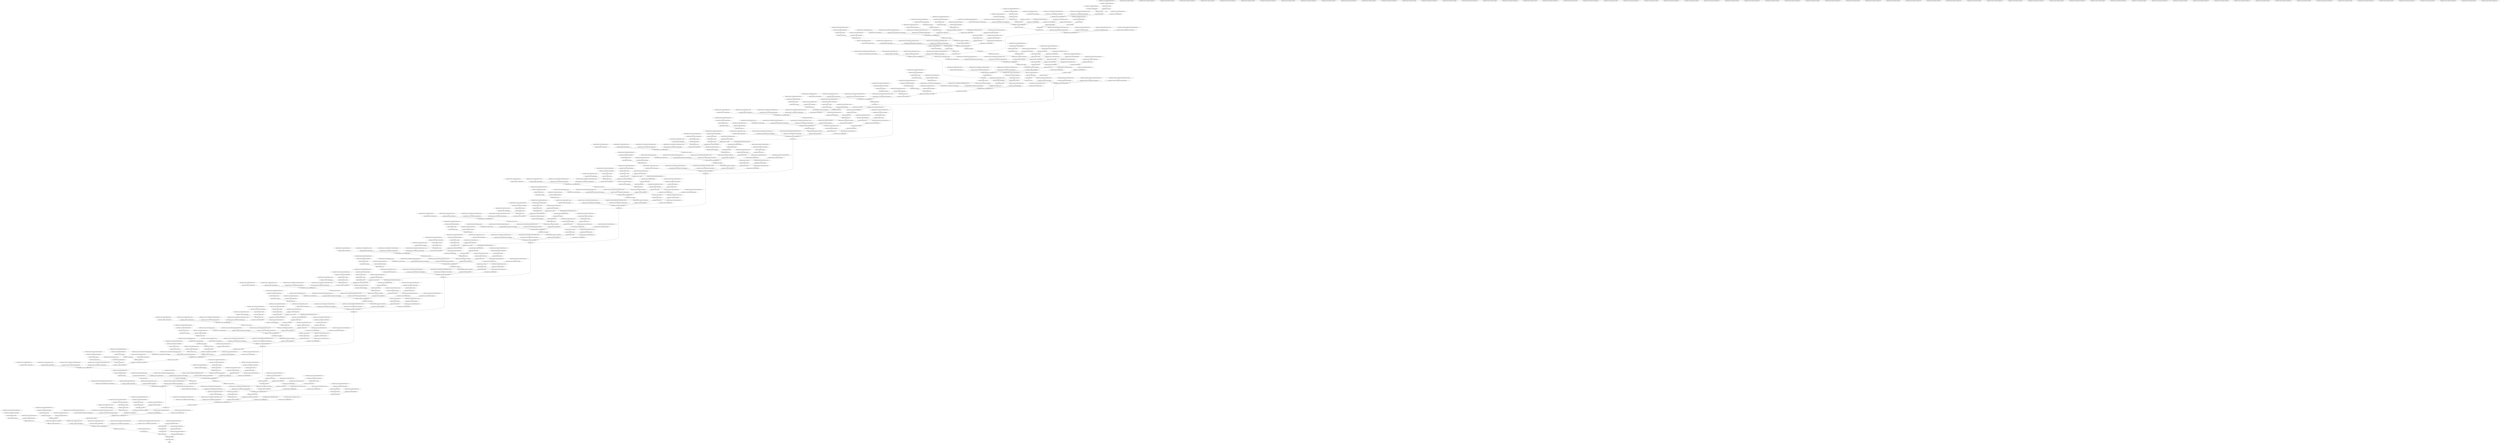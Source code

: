 strict digraph  {
args_0 [op=Placeholder];
"xception/block1_conv1/Sigmoid/ReadVariableOp/resource" [op=Placeholder];
"xception/block1_conv1/Sigmoid/ReadVariableOp" [op=ReadVariableOp];
"xception/block1_conv1/Sigmoid" [op=Sigmoid];
"xception/block1_conv1/Round" [op=Round];
"xception/block1_conv1/ReadVariableOp/resource" [op=Placeholder];
"xception/block1_conv1/ReadVariableOp" [op=ReadVariableOp];
"xception/block1_conv1/mul" [op=Mul];
"xception/block1_conv1/Conv2D" [op=Conv2D];
"xception/block1_conv1_bn/ReadVariableOp/resource" [op=Placeholder];
"xception/block1_conv1_bn/ReadVariableOp" [op=ReadVariableOp];
"xception/block1_conv1_bn/ReadVariableOp_1/resource" [op=Placeholder];
"xception/block1_conv1_bn/ReadVariableOp_1" [op=ReadVariableOp];
"xception/block1_conv1_bn/FusedBatchNormV3/ReadVariableOp/resource" [op=Placeholder];
"xception/block1_conv1_bn/FusedBatchNormV3/ReadVariableOp" [op=ReadVariableOp];
"xception/block1_conv1_bn/FusedBatchNormV3/ReadVariableOp_1/resource" [op=Placeholder];
"xception/block1_conv1_bn/FusedBatchNormV3/ReadVariableOp_1" [op=ReadVariableOp];
"xception/block1_conv1_bn/FusedBatchNormV3" [op=FusedBatchNormV3];
"xception/block1_conv1_act/Relu" [op=Relu];
"xception/block1_conv2/Sigmoid/ReadVariableOp/resource" [op=Placeholder];
"xception/block1_conv2/Sigmoid/ReadVariableOp" [op=ReadVariableOp];
"xception/block1_conv2/Sigmoid" [op=Sigmoid];
"xception/block1_conv2/Round" [op=Round];
"xception/block1_conv2/ReadVariableOp/resource" [op=Placeholder];
"xception/block1_conv2/ReadVariableOp" [op=ReadVariableOp];
"xception/block1_conv2/mul" [op=Mul];
"xception/block1_conv2/Conv2D" [op=Conv2D];
"xception/block1_conv2_bn/ReadVariableOp/resource" [op=Placeholder];
"xception/block1_conv2_bn/ReadVariableOp" [op=ReadVariableOp];
"xception/block1_conv2_bn/ReadVariableOp_1/resource" [op=Placeholder];
"xception/block1_conv2_bn/ReadVariableOp_1" [op=ReadVariableOp];
"xception/block1_conv2_bn/FusedBatchNormV3/ReadVariableOp/resource" [op=Placeholder];
"xception/block1_conv2_bn/FusedBatchNormV3/ReadVariableOp" [op=ReadVariableOp];
"xception/block1_conv2_bn/FusedBatchNormV3/ReadVariableOp_1/resource" [op=Placeholder];
"xception/block1_conv2_bn/FusedBatchNormV3/ReadVariableOp_1" [op=ReadVariableOp];
"xception/block1_conv2_bn/FusedBatchNormV3" [op=FusedBatchNormV3];
"xception/block1_conv2_act/Relu" [op=Relu];
"xception/block2_sepconv1/Sigmoid/ReadVariableOp/resource" [op=Placeholder];
"xception/block2_sepconv1/Sigmoid/ReadVariableOp" [op=ReadVariableOp];
"xception/block2_sepconv1/Sigmoid" [op=Sigmoid];
"xception/block2_sepconv1/Round" [op=Round];
"xception/block2_sepconv1/ReadVariableOp/resource" [op=Placeholder];
"xception/block2_sepconv1/ReadVariableOp" [op=ReadVariableOp];
"xception/block2_sepconv1/mul" [op=Mul];
"xception/block2_sepconv1/Sigmoid_1/ReadVariableOp/resource" [op=Placeholder];
"xception/block2_sepconv1/Sigmoid_1/ReadVariableOp" [op=ReadVariableOp];
"xception/block2_sepconv1/Sigmoid_1" [op=Sigmoid];
"xception/block2_sepconv1/Round_1" [op=Round];
"xception/block2_sepconv1/ReadVariableOp_1/resource" [op=Placeholder];
"xception/block2_sepconv1/ReadVariableOp_1" [op=ReadVariableOp];
"xception/block2_sepconv1/mul_1" [op=Mul];
"xception/block2_sepconv1/separable_conv2d/Shape" [op=Const];
"xception/block2_sepconv1/separable_conv2d/dilation_rate" [op=Const];
"xception/block2_sepconv1/separable_conv2d/depthwise" [op=DepthwiseConv2dNative];
"xception/block2_sepconv1/separable_conv2d" [op=Conv2D];
"xception/block2_sepconv1_bn/ReadVariableOp/resource" [op=Placeholder];
"xception/block2_sepconv1_bn/ReadVariableOp" [op=ReadVariableOp];
"xception/block2_sepconv1_bn/ReadVariableOp_1/resource" [op=Placeholder];
"xception/block2_sepconv1_bn/ReadVariableOp_1" [op=ReadVariableOp];
"xception/block2_sepconv1_bn/FusedBatchNormV3/ReadVariableOp/resource" [op=Placeholder];
"xception/block2_sepconv1_bn/FusedBatchNormV3/ReadVariableOp" [op=ReadVariableOp];
"xception/block2_sepconv1_bn/FusedBatchNormV3/ReadVariableOp_1/resource" [op=Placeholder];
"xception/block2_sepconv1_bn/FusedBatchNormV3/ReadVariableOp_1" [op=ReadVariableOp];
"xception/block2_sepconv1_bn/FusedBatchNormV3" [op=FusedBatchNormV3];
"xception/block2_sepconv2_act/Relu" [op=Relu];
"xception/block2_sepconv2/Sigmoid/ReadVariableOp/resource" [op=Placeholder];
"xception/block2_sepconv2/Sigmoid/ReadVariableOp" [op=ReadVariableOp];
"xception/block2_sepconv2/Sigmoid" [op=Sigmoid];
"xception/block2_sepconv2/Round" [op=Round];
"xception/block2_sepconv2/ReadVariableOp/resource" [op=Placeholder];
"xception/block2_sepconv2/ReadVariableOp" [op=ReadVariableOp];
"xception/block2_sepconv2/mul" [op=Mul];
"xception/block2_sepconv2/Sigmoid_1/ReadVariableOp/resource" [op=Placeholder];
"xception/block2_sepconv2/Sigmoid_1/ReadVariableOp" [op=ReadVariableOp];
"xception/block2_sepconv2/Sigmoid_1" [op=Sigmoid];
"xception/block2_sepconv2/Round_1" [op=Round];
"xception/block2_sepconv2/ReadVariableOp_1/resource" [op=Placeholder];
"xception/block2_sepconv2/ReadVariableOp_1" [op=ReadVariableOp];
"xception/block2_sepconv2/mul_1" [op=Mul];
"xception/block2_sepconv2/separable_conv2d/Shape" [op=Const];
"xception/block2_sepconv2/separable_conv2d/dilation_rate" [op=Const];
"xception/block2_sepconv2/separable_conv2d/depthwise" [op=DepthwiseConv2dNative];
"xception/block2_sepconv2/separable_conv2d" [op=Conv2D];
"xception/conv2d/Sigmoid/ReadVariableOp/resource" [op=Placeholder];
"xception/conv2d/Sigmoid/ReadVariableOp" [op=ReadVariableOp];
"xception/conv2d/Sigmoid" [op=Sigmoid];
"xception/conv2d/Round" [op=Round];
"xception/conv2d/ReadVariableOp/resource" [op=Placeholder];
"xception/conv2d/ReadVariableOp" [op=ReadVariableOp];
"xception/conv2d/mul" [op=Mul];
"xception/conv2d/Conv2D" [op=Conv2D];
"xception/block2_sepconv2_bn/ReadVariableOp/resource" [op=Placeholder];
"xception/block2_sepconv2_bn/ReadVariableOp" [op=ReadVariableOp];
"xception/block2_sepconv2_bn/ReadVariableOp_1/resource" [op=Placeholder];
"xception/block2_sepconv2_bn/ReadVariableOp_1" [op=ReadVariableOp];
"xception/block2_sepconv2_bn/FusedBatchNormV3/ReadVariableOp/resource" [op=Placeholder];
"xception/block2_sepconv2_bn/FusedBatchNormV3/ReadVariableOp" [op=ReadVariableOp];
"xception/block2_sepconv2_bn/FusedBatchNormV3/ReadVariableOp_1/resource" [op=Placeholder];
"xception/block2_sepconv2_bn/FusedBatchNormV3/ReadVariableOp_1" [op=ReadVariableOp];
"xception/block2_sepconv2_bn/FusedBatchNormV3" [op=FusedBatchNormV3];
"xception/block2_pool/MaxPool" [op=MaxPool];
"xception/batch_normalization/ReadVariableOp/resource" [op=Placeholder];
"xception/batch_normalization/ReadVariableOp" [op=ReadVariableOp];
"xception/batch_normalization/ReadVariableOp_1/resource" [op=Placeholder];
"xception/batch_normalization/ReadVariableOp_1" [op=ReadVariableOp];
"xception/batch_normalization/FusedBatchNormV3/ReadVariableOp/resource" [op=Placeholder];
"xception/batch_normalization/FusedBatchNormV3/ReadVariableOp" [op=ReadVariableOp];
"xception/batch_normalization/FusedBatchNormV3/ReadVariableOp_1/resource" [op=Placeholder];
"xception/batch_normalization/FusedBatchNormV3/ReadVariableOp_1" [op=ReadVariableOp];
"xception/batch_normalization/FusedBatchNormV3" [op=FusedBatchNormV3];
"xception/add/add" [op=AddV2];
"xception/block3_sepconv1_act/Relu" [op=Relu];
"xception/block3_sepconv1/Sigmoid/ReadVariableOp/resource" [op=Placeholder];
"xception/block3_sepconv1/Sigmoid/ReadVariableOp" [op=ReadVariableOp];
"xception/block3_sepconv1/Sigmoid" [op=Sigmoid];
"xception/block3_sepconv1/Round" [op=Round];
"xception/block3_sepconv1/ReadVariableOp/resource" [op=Placeholder];
"xception/block3_sepconv1/ReadVariableOp" [op=ReadVariableOp];
"xception/block3_sepconv1/mul" [op=Mul];
"xception/block3_sepconv1/Sigmoid_1/ReadVariableOp/resource" [op=Placeholder];
"xception/block3_sepconv1/Sigmoid_1/ReadVariableOp" [op=ReadVariableOp];
"xception/block3_sepconv1/Sigmoid_1" [op=Sigmoid];
"xception/block3_sepconv1/Round_1" [op=Round];
"xception/block3_sepconv1/ReadVariableOp_1/resource" [op=Placeholder];
"xception/block3_sepconv1/ReadVariableOp_1" [op=ReadVariableOp];
"xception/block3_sepconv1/mul_1" [op=Mul];
"xception/block3_sepconv1/separable_conv2d/Shape" [op=Const];
"xception/block3_sepconv1/separable_conv2d/dilation_rate" [op=Const];
"xception/block3_sepconv1/separable_conv2d/depthwise" [op=DepthwiseConv2dNative];
"xception/block3_sepconv1/separable_conv2d" [op=Conv2D];
"xception/block3_sepconv1_bn/ReadVariableOp/resource" [op=Placeholder];
"xception/block3_sepconv1_bn/ReadVariableOp" [op=ReadVariableOp];
"xception/block3_sepconv1_bn/ReadVariableOp_1/resource" [op=Placeholder];
"xception/block3_sepconv1_bn/ReadVariableOp_1" [op=ReadVariableOp];
"xception/block3_sepconv1_bn/FusedBatchNormV3/ReadVariableOp/resource" [op=Placeholder];
"xception/block3_sepconv1_bn/FusedBatchNormV3/ReadVariableOp" [op=ReadVariableOp];
"xception/block3_sepconv1_bn/FusedBatchNormV3/ReadVariableOp_1/resource" [op=Placeholder];
"xception/block3_sepconv1_bn/FusedBatchNormV3/ReadVariableOp_1" [op=ReadVariableOp];
"xception/block3_sepconv1_bn/FusedBatchNormV3" [op=FusedBatchNormV3];
"xception/block3_sepconv2_act/Relu" [op=Relu];
"xception/block3_sepconv2/Sigmoid/ReadVariableOp/resource" [op=Placeholder];
"xception/block3_sepconv2/Sigmoid/ReadVariableOp" [op=ReadVariableOp];
"xception/block3_sepconv2/Sigmoid" [op=Sigmoid];
"xception/block3_sepconv2/Round" [op=Round];
"xception/block3_sepconv2/ReadVariableOp/resource" [op=Placeholder];
"xception/block3_sepconv2/ReadVariableOp" [op=ReadVariableOp];
"xception/block3_sepconv2/mul" [op=Mul];
"xception/block3_sepconv2/Sigmoid_1/ReadVariableOp/resource" [op=Placeholder];
"xception/block3_sepconv2/Sigmoid_1/ReadVariableOp" [op=ReadVariableOp];
"xception/block3_sepconv2/Sigmoid_1" [op=Sigmoid];
"xception/block3_sepconv2/Round_1" [op=Round];
"xception/block3_sepconv2/ReadVariableOp_1/resource" [op=Placeholder];
"xception/block3_sepconv2/ReadVariableOp_1" [op=ReadVariableOp];
"xception/block3_sepconv2/mul_1" [op=Mul];
"xception/block3_sepconv2/separable_conv2d/Shape" [op=Const];
"xception/block3_sepconv2/separable_conv2d/dilation_rate" [op=Const];
"xception/block3_sepconv2/separable_conv2d/depthwise" [op=DepthwiseConv2dNative];
"xception/block3_sepconv2/separable_conv2d" [op=Conv2D];
"xception/conv2d_1/Sigmoid/ReadVariableOp/resource" [op=Placeholder];
"xception/conv2d_1/Sigmoid/ReadVariableOp" [op=ReadVariableOp];
"xception/conv2d_1/Sigmoid" [op=Sigmoid];
"xception/conv2d_1/Round" [op=Round];
"xception/conv2d_1/ReadVariableOp/resource" [op=Placeholder];
"xception/conv2d_1/ReadVariableOp" [op=ReadVariableOp];
"xception/conv2d_1/mul" [op=Mul];
"xception/conv2d_1/Conv2D" [op=Conv2D];
"xception/block3_sepconv2_bn/ReadVariableOp/resource" [op=Placeholder];
"xception/block3_sepconv2_bn/ReadVariableOp" [op=ReadVariableOp];
"xception/block3_sepconv2_bn/ReadVariableOp_1/resource" [op=Placeholder];
"xception/block3_sepconv2_bn/ReadVariableOp_1" [op=ReadVariableOp];
"xception/block3_sepconv2_bn/FusedBatchNormV3/ReadVariableOp/resource" [op=Placeholder];
"xception/block3_sepconv2_bn/FusedBatchNormV3/ReadVariableOp" [op=ReadVariableOp];
"xception/block3_sepconv2_bn/FusedBatchNormV3/ReadVariableOp_1/resource" [op=Placeholder];
"xception/block3_sepconv2_bn/FusedBatchNormV3/ReadVariableOp_1" [op=ReadVariableOp];
"xception/block3_sepconv2_bn/FusedBatchNormV3" [op=FusedBatchNormV3];
"xception/block3_pool/MaxPool" [op=MaxPool];
"xception/batch_normalization_1/ReadVariableOp/resource" [op=Placeholder];
"xception/batch_normalization_1/ReadVariableOp" [op=ReadVariableOp];
"xception/batch_normalization_1/ReadVariableOp_1/resource" [op=Placeholder];
"xception/batch_normalization_1/ReadVariableOp_1" [op=ReadVariableOp];
"xception/batch_normalization_1/FusedBatchNormV3/ReadVariableOp/resource" [op=Placeholder];
"xception/batch_normalization_1/FusedBatchNormV3/ReadVariableOp" [op=ReadVariableOp];
"xception/batch_normalization_1/FusedBatchNormV3/ReadVariableOp_1/resource" [op=Placeholder];
"xception/batch_normalization_1/FusedBatchNormV3/ReadVariableOp_1" [op=ReadVariableOp];
"xception/batch_normalization_1/FusedBatchNormV3" [op=FusedBatchNormV3];
"xception/add_1/add" [op=AddV2];
"xception/block4_sepconv1_act/Relu" [op=Relu];
"xception/block4_sepconv1/Sigmoid/ReadVariableOp/resource" [op=Placeholder];
"xception/block4_sepconv1/Sigmoid/ReadVariableOp" [op=ReadVariableOp];
"xception/block4_sepconv1/Sigmoid" [op=Sigmoid];
"xception/block4_sepconv1/Round" [op=Round];
"xception/block4_sepconv1/ReadVariableOp/resource" [op=Placeholder];
"xception/block4_sepconv1/ReadVariableOp" [op=ReadVariableOp];
"xception/block4_sepconv1/mul" [op=Mul];
"xception/block4_sepconv1/Sigmoid_1/ReadVariableOp/resource" [op=Placeholder];
"xception/block4_sepconv1/Sigmoid_1/ReadVariableOp" [op=ReadVariableOp];
"xception/block4_sepconv1/Sigmoid_1" [op=Sigmoid];
"xception/block4_sepconv1/Round_1" [op=Round];
"xception/block4_sepconv1/ReadVariableOp_1/resource" [op=Placeholder];
"xception/block4_sepconv1/ReadVariableOp_1" [op=ReadVariableOp];
"xception/block4_sepconv1/mul_1" [op=Mul];
"xception/block4_sepconv1/separable_conv2d/Shape" [op=Const];
"xception/block4_sepconv1/separable_conv2d/dilation_rate" [op=Const];
"xception/block4_sepconv1/separable_conv2d/depthwise" [op=DepthwiseConv2dNative];
"xception/block4_sepconv1/separable_conv2d" [op=Conv2D];
"xception/block4_sepconv1_bn/ReadVariableOp/resource" [op=Placeholder];
"xception/block4_sepconv1_bn/ReadVariableOp" [op=ReadVariableOp];
"xception/block4_sepconv1_bn/ReadVariableOp_1/resource" [op=Placeholder];
"xception/block4_sepconv1_bn/ReadVariableOp_1" [op=ReadVariableOp];
"xception/block4_sepconv1_bn/FusedBatchNormV3/ReadVariableOp/resource" [op=Placeholder];
"xception/block4_sepconv1_bn/FusedBatchNormV3/ReadVariableOp" [op=ReadVariableOp];
"xception/block4_sepconv1_bn/FusedBatchNormV3/ReadVariableOp_1/resource" [op=Placeholder];
"xception/block4_sepconv1_bn/FusedBatchNormV3/ReadVariableOp_1" [op=ReadVariableOp];
"xception/block4_sepconv1_bn/FusedBatchNormV3" [op=FusedBatchNormV3];
"xception/block4_sepconv2_act/Relu" [op=Relu];
"xception/block4_sepconv2/Sigmoid/ReadVariableOp/resource" [op=Placeholder];
"xception/block4_sepconv2/Sigmoid/ReadVariableOp" [op=ReadVariableOp];
"xception/block4_sepconv2/Sigmoid" [op=Sigmoid];
"xception/block4_sepconv2/Round" [op=Round];
"xception/block4_sepconv2/ReadVariableOp/resource" [op=Placeholder];
"xception/block4_sepconv2/ReadVariableOp" [op=ReadVariableOp];
"xception/block4_sepconv2/mul" [op=Mul];
"xception/block4_sepconv2/Sigmoid_1/ReadVariableOp/resource" [op=Placeholder];
"xception/block4_sepconv2/Sigmoid_1/ReadVariableOp" [op=ReadVariableOp];
"xception/block4_sepconv2/Sigmoid_1" [op=Sigmoid];
"xception/block4_sepconv2/Round_1" [op=Round];
"xception/block4_sepconv2/ReadVariableOp_1/resource" [op=Placeholder];
"xception/block4_sepconv2/ReadVariableOp_1" [op=ReadVariableOp];
"xception/block4_sepconv2/mul_1" [op=Mul];
"xception/block4_sepconv2/separable_conv2d/Shape" [op=Const];
"xception/block4_sepconv2/separable_conv2d/dilation_rate" [op=Const];
"xception/block4_sepconv2/separable_conv2d/depthwise" [op=DepthwiseConv2dNative];
"xception/block4_sepconv2/separable_conv2d" [op=Conv2D];
"xception/conv2d_2/Sigmoid/ReadVariableOp/resource" [op=Placeholder];
"xception/conv2d_2/Sigmoid/ReadVariableOp" [op=ReadVariableOp];
"xception/conv2d_2/Sigmoid" [op=Sigmoid];
"xception/conv2d_2/Round" [op=Round];
"xception/conv2d_2/ReadVariableOp/resource" [op=Placeholder];
"xception/conv2d_2/ReadVariableOp" [op=ReadVariableOp];
"xception/conv2d_2/mul" [op=Mul];
"xception/conv2d_2/Conv2D" [op=Conv2D];
"xception/block4_sepconv2_bn/ReadVariableOp/resource" [op=Placeholder];
"xception/block4_sepconv2_bn/ReadVariableOp" [op=ReadVariableOp];
"xception/block4_sepconv2_bn/ReadVariableOp_1/resource" [op=Placeholder];
"xception/block4_sepconv2_bn/ReadVariableOp_1" [op=ReadVariableOp];
"xception/block4_sepconv2_bn/FusedBatchNormV3/ReadVariableOp/resource" [op=Placeholder];
"xception/block4_sepconv2_bn/FusedBatchNormV3/ReadVariableOp" [op=ReadVariableOp];
"xception/block4_sepconv2_bn/FusedBatchNormV3/ReadVariableOp_1/resource" [op=Placeholder];
"xception/block4_sepconv2_bn/FusedBatchNormV3/ReadVariableOp_1" [op=ReadVariableOp];
"xception/block4_sepconv2_bn/FusedBatchNormV3" [op=FusedBatchNormV3];
"xception/block4_pool/MaxPool" [op=MaxPool];
"xception/batch_normalization_2/ReadVariableOp/resource" [op=Placeholder];
"xception/batch_normalization_2/ReadVariableOp" [op=ReadVariableOp];
"xception/batch_normalization_2/ReadVariableOp_1/resource" [op=Placeholder];
"xception/batch_normalization_2/ReadVariableOp_1" [op=ReadVariableOp];
"xception/batch_normalization_2/FusedBatchNormV3/ReadVariableOp/resource" [op=Placeholder];
"xception/batch_normalization_2/FusedBatchNormV3/ReadVariableOp" [op=ReadVariableOp];
"xception/batch_normalization_2/FusedBatchNormV3/ReadVariableOp_1/resource" [op=Placeholder];
"xception/batch_normalization_2/FusedBatchNormV3/ReadVariableOp_1" [op=ReadVariableOp];
"xception/batch_normalization_2/FusedBatchNormV3" [op=FusedBatchNormV3];
"xception/add_2/add" [op=AddV2];
"xception/block5_sepconv1_act/Relu" [op=Relu];
"xception/block5_sepconv1/Sigmoid/ReadVariableOp/resource" [op=Placeholder];
"xception/block5_sepconv1/Sigmoid/ReadVariableOp" [op=ReadVariableOp];
"xception/block5_sepconv1/Sigmoid" [op=Sigmoid];
"xception/block5_sepconv1/Round" [op=Round];
"xception/block5_sepconv1/ReadVariableOp/resource" [op=Placeholder];
"xception/block5_sepconv1/ReadVariableOp" [op=ReadVariableOp];
"xception/block5_sepconv1/mul" [op=Mul];
"xception/block5_sepconv1/Sigmoid_1/ReadVariableOp/resource" [op=Placeholder];
"xception/block5_sepconv1/Sigmoid_1/ReadVariableOp" [op=ReadVariableOp];
"xception/block5_sepconv1/Sigmoid_1" [op=Sigmoid];
"xception/block5_sepconv1/Round_1" [op=Round];
"xception/block5_sepconv1/ReadVariableOp_1/resource" [op=Placeholder];
"xception/block5_sepconv1/ReadVariableOp_1" [op=ReadVariableOp];
"xception/block5_sepconv1/mul_1" [op=Mul];
"xception/block5_sepconv1/separable_conv2d/Shape" [op=Const];
"xception/block5_sepconv1/separable_conv2d/dilation_rate" [op=Const];
"xception/block5_sepconv1/separable_conv2d/depthwise" [op=DepthwiseConv2dNative];
"xception/block5_sepconv1/separable_conv2d" [op=Conv2D];
"xception/block5_sepconv1_bn/ReadVariableOp/resource" [op=Placeholder];
"xception/block5_sepconv1_bn/ReadVariableOp" [op=ReadVariableOp];
"xception/block5_sepconv1_bn/ReadVariableOp_1/resource" [op=Placeholder];
"xception/block5_sepconv1_bn/ReadVariableOp_1" [op=ReadVariableOp];
"xception/block5_sepconv1_bn/FusedBatchNormV3/ReadVariableOp/resource" [op=Placeholder];
"xception/block5_sepconv1_bn/FusedBatchNormV3/ReadVariableOp" [op=ReadVariableOp];
"xception/block5_sepconv1_bn/FusedBatchNormV3/ReadVariableOp_1/resource" [op=Placeholder];
"xception/block5_sepconv1_bn/FusedBatchNormV3/ReadVariableOp_1" [op=ReadVariableOp];
"xception/block5_sepconv1_bn/FusedBatchNormV3" [op=FusedBatchNormV3];
"xception/block5_sepconv2_act/Relu" [op=Relu];
"xception/block5_sepconv2/Sigmoid/ReadVariableOp/resource" [op=Placeholder];
"xception/block5_sepconv2/Sigmoid/ReadVariableOp" [op=ReadVariableOp];
"xception/block5_sepconv2/Sigmoid" [op=Sigmoid];
"xception/block5_sepconv2/Round" [op=Round];
"xception/block5_sepconv2/ReadVariableOp/resource" [op=Placeholder];
"xception/block5_sepconv2/ReadVariableOp" [op=ReadVariableOp];
"xception/block5_sepconv2/mul" [op=Mul];
"xception/block5_sepconv2/Sigmoid_1/ReadVariableOp/resource" [op=Placeholder];
"xception/block5_sepconv2/Sigmoid_1/ReadVariableOp" [op=ReadVariableOp];
"xception/block5_sepconv2/Sigmoid_1" [op=Sigmoid];
"xception/block5_sepconv2/Round_1" [op=Round];
"xception/block5_sepconv2/ReadVariableOp_1/resource" [op=Placeholder];
"xception/block5_sepconv2/ReadVariableOp_1" [op=ReadVariableOp];
"xception/block5_sepconv2/mul_1" [op=Mul];
"xception/block5_sepconv2/separable_conv2d/Shape" [op=Const];
"xception/block5_sepconv2/separable_conv2d/dilation_rate" [op=Const];
"xception/block5_sepconv2/separable_conv2d/depthwise" [op=DepthwiseConv2dNative];
"xception/block5_sepconv2/separable_conv2d" [op=Conv2D];
"xception/block5_sepconv2_bn/ReadVariableOp/resource" [op=Placeholder];
"xception/block5_sepconv2_bn/ReadVariableOp" [op=ReadVariableOp];
"xception/block5_sepconv2_bn/ReadVariableOp_1/resource" [op=Placeholder];
"xception/block5_sepconv2_bn/ReadVariableOp_1" [op=ReadVariableOp];
"xception/block5_sepconv2_bn/FusedBatchNormV3/ReadVariableOp/resource" [op=Placeholder];
"xception/block5_sepconv2_bn/FusedBatchNormV3/ReadVariableOp" [op=ReadVariableOp];
"xception/block5_sepconv2_bn/FusedBatchNormV3/ReadVariableOp_1/resource" [op=Placeholder];
"xception/block5_sepconv2_bn/FusedBatchNormV3/ReadVariableOp_1" [op=ReadVariableOp];
"xception/block5_sepconv2_bn/FusedBatchNormV3" [op=FusedBatchNormV3];
"xception/block5_sepconv3_act/Relu" [op=Relu];
"xception/block5_sepconv3/Sigmoid/ReadVariableOp/resource" [op=Placeholder];
"xception/block5_sepconv3/Sigmoid/ReadVariableOp" [op=ReadVariableOp];
"xception/block5_sepconv3/Sigmoid" [op=Sigmoid];
"xception/block5_sepconv3/Round" [op=Round];
"xception/block5_sepconv3/ReadVariableOp/resource" [op=Placeholder];
"xception/block5_sepconv3/ReadVariableOp" [op=ReadVariableOp];
"xception/block5_sepconv3/mul" [op=Mul];
"xception/block5_sepconv3/Sigmoid_1/ReadVariableOp/resource" [op=Placeholder];
"xception/block5_sepconv3/Sigmoid_1/ReadVariableOp" [op=ReadVariableOp];
"xception/block5_sepconv3/Sigmoid_1" [op=Sigmoid];
"xception/block5_sepconv3/Round_1" [op=Round];
"xception/block5_sepconv3/ReadVariableOp_1/resource" [op=Placeholder];
"xception/block5_sepconv3/ReadVariableOp_1" [op=ReadVariableOp];
"xception/block5_sepconv3/mul_1" [op=Mul];
"xception/block5_sepconv3/separable_conv2d/Shape" [op=Const];
"xception/block5_sepconv3/separable_conv2d/dilation_rate" [op=Const];
"xception/block5_sepconv3/separable_conv2d/depthwise" [op=DepthwiseConv2dNative];
"xception/block5_sepconv3/separable_conv2d" [op=Conv2D];
"xception/block5_sepconv3_bn/ReadVariableOp/resource" [op=Placeholder];
"xception/block5_sepconv3_bn/ReadVariableOp" [op=ReadVariableOp];
"xception/block5_sepconv3_bn/ReadVariableOp_1/resource" [op=Placeholder];
"xception/block5_sepconv3_bn/ReadVariableOp_1" [op=ReadVariableOp];
"xception/block5_sepconv3_bn/FusedBatchNormV3/ReadVariableOp/resource" [op=Placeholder];
"xception/block5_sepconv3_bn/FusedBatchNormV3/ReadVariableOp" [op=ReadVariableOp];
"xception/block5_sepconv3_bn/FusedBatchNormV3/ReadVariableOp_1/resource" [op=Placeholder];
"xception/block5_sepconv3_bn/FusedBatchNormV3/ReadVariableOp_1" [op=ReadVariableOp];
"xception/block5_sepconv3_bn/FusedBatchNormV3" [op=FusedBatchNormV3];
"xception/add_3/add" [op=AddV2];
"xception/block6_sepconv1_act/Relu" [op=Relu];
"xception/block6_sepconv1/Sigmoid/ReadVariableOp/resource" [op=Placeholder];
"xception/block6_sepconv1/Sigmoid/ReadVariableOp" [op=ReadVariableOp];
"xception/block6_sepconv1/Sigmoid" [op=Sigmoid];
"xception/block6_sepconv1/Round" [op=Round];
"xception/block6_sepconv1/ReadVariableOp/resource" [op=Placeholder];
"xception/block6_sepconv1/ReadVariableOp" [op=ReadVariableOp];
"xception/block6_sepconv1/mul" [op=Mul];
"xception/block6_sepconv1/Sigmoid_1/ReadVariableOp/resource" [op=Placeholder];
"xception/block6_sepconv1/Sigmoid_1/ReadVariableOp" [op=ReadVariableOp];
"xception/block6_sepconv1/Sigmoid_1" [op=Sigmoid];
"xception/block6_sepconv1/Round_1" [op=Round];
"xception/block6_sepconv1/ReadVariableOp_1/resource" [op=Placeholder];
"xception/block6_sepconv1/ReadVariableOp_1" [op=ReadVariableOp];
"xception/block6_sepconv1/mul_1" [op=Mul];
"xception/block6_sepconv1/separable_conv2d/Shape" [op=Const];
"xception/block6_sepconv1/separable_conv2d/dilation_rate" [op=Const];
"xception/block6_sepconv1/separable_conv2d/depthwise" [op=DepthwiseConv2dNative];
"xception/block6_sepconv1/separable_conv2d" [op=Conv2D];
"xception/block6_sepconv1_bn/ReadVariableOp/resource" [op=Placeholder];
"xception/block6_sepconv1_bn/ReadVariableOp" [op=ReadVariableOp];
"xception/block6_sepconv1_bn/ReadVariableOp_1/resource" [op=Placeholder];
"xception/block6_sepconv1_bn/ReadVariableOp_1" [op=ReadVariableOp];
"xception/block6_sepconv1_bn/FusedBatchNormV3/ReadVariableOp/resource" [op=Placeholder];
"xception/block6_sepconv1_bn/FusedBatchNormV3/ReadVariableOp" [op=ReadVariableOp];
"xception/block6_sepconv1_bn/FusedBatchNormV3/ReadVariableOp_1/resource" [op=Placeholder];
"xception/block6_sepconv1_bn/FusedBatchNormV3/ReadVariableOp_1" [op=ReadVariableOp];
"xception/block6_sepconv1_bn/FusedBatchNormV3" [op=FusedBatchNormV3];
"xception/block6_sepconv2_act/Relu" [op=Relu];
"xception/block6_sepconv2/Sigmoid/ReadVariableOp/resource" [op=Placeholder];
"xception/block6_sepconv2/Sigmoid/ReadVariableOp" [op=ReadVariableOp];
"xception/block6_sepconv2/Sigmoid" [op=Sigmoid];
"xception/block6_sepconv2/Round" [op=Round];
"xception/block6_sepconv2/ReadVariableOp/resource" [op=Placeholder];
"xception/block6_sepconv2/ReadVariableOp" [op=ReadVariableOp];
"xception/block6_sepconv2/mul" [op=Mul];
"xception/block6_sepconv2/Sigmoid_1/ReadVariableOp/resource" [op=Placeholder];
"xception/block6_sepconv2/Sigmoid_1/ReadVariableOp" [op=ReadVariableOp];
"xception/block6_sepconv2/Sigmoid_1" [op=Sigmoid];
"xception/block6_sepconv2/Round_1" [op=Round];
"xception/block6_sepconv2/ReadVariableOp_1/resource" [op=Placeholder];
"xception/block6_sepconv2/ReadVariableOp_1" [op=ReadVariableOp];
"xception/block6_sepconv2/mul_1" [op=Mul];
"xception/block6_sepconv2/separable_conv2d/Shape" [op=Const];
"xception/block6_sepconv2/separable_conv2d/dilation_rate" [op=Const];
"xception/block6_sepconv2/separable_conv2d/depthwise" [op=DepthwiseConv2dNative];
"xception/block6_sepconv2/separable_conv2d" [op=Conv2D];
"xception/block6_sepconv2_bn/ReadVariableOp/resource" [op=Placeholder];
"xception/block6_sepconv2_bn/ReadVariableOp" [op=ReadVariableOp];
"xception/block6_sepconv2_bn/ReadVariableOp_1/resource" [op=Placeholder];
"xception/block6_sepconv2_bn/ReadVariableOp_1" [op=ReadVariableOp];
"xception/block6_sepconv2_bn/FusedBatchNormV3/ReadVariableOp/resource" [op=Placeholder];
"xception/block6_sepconv2_bn/FusedBatchNormV3/ReadVariableOp" [op=ReadVariableOp];
"xception/block6_sepconv2_bn/FusedBatchNormV3/ReadVariableOp_1/resource" [op=Placeholder];
"xception/block6_sepconv2_bn/FusedBatchNormV3/ReadVariableOp_1" [op=ReadVariableOp];
"xception/block6_sepconv2_bn/FusedBatchNormV3" [op=FusedBatchNormV3];
"xception/block6_sepconv3_act/Relu" [op=Relu];
"xception/block6_sepconv3/Sigmoid/ReadVariableOp/resource" [op=Placeholder];
"xception/block6_sepconv3/Sigmoid/ReadVariableOp" [op=ReadVariableOp];
"xception/block6_sepconv3/Sigmoid" [op=Sigmoid];
"xception/block6_sepconv3/Round" [op=Round];
"xception/block6_sepconv3/ReadVariableOp/resource" [op=Placeholder];
"xception/block6_sepconv3/ReadVariableOp" [op=ReadVariableOp];
"xception/block6_sepconv3/mul" [op=Mul];
"xception/block6_sepconv3/Sigmoid_1/ReadVariableOp/resource" [op=Placeholder];
"xception/block6_sepconv3/Sigmoid_1/ReadVariableOp" [op=ReadVariableOp];
"xception/block6_sepconv3/Sigmoid_1" [op=Sigmoid];
"xception/block6_sepconv3/Round_1" [op=Round];
"xception/block6_sepconv3/ReadVariableOp_1/resource" [op=Placeholder];
"xception/block6_sepconv3/ReadVariableOp_1" [op=ReadVariableOp];
"xception/block6_sepconv3/mul_1" [op=Mul];
"xception/block6_sepconv3/separable_conv2d/Shape" [op=Const];
"xception/block6_sepconv3/separable_conv2d/dilation_rate" [op=Const];
"xception/block6_sepconv3/separable_conv2d/depthwise" [op=DepthwiseConv2dNative];
"xception/block6_sepconv3/separable_conv2d" [op=Conv2D];
"xception/block6_sepconv3_bn/ReadVariableOp/resource" [op=Placeholder];
"xception/block6_sepconv3_bn/ReadVariableOp" [op=ReadVariableOp];
"xception/block6_sepconv3_bn/ReadVariableOp_1/resource" [op=Placeholder];
"xception/block6_sepconv3_bn/ReadVariableOp_1" [op=ReadVariableOp];
"xception/block6_sepconv3_bn/FusedBatchNormV3/ReadVariableOp/resource" [op=Placeholder];
"xception/block6_sepconv3_bn/FusedBatchNormV3/ReadVariableOp" [op=ReadVariableOp];
"xception/block6_sepconv3_bn/FusedBatchNormV3/ReadVariableOp_1/resource" [op=Placeholder];
"xception/block6_sepconv3_bn/FusedBatchNormV3/ReadVariableOp_1" [op=ReadVariableOp];
"xception/block6_sepconv3_bn/FusedBatchNormV3" [op=FusedBatchNormV3];
"xception/add_4/add" [op=AddV2];
"xception/block7_sepconv1_act/Relu" [op=Relu];
"xception/block7_sepconv1/Sigmoid/ReadVariableOp/resource" [op=Placeholder];
"xception/block7_sepconv1/Sigmoid/ReadVariableOp" [op=ReadVariableOp];
"xception/block7_sepconv1/Sigmoid" [op=Sigmoid];
"xception/block7_sepconv1/Round" [op=Round];
"xception/block7_sepconv1/ReadVariableOp/resource" [op=Placeholder];
"xception/block7_sepconv1/ReadVariableOp" [op=ReadVariableOp];
"xception/block7_sepconv1/mul" [op=Mul];
"xception/block7_sepconv1/Sigmoid_1/ReadVariableOp/resource" [op=Placeholder];
"xception/block7_sepconv1/Sigmoid_1/ReadVariableOp" [op=ReadVariableOp];
"xception/block7_sepconv1/Sigmoid_1" [op=Sigmoid];
"xception/block7_sepconv1/Round_1" [op=Round];
"xception/block7_sepconv1/ReadVariableOp_1/resource" [op=Placeholder];
"xception/block7_sepconv1/ReadVariableOp_1" [op=ReadVariableOp];
"xception/block7_sepconv1/mul_1" [op=Mul];
"xception/block7_sepconv1/separable_conv2d/Shape" [op=Const];
"xception/block7_sepconv1/separable_conv2d/dilation_rate" [op=Const];
"xception/block7_sepconv1/separable_conv2d/depthwise" [op=DepthwiseConv2dNative];
"xception/block7_sepconv1/separable_conv2d" [op=Conv2D];
"xception/block7_sepconv1_bn/ReadVariableOp/resource" [op=Placeholder];
"xception/block7_sepconv1_bn/ReadVariableOp" [op=ReadVariableOp];
"xception/block7_sepconv1_bn/ReadVariableOp_1/resource" [op=Placeholder];
"xception/block7_sepconv1_bn/ReadVariableOp_1" [op=ReadVariableOp];
"xception/block7_sepconv1_bn/FusedBatchNormV3/ReadVariableOp/resource" [op=Placeholder];
"xception/block7_sepconv1_bn/FusedBatchNormV3/ReadVariableOp" [op=ReadVariableOp];
"xception/block7_sepconv1_bn/FusedBatchNormV3/ReadVariableOp_1/resource" [op=Placeholder];
"xception/block7_sepconv1_bn/FusedBatchNormV3/ReadVariableOp_1" [op=ReadVariableOp];
"xception/block7_sepconv1_bn/FusedBatchNormV3" [op=FusedBatchNormV3];
"xception/block7_sepconv2_act/Relu" [op=Relu];
"xception/block7_sepconv2/Sigmoid/ReadVariableOp/resource" [op=Placeholder];
"xception/block7_sepconv2/Sigmoid/ReadVariableOp" [op=ReadVariableOp];
"xception/block7_sepconv2/Sigmoid" [op=Sigmoid];
"xception/block7_sepconv2/Round" [op=Round];
"xception/block7_sepconv2/ReadVariableOp/resource" [op=Placeholder];
"xception/block7_sepconv2/ReadVariableOp" [op=ReadVariableOp];
"xception/block7_sepconv2/mul" [op=Mul];
"xception/block7_sepconv2/Sigmoid_1/ReadVariableOp/resource" [op=Placeholder];
"xception/block7_sepconv2/Sigmoid_1/ReadVariableOp" [op=ReadVariableOp];
"xception/block7_sepconv2/Sigmoid_1" [op=Sigmoid];
"xception/block7_sepconv2/Round_1" [op=Round];
"xception/block7_sepconv2/ReadVariableOp_1/resource" [op=Placeholder];
"xception/block7_sepconv2/ReadVariableOp_1" [op=ReadVariableOp];
"xception/block7_sepconv2/mul_1" [op=Mul];
"xception/block7_sepconv2/separable_conv2d/Shape" [op=Const];
"xception/block7_sepconv2/separable_conv2d/dilation_rate" [op=Const];
"xception/block7_sepconv2/separable_conv2d/depthwise" [op=DepthwiseConv2dNative];
"xception/block7_sepconv2/separable_conv2d" [op=Conv2D];
"xception/block7_sepconv2_bn/ReadVariableOp/resource" [op=Placeholder];
"xception/block7_sepconv2_bn/ReadVariableOp" [op=ReadVariableOp];
"xception/block7_sepconv2_bn/ReadVariableOp_1/resource" [op=Placeholder];
"xception/block7_sepconv2_bn/ReadVariableOp_1" [op=ReadVariableOp];
"xception/block7_sepconv2_bn/FusedBatchNormV3/ReadVariableOp/resource" [op=Placeholder];
"xception/block7_sepconv2_bn/FusedBatchNormV3/ReadVariableOp" [op=ReadVariableOp];
"xception/block7_sepconv2_bn/FusedBatchNormV3/ReadVariableOp_1/resource" [op=Placeholder];
"xception/block7_sepconv2_bn/FusedBatchNormV3/ReadVariableOp_1" [op=ReadVariableOp];
"xception/block7_sepconv2_bn/FusedBatchNormV3" [op=FusedBatchNormV3];
"xception/block7_sepconv3_act/Relu" [op=Relu];
"xception/block7_sepconv3/Sigmoid/ReadVariableOp/resource" [op=Placeholder];
"xception/block7_sepconv3/Sigmoid/ReadVariableOp" [op=ReadVariableOp];
"xception/block7_sepconv3/Sigmoid" [op=Sigmoid];
"xception/block7_sepconv3/Round" [op=Round];
"xception/block7_sepconv3/ReadVariableOp/resource" [op=Placeholder];
"xception/block7_sepconv3/ReadVariableOp" [op=ReadVariableOp];
"xception/block7_sepconv3/mul" [op=Mul];
"xception/block7_sepconv3/Sigmoid_1/ReadVariableOp/resource" [op=Placeholder];
"xception/block7_sepconv3/Sigmoid_1/ReadVariableOp" [op=ReadVariableOp];
"xception/block7_sepconv3/Sigmoid_1" [op=Sigmoid];
"xception/block7_sepconv3/Round_1" [op=Round];
"xception/block7_sepconv3/ReadVariableOp_1/resource" [op=Placeholder];
"xception/block7_sepconv3/ReadVariableOp_1" [op=ReadVariableOp];
"xception/block7_sepconv3/mul_1" [op=Mul];
"xception/block7_sepconv3/separable_conv2d/Shape" [op=Const];
"xception/block7_sepconv3/separable_conv2d/dilation_rate" [op=Const];
"xception/block7_sepconv3/separable_conv2d/depthwise" [op=DepthwiseConv2dNative];
"xception/block7_sepconv3/separable_conv2d" [op=Conv2D];
"xception/block7_sepconv3_bn/ReadVariableOp/resource" [op=Placeholder];
"xception/block7_sepconv3_bn/ReadVariableOp" [op=ReadVariableOp];
"xception/block7_sepconv3_bn/ReadVariableOp_1/resource" [op=Placeholder];
"xception/block7_sepconv3_bn/ReadVariableOp_1" [op=ReadVariableOp];
"xception/block7_sepconv3_bn/FusedBatchNormV3/ReadVariableOp/resource" [op=Placeholder];
"xception/block7_sepconv3_bn/FusedBatchNormV3/ReadVariableOp" [op=ReadVariableOp];
"xception/block7_sepconv3_bn/FusedBatchNormV3/ReadVariableOp_1/resource" [op=Placeholder];
"xception/block7_sepconv3_bn/FusedBatchNormV3/ReadVariableOp_1" [op=ReadVariableOp];
"xception/block7_sepconv3_bn/FusedBatchNormV3" [op=FusedBatchNormV3];
"xception/add_5/add" [op=AddV2];
"xception/block8_sepconv1_act/Relu" [op=Relu];
"xception/block8_sepconv1/Sigmoid/ReadVariableOp/resource" [op=Placeholder];
"xception/block8_sepconv1/Sigmoid/ReadVariableOp" [op=ReadVariableOp];
"xception/block8_sepconv1/Sigmoid" [op=Sigmoid];
"xception/block8_sepconv1/Round" [op=Round];
"xception/block8_sepconv1/ReadVariableOp/resource" [op=Placeholder];
"xception/block8_sepconv1/ReadVariableOp" [op=ReadVariableOp];
"xception/block8_sepconv1/mul" [op=Mul];
"xception/block8_sepconv1/Sigmoid_1/ReadVariableOp/resource" [op=Placeholder];
"xception/block8_sepconv1/Sigmoid_1/ReadVariableOp" [op=ReadVariableOp];
"xception/block8_sepconv1/Sigmoid_1" [op=Sigmoid];
"xception/block8_sepconv1/Round_1" [op=Round];
"xception/block8_sepconv1/ReadVariableOp_1/resource" [op=Placeholder];
"xception/block8_sepconv1/ReadVariableOp_1" [op=ReadVariableOp];
"xception/block8_sepconv1/mul_1" [op=Mul];
"xception/block8_sepconv1/separable_conv2d/Shape" [op=Const];
"xception/block8_sepconv1/separable_conv2d/dilation_rate" [op=Const];
"xception/block8_sepconv1/separable_conv2d/depthwise" [op=DepthwiseConv2dNative];
"xception/block8_sepconv1/separable_conv2d" [op=Conv2D];
"xception/block8_sepconv1_bn/ReadVariableOp/resource" [op=Placeholder];
"xception/block8_sepconv1_bn/ReadVariableOp" [op=ReadVariableOp];
"xception/block8_sepconv1_bn/ReadVariableOp_1/resource" [op=Placeholder];
"xception/block8_sepconv1_bn/ReadVariableOp_1" [op=ReadVariableOp];
"xception/block8_sepconv1_bn/FusedBatchNormV3/ReadVariableOp/resource" [op=Placeholder];
"xception/block8_sepconv1_bn/FusedBatchNormV3/ReadVariableOp" [op=ReadVariableOp];
"xception/block8_sepconv1_bn/FusedBatchNormV3/ReadVariableOp_1/resource" [op=Placeholder];
"xception/block8_sepconv1_bn/FusedBatchNormV3/ReadVariableOp_1" [op=ReadVariableOp];
"xception/block8_sepconv1_bn/FusedBatchNormV3" [op=FusedBatchNormV3];
"xception/block8_sepconv2_act/Relu" [op=Relu];
"xception/block8_sepconv2/Sigmoid/ReadVariableOp/resource" [op=Placeholder];
"xception/block8_sepconv2/Sigmoid/ReadVariableOp" [op=ReadVariableOp];
"xception/block8_sepconv2/Sigmoid" [op=Sigmoid];
"xception/block8_sepconv2/Round" [op=Round];
"xception/block8_sepconv2/ReadVariableOp/resource" [op=Placeholder];
"xception/block8_sepconv2/ReadVariableOp" [op=ReadVariableOp];
"xception/block8_sepconv2/mul" [op=Mul];
"xception/block8_sepconv2/Sigmoid_1/ReadVariableOp/resource" [op=Placeholder];
"xception/block8_sepconv2/Sigmoid_1/ReadVariableOp" [op=ReadVariableOp];
"xception/block8_sepconv2/Sigmoid_1" [op=Sigmoid];
"xception/block8_sepconv2/Round_1" [op=Round];
"xception/block8_sepconv2/ReadVariableOp_1/resource" [op=Placeholder];
"xception/block8_sepconv2/ReadVariableOp_1" [op=ReadVariableOp];
"xception/block8_sepconv2/mul_1" [op=Mul];
"xception/block8_sepconv2/separable_conv2d/Shape" [op=Const];
"xception/block8_sepconv2/separable_conv2d/dilation_rate" [op=Const];
"xception/block8_sepconv2/separable_conv2d/depthwise" [op=DepthwiseConv2dNative];
"xception/block8_sepconv2/separable_conv2d" [op=Conv2D];
"xception/block8_sepconv2_bn/ReadVariableOp/resource" [op=Placeholder];
"xception/block8_sepconv2_bn/ReadVariableOp" [op=ReadVariableOp];
"xception/block8_sepconv2_bn/ReadVariableOp_1/resource" [op=Placeholder];
"xception/block8_sepconv2_bn/ReadVariableOp_1" [op=ReadVariableOp];
"xception/block8_sepconv2_bn/FusedBatchNormV3/ReadVariableOp/resource" [op=Placeholder];
"xception/block8_sepconv2_bn/FusedBatchNormV3/ReadVariableOp" [op=ReadVariableOp];
"xception/block8_sepconv2_bn/FusedBatchNormV3/ReadVariableOp_1/resource" [op=Placeholder];
"xception/block8_sepconv2_bn/FusedBatchNormV3/ReadVariableOp_1" [op=ReadVariableOp];
"xception/block8_sepconv2_bn/FusedBatchNormV3" [op=FusedBatchNormV3];
"xception/block8_sepconv3_act/Relu" [op=Relu];
"xception/block8_sepconv3/Sigmoid/ReadVariableOp/resource" [op=Placeholder];
"xception/block8_sepconv3/Sigmoid/ReadVariableOp" [op=ReadVariableOp];
"xception/block8_sepconv3/Sigmoid" [op=Sigmoid];
"xception/block8_sepconv3/Round" [op=Round];
"xception/block8_sepconv3/ReadVariableOp/resource" [op=Placeholder];
"xception/block8_sepconv3/ReadVariableOp" [op=ReadVariableOp];
"xception/block8_sepconv3/mul" [op=Mul];
"xception/block8_sepconv3/Sigmoid_1/ReadVariableOp/resource" [op=Placeholder];
"xception/block8_sepconv3/Sigmoid_1/ReadVariableOp" [op=ReadVariableOp];
"xception/block8_sepconv3/Sigmoid_1" [op=Sigmoid];
"xception/block8_sepconv3/Round_1" [op=Round];
"xception/block8_sepconv3/ReadVariableOp_1/resource" [op=Placeholder];
"xception/block8_sepconv3/ReadVariableOp_1" [op=ReadVariableOp];
"xception/block8_sepconv3/mul_1" [op=Mul];
"xception/block8_sepconv3/separable_conv2d/Shape" [op=Const];
"xception/block8_sepconv3/separable_conv2d/dilation_rate" [op=Const];
"xception/block8_sepconv3/separable_conv2d/depthwise" [op=DepthwiseConv2dNative];
"xception/block8_sepconv3/separable_conv2d" [op=Conv2D];
"xception/block8_sepconv3_bn/ReadVariableOp/resource" [op=Placeholder];
"xception/block8_sepconv3_bn/ReadVariableOp" [op=ReadVariableOp];
"xception/block8_sepconv3_bn/ReadVariableOp_1/resource" [op=Placeholder];
"xception/block8_sepconv3_bn/ReadVariableOp_1" [op=ReadVariableOp];
"xception/block8_sepconv3_bn/FusedBatchNormV3/ReadVariableOp/resource" [op=Placeholder];
"xception/block8_sepconv3_bn/FusedBatchNormV3/ReadVariableOp" [op=ReadVariableOp];
"xception/block8_sepconv3_bn/FusedBatchNormV3/ReadVariableOp_1/resource" [op=Placeholder];
"xception/block8_sepconv3_bn/FusedBatchNormV3/ReadVariableOp_1" [op=ReadVariableOp];
"xception/block8_sepconv3_bn/FusedBatchNormV3" [op=FusedBatchNormV3];
"xception/add_6/add" [op=AddV2];
"xception/block9_sepconv1_act/Relu" [op=Relu];
"xception/block9_sepconv1/Sigmoid/ReadVariableOp/resource" [op=Placeholder];
"xception/block9_sepconv1/Sigmoid/ReadVariableOp" [op=ReadVariableOp];
"xception/block9_sepconv1/Sigmoid" [op=Sigmoid];
"xception/block9_sepconv1/Round" [op=Round];
"xception/block9_sepconv1/ReadVariableOp/resource" [op=Placeholder];
"xception/block9_sepconv1/ReadVariableOp" [op=ReadVariableOp];
"xception/block9_sepconv1/mul" [op=Mul];
"xception/block9_sepconv1/Sigmoid_1/ReadVariableOp/resource" [op=Placeholder];
"xception/block9_sepconv1/Sigmoid_1/ReadVariableOp" [op=ReadVariableOp];
"xception/block9_sepconv1/Sigmoid_1" [op=Sigmoid];
"xception/block9_sepconv1/Round_1" [op=Round];
"xception/block9_sepconv1/ReadVariableOp_1/resource" [op=Placeholder];
"xception/block9_sepconv1/ReadVariableOp_1" [op=ReadVariableOp];
"xception/block9_sepconv1/mul_1" [op=Mul];
"xception/block9_sepconv1/separable_conv2d/Shape" [op=Const];
"xception/block9_sepconv1/separable_conv2d/dilation_rate" [op=Const];
"xception/block9_sepconv1/separable_conv2d/depthwise" [op=DepthwiseConv2dNative];
"xception/block9_sepconv1/separable_conv2d" [op=Conv2D];
"xception/block9_sepconv1_bn/ReadVariableOp/resource" [op=Placeholder];
"xception/block9_sepconv1_bn/ReadVariableOp" [op=ReadVariableOp];
"xception/block9_sepconv1_bn/ReadVariableOp_1/resource" [op=Placeholder];
"xception/block9_sepconv1_bn/ReadVariableOp_1" [op=ReadVariableOp];
"xception/block9_sepconv1_bn/FusedBatchNormV3/ReadVariableOp/resource" [op=Placeholder];
"xception/block9_sepconv1_bn/FusedBatchNormV3/ReadVariableOp" [op=ReadVariableOp];
"xception/block9_sepconv1_bn/FusedBatchNormV3/ReadVariableOp_1/resource" [op=Placeholder];
"xception/block9_sepconv1_bn/FusedBatchNormV3/ReadVariableOp_1" [op=ReadVariableOp];
"xception/block9_sepconv1_bn/FusedBatchNormV3" [op=FusedBatchNormV3];
"xception/block9_sepconv2_act/Relu" [op=Relu];
"xception/block9_sepconv2/Sigmoid/ReadVariableOp/resource" [op=Placeholder];
"xception/block9_sepconv2/Sigmoid/ReadVariableOp" [op=ReadVariableOp];
"xception/block9_sepconv2/Sigmoid" [op=Sigmoid];
"xception/block9_sepconv2/Round" [op=Round];
"xception/block9_sepconv2/ReadVariableOp/resource" [op=Placeholder];
"xception/block9_sepconv2/ReadVariableOp" [op=ReadVariableOp];
"xception/block9_sepconv2/mul" [op=Mul];
"xception/block9_sepconv2/Sigmoid_1/ReadVariableOp/resource" [op=Placeholder];
"xception/block9_sepconv2/Sigmoid_1/ReadVariableOp" [op=ReadVariableOp];
"xception/block9_sepconv2/Sigmoid_1" [op=Sigmoid];
"xception/block9_sepconv2/Round_1" [op=Round];
"xception/block9_sepconv2/ReadVariableOp_1/resource" [op=Placeholder];
"xception/block9_sepconv2/ReadVariableOp_1" [op=ReadVariableOp];
"xception/block9_sepconv2/mul_1" [op=Mul];
"xception/block9_sepconv2/separable_conv2d/Shape" [op=Const];
"xception/block9_sepconv2/separable_conv2d/dilation_rate" [op=Const];
"xception/block9_sepconv2/separable_conv2d/depthwise" [op=DepthwiseConv2dNative];
"xception/block9_sepconv2/separable_conv2d" [op=Conv2D];
"xception/block9_sepconv2_bn/ReadVariableOp/resource" [op=Placeholder];
"xception/block9_sepconv2_bn/ReadVariableOp" [op=ReadVariableOp];
"xception/block9_sepconv2_bn/ReadVariableOp_1/resource" [op=Placeholder];
"xception/block9_sepconv2_bn/ReadVariableOp_1" [op=ReadVariableOp];
"xception/block9_sepconv2_bn/FusedBatchNormV3/ReadVariableOp/resource" [op=Placeholder];
"xception/block9_sepconv2_bn/FusedBatchNormV3/ReadVariableOp" [op=ReadVariableOp];
"xception/block9_sepconv2_bn/FusedBatchNormV3/ReadVariableOp_1/resource" [op=Placeholder];
"xception/block9_sepconv2_bn/FusedBatchNormV3/ReadVariableOp_1" [op=ReadVariableOp];
"xception/block9_sepconv2_bn/FusedBatchNormV3" [op=FusedBatchNormV3];
"xception/block9_sepconv3_act/Relu" [op=Relu];
"xception/block9_sepconv3/Sigmoid/ReadVariableOp/resource" [op=Placeholder];
"xception/block9_sepconv3/Sigmoid/ReadVariableOp" [op=ReadVariableOp];
"xception/block9_sepconv3/Sigmoid" [op=Sigmoid];
"xception/block9_sepconv3/Round" [op=Round];
"xception/block9_sepconv3/ReadVariableOp/resource" [op=Placeholder];
"xception/block9_sepconv3/ReadVariableOp" [op=ReadVariableOp];
"xception/block9_sepconv3/mul" [op=Mul];
"xception/block9_sepconv3/Sigmoid_1/ReadVariableOp/resource" [op=Placeholder];
"xception/block9_sepconv3/Sigmoid_1/ReadVariableOp" [op=ReadVariableOp];
"xception/block9_sepconv3/Sigmoid_1" [op=Sigmoid];
"xception/block9_sepconv3/Round_1" [op=Round];
"xception/block9_sepconv3/ReadVariableOp_1/resource" [op=Placeholder];
"xception/block9_sepconv3/ReadVariableOp_1" [op=ReadVariableOp];
"xception/block9_sepconv3/mul_1" [op=Mul];
"xception/block9_sepconv3/separable_conv2d/Shape" [op=Const];
"xception/block9_sepconv3/separable_conv2d/dilation_rate" [op=Const];
"xception/block9_sepconv3/separable_conv2d/depthwise" [op=DepthwiseConv2dNative];
"xception/block9_sepconv3/separable_conv2d" [op=Conv2D];
"xception/block9_sepconv3_bn/ReadVariableOp/resource" [op=Placeholder];
"xception/block9_sepconv3_bn/ReadVariableOp" [op=ReadVariableOp];
"xception/block9_sepconv3_bn/ReadVariableOp_1/resource" [op=Placeholder];
"xception/block9_sepconv3_bn/ReadVariableOp_1" [op=ReadVariableOp];
"xception/block9_sepconv3_bn/FusedBatchNormV3/ReadVariableOp/resource" [op=Placeholder];
"xception/block9_sepconv3_bn/FusedBatchNormV3/ReadVariableOp" [op=ReadVariableOp];
"xception/block9_sepconv3_bn/FusedBatchNormV3/ReadVariableOp_1/resource" [op=Placeholder];
"xception/block9_sepconv3_bn/FusedBatchNormV3/ReadVariableOp_1" [op=ReadVariableOp];
"xception/block9_sepconv3_bn/FusedBatchNormV3" [op=FusedBatchNormV3];
"xception/add_7/add" [op=AddV2];
"xception/block10_sepconv1_act/Relu" [op=Relu];
"xception/block10_sepconv1/Sigmoid/ReadVariableOp/resource" [op=Placeholder];
"xception/block10_sepconv1/Sigmoid/ReadVariableOp" [op=ReadVariableOp];
"xception/block10_sepconv1/Sigmoid" [op=Sigmoid];
"xception/block10_sepconv1/Round" [op=Round];
"xception/block10_sepconv1/ReadVariableOp/resource" [op=Placeholder];
"xception/block10_sepconv1/ReadVariableOp" [op=ReadVariableOp];
"xception/block10_sepconv1/mul" [op=Mul];
"xception/block10_sepconv1/Sigmoid_1/ReadVariableOp/resource" [op=Placeholder];
"xception/block10_sepconv1/Sigmoid_1/ReadVariableOp" [op=ReadVariableOp];
"xception/block10_sepconv1/Sigmoid_1" [op=Sigmoid];
"xception/block10_sepconv1/Round_1" [op=Round];
"xception/block10_sepconv1/ReadVariableOp_1/resource" [op=Placeholder];
"xception/block10_sepconv1/ReadVariableOp_1" [op=ReadVariableOp];
"xception/block10_sepconv1/mul_1" [op=Mul];
"xception/block10_sepconv1/separable_conv2d/Shape" [op=Const];
"xception/block10_sepconv1/separable_conv2d/dilation_rate" [op=Const];
"xception/block10_sepconv1/separable_conv2d/depthwise" [op=DepthwiseConv2dNative];
"xception/block10_sepconv1/separable_conv2d" [op=Conv2D];
"xception/block10_sepconv1_bn/ReadVariableOp/resource" [op=Placeholder];
"xception/block10_sepconv1_bn/ReadVariableOp" [op=ReadVariableOp];
"xception/block10_sepconv1_bn/ReadVariableOp_1/resource" [op=Placeholder];
"xception/block10_sepconv1_bn/ReadVariableOp_1" [op=ReadVariableOp];
"xception/block10_sepconv1_bn/FusedBatchNormV3/ReadVariableOp/resource" [op=Placeholder];
"xception/block10_sepconv1_bn/FusedBatchNormV3/ReadVariableOp" [op=ReadVariableOp];
"xception/block10_sepconv1_bn/FusedBatchNormV3/ReadVariableOp_1/resource" [op=Placeholder];
"xception/block10_sepconv1_bn/FusedBatchNormV3/ReadVariableOp_1" [op=ReadVariableOp];
"xception/block10_sepconv1_bn/FusedBatchNormV3" [op=FusedBatchNormV3];
"xception/block10_sepconv2_act/Relu" [op=Relu];
"xception/block10_sepconv2/Sigmoid/ReadVariableOp/resource" [op=Placeholder];
"xception/block10_sepconv2/Sigmoid/ReadVariableOp" [op=ReadVariableOp];
"xception/block10_sepconv2/Sigmoid" [op=Sigmoid];
"xception/block10_sepconv2/Round" [op=Round];
"xception/block10_sepconv2/ReadVariableOp/resource" [op=Placeholder];
"xception/block10_sepconv2/ReadVariableOp" [op=ReadVariableOp];
"xception/block10_sepconv2/mul" [op=Mul];
"xception/block10_sepconv2/Sigmoid_1/ReadVariableOp/resource" [op=Placeholder];
"xception/block10_sepconv2/Sigmoid_1/ReadVariableOp" [op=ReadVariableOp];
"xception/block10_sepconv2/Sigmoid_1" [op=Sigmoid];
"xception/block10_sepconv2/Round_1" [op=Round];
"xception/block10_sepconv2/ReadVariableOp_1/resource" [op=Placeholder];
"xception/block10_sepconv2/ReadVariableOp_1" [op=ReadVariableOp];
"xception/block10_sepconv2/mul_1" [op=Mul];
"xception/block10_sepconv2/separable_conv2d/Shape" [op=Const];
"xception/block10_sepconv2/separable_conv2d/dilation_rate" [op=Const];
"xception/block10_sepconv2/separable_conv2d/depthwise" [op=DepthwiseConv2dNative];
"xception/block10_sepconv2/separable_conv2d" [op=Conv2D];
"xception/block10_sepconv2_bn/ReadVariableOp/resource" [op=Placeholder];
"xception/block10_sepconv2_bn/ReadVariableOp" [op=ReadVariableOp];
"xception/block10_sepconv2_bn/ReadVariableOp_1/resource" [op=Placeholder];
"xception/block10_sepconv2_bn/ReadVariableOp_1" [op=ReadVariableOp];
"xception/block10_sepconv2_bn/FusedBatchNormV3/ReadVariableOp/resource" [op=Placeholder];
"xception/block10_sepconv2_bn/FusedBatchNormV3/ReadVariableOp" [op=ReadVariableOp];
"xception/block10_sepconv2_bn/FusedBatchNormV3/ReadVariableOp_1/resource" [op=Placeholder];
"xception/block10_sepconv2_bn/FusedBatchNormV3/ReadVariableOp_1" [op=ReadVariableOp];
"xception/block10_sepconv2_bn/FusedBatchNormV3" [op=FusedBatchNormV3];
"xception/block10_sepconv3_act/Relu" [op=Relu];
"xception/block10_sepconv3/Sigmoid/ReadVariableOp/resource" [op=Placeholder];
"xception/block10_sepconv3/Sigmoid/ReadVariableOp" [op=ReadVariableOp];
"xception/block10_sepconv3/Sigmoid" [op=Sigmoid];
"xception/block10_sepconv3/Round" [op=Round];
"xception/block10_sepconv3/ReadVariableOp/resource" [op=Placeholder];
"xception/block10_sepconv3/ReadVariableOp" [op=ReadVariableOp];
"xception/block10_sepconv3/mul" [op=Mul];
"xception/block10_sepconv3/Sigmoid_1/ReadVariableOp/resource" [op=Placeholder];
"xception/block10_sepconv3/Sigmoid_1/ReadVariableOp" [op=ReadVariableOp];
"xception/block10_sepconv3/Sigmoid_1" [op=Sigmoid];
"xception/block10_sepconv3/Round_1" [op=Round];
"xception/block10_sepconv3/ReadVariableOp_1/resource" [op=Placeholder];
"xception/block10_sepconv3/ReadVariableOp_1" [op=ReadVariableOp];
"xception/block10_sepconv3/mul_1" [op=Mul];
"xception/block10_sepconv3/separable_conv2d/Shape" [op=Const];
"xception/block10_sepconv3/separable_conv2d/dilation_rate" [op=Const];
"xception/block10_sepconv3/separable_conv2d/depthwise" [op=DepthwiseConv2dNative];
"xception/block10_sepconv3/separable_conv2d" [op=Conv2D];
"xception/block10_sepconv3_bn/ReadVariableOp/resource" [op=Placeholder];
"xception/block10_sepconv3_bn/ReadVariableOp" [op=ReadVariableOp];
"xception/block10_sepconv3_bn/ReadVariableOp_1/resource" [op=Placeholder];
"xception/block10_sepconv3_bn/ReadVariableOp_1" [op=ReadVariableOp];
"xception/block10_sepconv3_bn/FusedBatchNormV3/ReadVariableOp/resource" [op=Placeholder];
"xception/block10_sepconv3_bn/FusedBatchNormV3/ReadVariableOp" [op=ReadVariableOp];
"xception/block10_sepconv3_bn/FusedBatchNormV3/ReadVariableOp_1/resource" [op=Placeholder];
"xception/block10_sepconv3_bn/FusedBatchNormV3/ReadVariableOp_1" [op=ReadVariableOp];
"xception/block10_sepconv3_bn/FusedBatchNormV3" [op=FusedBatchNormV3];
"xception/add_8/add" [op=AddV2];
"xception/block11_sepconv1_act/Relu" [op=Relu];
"xception/block11_sepconv1/Sigmoid/ReadVariableOp/resource" [op=Placeholder];
"xception/block11_sepconv1/Sigmoid/ReadVariableOp" [op=ReadVariableOp];
"xception/block11_sepconv1/Sigmoid" [op=Sigmoid];
"xception/block11_sepconv1/Round" [op=Round];
"xception/block11_sepconv1/ReadVariableOp/resource" [op=Placeholder];
"xception/block11_sepconv1/ReadVariableOp" [op=ReadVariableOp];
"xception/block11_sepconv1/mul" [op=Mul];
"xception/block11_sepconv1/Sigmoid_1/ReadVariableOp/resource" [op=Placeholder];
"xception/block11_sepconv1/Sigmoid_1/ReadVariableOp" [op=ReadVariableOp];
"xception/block11_sepconv1/Sigmoid_1" [op=Sigmoid];
"xception/block11_sepconv1/Round_1" [op=Round];
"xception/block11_sepconv1/ReadVariableOp_1/resource" [op=Placeholder];
"xception/block11_sepconv1/ReadVariableOp_1" [op=ReadVariableOp];
"xception/block11_sepconv1/mul_1" [op=Mul];
"xception/block11_sepconv1/separable_conv2d/Shape" [op=Const];
"xception/block11_sepconv1/separable_conv2d/dilation_rate" [op=Const];
"xception/block11_sepconv1/separable_conv2d/depthwise" [op=DepthwiseConv2dNative];
"xception/block11_sepconv1/separable_conv2d" [op=Conv2D];
"xception/block11_sepconv1_bn/ReadVariableOp/resource" [op=Placeholder];
"xception/block11_sepconv1_bn/ReadVariableOp" [op=ReadVariableOp];
"xception/block11_sepconv1_bn/ReadVariableOp_1/resource" [op=Placeholder];
"xception/block11_sepconv1_bn/ReadVariableOp_1" [op=ReadVariableOp];
"xception/block11_sepconv1_bn/FusedBatchNormV3/ReadVariableOp/resource" [op=Placeholder];
"xception/block11_sepconv1_bn/FusedBatchNormV3/ReadVariableOp" [op=ReadVariableOp];
"xception/block11_sepconv1_bn/FusedBatchNormV3/ReadVariableOp_1/resource" [op=Placeholder];
"xception/block11_sepconv1_bn/FusedBatchNormV3/ReadVariableOp_1" [op=ReadVariableOp];
"xception/block11_sepconv1_bn/FusedBatchNormV3" [op=FusedBatchNormV3];
"xception/block11_sepconv2_act/Relu" [op=Relu];
"xception/block11_sepconv2/Sigmoid/ReadVariableOp/resource" [op=Placeholder];
"xception/block11_sepconv2/Sigmoid/ReadVariableOp" [op=ReadVariableOp];
"xception/block11_sepconv2/Sigmoid" [op=Sigmoid];
"xception/block11_sepconv2/Round" [op=Round];
"xception/block11_sepconv2/ReadVariableOp/resource" [op=Placeholder];
"xception/block11_sepconv2/ReadVariableOp" [op=ReadVariableOp];
"xception/block11_sepconv2/mul" [op=Mul];
"xception/block11_sepconv2/Sigmoid_1/ReadVariableOp/resource" [op=Placeholder];
"xception/block11_sepconv2/Sigmoid_1/ReadVariableOp" [op=ReadVariableOp];
"xception/block11_sepconv2/Sigmoid_1" [op=Sigmoid];
"xception/block11_sepconv2/Round_1" [op=Round];
"xception/block11_sepconv2/ReadVariableOp_1/resource" [op=Placeholder];
"xception/block11_sepconv2/ReadVariableOp_1" [op=ReadVariableOp];
"xception/block11_sepconv2/mul_1" [op=Mul];
"xception/block11_sepconv2/separable_conv2d/Shape" [op=Const];
"xception/block11_sepconv2/separable_conv2d/dilation_rate" [op=Const];
"xception/block11_sepconv2/separable_conv2d/depthwise" [op=DepthwiseConv2dNative];
"xception/block11_sepconv2/separable_conv2d" [op=Conv2D];
"xception/block11_sepconv2_bn/ReadVariableOp/resource" [op=Placeholder];
"xception/block11_sepconv2_bn/ReadVariableOp" [op=ReadVariableOp];
"xception/block11_sepconv2_bn/ReadVariableOp_1/resource" [op=Placeholder];
"xception/block11_sepconv2_bn/ReadVariableOp_1" [op=ReadVariableOp];
"xception/block11_sepconv2_bn/FusedBatchNormV3/ReadVariableOp/resource" [op=Placeholder];
"xception/block11_sepconv2_bn/FusedBatchNormV3/ReadVariableOp" [op=ReadVariableOp];
"xception/block11_sepconv2_bn/FusedBatchNormV3/ReadVariableOp_1/resource" [op=Placeholder];
"xception/block11_sepconv2_bn/FusedBatchNormV3/ReadVariableOp_1" [op=ReadVariableOp];
"xception/block11_sepconv2_bn/FusedBatchNormV3" [op=FusedBatchNormV3];
"xception/block11_sepconv3_act/Relu" [op=Relu];
"xception/block11_sepconv3/Sigmoid/ReadVariableOp/resource" [op=Placeholder];
"xception/block11_sepconv3/Sigmoid/ReadVariableOp" [op=ReadVariableOp];
"xception/block11_sepconv3/Sigmoid" [op=Sigmoid];
"xception/block11_sepconv3/Round" [op=Round];
"xception/block11_sepconv3/ReadVariableOp/resource" [op=Placeholder];
"xception/block11_sepconv3/ReadVariableOp" [op=ReadVariableOp];
"xception/block11_sepconv3/mul" [op=Mul];
"xception/block11_sepconv3/Sigmoid_1/ReadVariableOp/resource" [op=Placeholder];
"xception/block11_sepconv3/Sigmoid_1/ReadVariableOp" [op=ReadVariableOp];
"xception/block11_sepconv3/Sigmoid_1" [op=Sigmoid];
"xception/block11_sepconv3/Round_1" [op=Round];
"xception/block11_sepconv3/ReadVariableOp_1/resource" [op=Placeholder];
"xception/block11_sepconv3/ReadVariableOp_1" [op=ReadVariableOp];
"xception/block11_sepconv3/mul_1" [op=Mul];
"xception/block11_sepconv3/separable_conv2d/Shape" [op=Const];
"xception/block11_sepconv3/separable_conv2d/dilation_rate" [op=Const];
"xception/block11_sepconv3/separable_conv2d/depthwise" [op=DepthwiseConv2dNative];
"xception/block11_sepconv3/separable_conv2d" [op=Conv2D];
"xception/block11_sepconv3_bn/ReadVariableOp/resource" [op=Placeholder];
"xception/block11_sepconv3_bn/ReadVariableOp" [op=ReadVariableOp];
"xception/block11_sepconv3_bn/ReadVariableOp_1/resource" [op=Placeholder];
"xception/block11_sepconv3_bn/ReadVariableOp_1" [op=ReadVariableOp];
"xception/block11_sepconv3_bn/FusedBatchNormV3/ReadVariableOp/resource" [op=Placeholder];
"xception/block11_sepconv3_bn/FusedBatchNormV3/ReadVariableOp" [op=ReadVariableOp];
"xception/block11_sepconv3_bn/FusedBatchNormV3/ReadVariableOp_1/resource" [op=Placeholder];
"xception/block11_sepconv3_bn/FusedBatchNormV3/ReadVariableOp_1" [op=ReadVariableOp];
"xception/block11_sepconv3_bn/FusedBatchNormV3" [op=FusedBatchNormV3];
"xception/add_9/add" [op=AddV2];
"xception/block12_sepconv1_act/Relu" [op=Relu];
"xception/block12_sepconv1/Sigmoid/ReadVariableOp/resource" [op=Placeholder];
"xception/block12_sepconv1/Sigmoid/ReadVariableOp" [op=ReadVariableOp];
"xception/block12_sepconv1/Sigmoid" [op=Sigmoid];
"xception/block12_sepconv1/Round" [op=Round];
"xception/block12_sepconv1/ReadVariableOp/resource" [op=Placeholder];
"xception/block12_sepconv1/ReadVariableOp" [op=ReadVariableOp];
"xception/block12_sepconv1/mul" [op=Mul];
"xception/block12_sepconv1/Sigmoid_1/ReadVariableOp/resource" [op=Placeholder];
"xception/block12_sepconv1/Sigmoid_1/ReadVariableOp" [op=ReadVariableOp];
"xception/block12_sepconv1/Sigmoid_1" [op=Sigmoid];
"xception/block12_sepconv1/Round_1" [op=Round];
"xception/block12_sepconv1/ReadVariableOp_1/resource" [op=Placeholder];
"xception/block12_sepconv1/ReadVariableOp_1" [op=ReadVariableOp];
"xception/block12_sepconv1/mul_1" [op=Mul];
"xception/block12_sepconv1/separable_conv2d/Shape" [op=Const];
"xception/block12_sepconv1/separable_conv2d/dilation_rate" [op=Const];
"xception/block12_sepconv1/separable_conv2d/depthwise" [op=DepthwiseConv2dNative];
"xception/block12_sepconv1/separable_conv2d" [op=Conv2D];
"xception/block12_sepconv1_bn/ReadVariableOp/resource" [op=Placeholder];
"xception/block12_sepconv1_bn/ReadVariableOp" [op=ReadVariableOp];
"xception/block12_sepconv1_bn/ReadVariableOp_1/resource" [op=Placeholder];
"xception/block12_sepconv1_bn/ReadVariableOp_1" [op=ReadVariableOp];
"xception/block12_sepconv1_bn/FusedBatchNormV3/ReadVariableOp/resource" [op=Placeholder];
"xception/block12_sepconv1_bn/FusedBatchNormV3/ReadVariableOp" [op=ReadVariableOp];
"xception/block12_sepconv1_bn/FusedBatchNormV3/ReadVariableOp_1/resource" [op=Placeholder];
"xception/block12_sepconv1_bn/FusedBatchNormV3/ReadVariableOp_1" [op=ReadVariableOp];
"xception/block12_sepconv1_bn/FusedBatchNormV3" [op=FusedBatchNormV3];
"xception/block12_sepconv2_act/Relu" [op=Relu];
"xception/block12_sepconv2/Sigmoid/ReadVariableOp/resource" [op=Placeholder];
"xception/block12_sepconv2/Sigmoid/ReadVariableOp" [op=ReadVariableOp];
"xception/block12_sepconv2/Sigmoid" [op=Sigmoid];
"xception/block12_sepconv2/Round" [op=Round];
"xception/block12_sepconv2/ReadVariableOp/resource" [op=Placeholder];
"xception/block12_sepconv2/ReadVariableOp" [op=ReadVariableOp];
"xception/block12_sepconv2/mul" [op=Mul];
"xception/block12_sepconv2/Sigmoid_1/ReadVariableOp/resource" [op=Placeholder];
"xception/block12_sepconv2/Sigmoid_1/ReadVariableOp" [op=ReadVariableOp];
"xception/block12_sepconv2/Sigmoid_1" [op=Sigmoid];
"xception/block12_sepconv2/Round_1" [op=Round];
"xception/block12_sepconv2/ReadVariableOp_1/resource" [op=Placeholder];
"xception/block12_sepconv2/ReadVariableOp_1" [op=ReadVariableOp];
"xception/block12_sepconv2/mul_1" [op=Mul];
"xception/block12_sepconv2/separable_conv2d/Shape" [op=Const];
"xception/block12_sepconv2/separable_conv2d/dilation_rate" [op=Const];
"xception/block12_sepconv2/separable_conv2d/depthwise" [op=DepthwiseConv2dNative];
"xception/block12_sepconv2/separable_conv2d" [op=Conv2D];
"xception/block12_sepconv2_bn/ReadVariableOp/resource" [op=Placeholder];
"xception/block12_sepconv2_bn/ReadVariableOp" [op=ReadVariableOp];
"xception/block12_sepconv2_bn/ReadVariableOp_1/resource" [op=Placeholder];
"xception/block12_sepconv2_bn/ReadVariableOp_1" [op=ReadVariableOp];
"xception/block12_sepconv2_bn/FusedBatchNormV3/ReadVariableOp/resource" [op=Placeholder];
"xception/block12_sepconv2_bn/FusedBatchNormV3/ReadVariableOp" [op=ReadVariableOp];
"xception/block12_sepconv2_bn/FusedBatchNormV3/ReadVariableOp_1/resource" [op=Placeholder];
"xception/block12_sepconv2_bn/FusedBatchNormV3/ReadVariableOp_1" [op=ReadVariableOp];
"xception/block12_sepconv2_bn/FusedBatchNormV3" [op=FusedBatchNormV3];
"xception/block12_sepconv3_act/Relu" [op=Relu];
"xception/block12_sepconv3/Sigmoid/ReadVariableOp/resource" [op=Placeholder];
"xception/block12_sepconv3/Sigmoid/ReadVariableOp" [op=ReadVariableOp];
"xception/block12_sepconv3/Sigmoid" [op=Sigmoid];
"xception/block12_sepconv3/Round" [op=Round];
"xception/block12_sepconv3/ReadVariableOp/resource" [op=Placeholder];
"xception/block12_sepconv3/ReadVariableOp" [op=ReadVariableOp];
"xception/block12_sepconv3/mul" [op=Mul];
"xception/block12_sepconv3/Sigmoid_1/ReadVariableOp/resource" [op=Placeholder];
"xception/block12_sepconv3/Sigmoid_1/ReadVariableOp" [op=ReadVariableOp];
"xception/block12_sepconv3/Sigmoid_1" [op=Sigmoid];
"xception/block12_sepconv3/Round_1" [op=Round];
"xception/block12_sepconv3/ReadVariableOp_1/resource" [op=Placeholder];
"xception/block12_sepconv3/ReadVariableOp_1" [op=ReadVariableOp];
"xception/block12_sepconv3/mul_1" [op=Mul];
"xception/block12_sepconv3/separable_conv2d/Shape" [op=Const];
"xception/block12_sepconv3/separable_conv2d/dilation_rate" [op=Const];
"xception/block12_sepconv3/separable_conv2d/depthwise" [op=DepthwiseConv2dNative];
"xception/block12_sepconv3/separable_conv2d" [op=Conv2D];
"xception/block12_sepconv3_bn/ReadVariableOp/resource" [op=Placeholder];
"xception/block12_sepconv3_bn/ReadVariableOp" [op=ReadVariableOp];
"xception/block12_sepconv3_bn/ReadVariableOp_1/resource" [op=Placeholder];
"xception/block12_sepconv3_bn/ReadVariableOp_1" [op=ReadVariableOp];
"xception/block12_sepconv3_bn/FusedBatchNormV3/ReadVariableOp/resource" [op=Placeholder];
"xception/block12_sepconv3_bn/FusedBatchNormV3/ReadVariableOp" [op=ReadVariableOp];
"xception/block12_sepconv3_bn/FusedBatchNormV3/ReadVariableOp_1/resource" [op=Placeholder];
"xception/block12_sepconv3_bn/FusedBatchNormV3/ReadVariableOp_1" [op=ReadVariableOp];
"xception/block12_sepconv3_bn/FusedBatchNormV3" [op=FusedBatchNormV3];
"xception/add_10/add" [op=AddV2];
"xception/block13_sepconv1_act/Relu" [op=Relu];
"xception/block13_sepconv1/Sigmoid/ReadVariableOp/resource" [op=Placeholder];
"xception/block13_sepconv1/Sigmoid/ReadVariableOp" [op=ReadVariableOp];
"xception/block13_sepconv1/Sigmoid" [op=Sigmoid];
"xception/block13_sepconv1/Round" [op=Round];
"xception/block13_sepconv1/ReadVariableOp/resource" [op=Placeholder];
"xception/block13_sepconv1/ReadVariableOp" [op=ReadVariableOp];
"xception/block13_sepconv1/mul" [op=Mul];
"xception/block13_sepconv1/Sigmoid_1/ReadVariableOp/resource" [op=Placeholder];
"xception/block13_sepconv1/Sigmoid_1/ReadVariableOp" [op=ReadVariableOp];
"xception/block13_sepconv1/Sigmoid_1" [op=Sigmoid];
"xception/block13_sepconv1/Round_1" [op=Round];
"xception/block13_sepconv1/ReadVariableOp_1/resource" [op=Placeholder];
"xception/block13_sepconv1/ReadVariableOp_1" [op=ReadVariableOp];
"xception/block13_sepconv1/mul_1" [op=Mul];
"xception/block13_sepconv1/separable_conv2d/Shape" [op=Const];
"xception/block13_sepconv1/separable_conv2d/dilation_rate" [op=Const];
"xception/block13_sepconv1/separable_conv2d/depthwise" [op=DepthwiseConv2dNative];
"xception/block13_sepconv1/separable_conv2d" [op=Conv2D];
"xception/block13_sepconv1_bn/ReadVariableOp/resource" [op=Placeholder];
"xception/block13_sepconv1_bn/ReadVariableOp" [op=ReadVariableOp];
"xception/block13_sepconv1_bn/ReadVariableOp_1/resource" [op=Placeholder];
"xception/block13_sepconv1_bn/ReadVariableOp_1" [op=ReadVariableOp];
"xception/block13_sepconv1_bn/FusedBatchNormV3/ReadVariableOp/resource" [op=Placeholder];
"xception/block13_sepconv1_bn/FusedBatchNormV3/ReadVariableOp" [op=ReadVariableOp];
"xception/block13_sepconv1_bn/FusedBatchNormV3/ReadVariableOp_1/resource" [op=Placeholder];
"xception/block13_sepconv1_bn/FusedBatchNormV3/ReadVariableOp_1" [op=ReadVariableOp];
"xception/block13_sepconv1_bn/FusedBatchNormV3" [op=FusedBatchNormV3];
"xception/block13_sepconv2_act/Relu" [op=Relu];
"xception/block13_sepconv2/Sigmoid/ReadVariableOp/resource" [op=Placeholder];
"xception/block13_sepconv2/Sigmoid/ReadVariableOp" [op=ReadVariableOp];
"xception/block13_sepconv2/Sigmoid" [op=Sigmoid];
"xception/block13_sepconv2/Round" [op=Round];
"xception/block13_sepconv2/ReadVariableOp/resource" [op=Placeholder];
"xception/block13_sepconv2/ReadVariableOp" [op=ReadVariableOp];
"xception/block13_sepconv2/mul" [op=Mul];
"xception/block13_sepconv2/Sigmoid_1/ReadVariableOp/resource" [op=Placeholder];
"xception/block13_sepconv2/Sigmoid_1/ReadVariableOp" [op=ReadVariableOp];
"xception/block13_sepconv2/Sigmoid_1" [op=Sigmoid];
"xception/block13_sepconv2/Round_1" [op=Round];
"xception/block13_sepconv2/ReadVariableOp_1/resource" [op=Placeholder];
"xception/block13_sepconv2/ReadVariableOp_1" [op=ReadVariableOp];
"xception/block13_sepconv2/mul_1" [op=Mul];
"xception/block13_sepconv2/separable_conv2d/Shape" [op=Const];
"xception/block13_sepconv2/separable_conv2d/dilation_rate" [op=Const];
"xception/block13_sepconv2/separable_conv2d/depthwise" [op=DepthwiseConv2dNative];
"xception/block13_sepconv2/separable_conv2d" [op=Conv2D];
"xception/conv2d_3/Sigmoid/ReadVariableOp/resource" [op=Placeholder];
"xception/conv2d_3/Sigmoid/ReadVariableOp" [op=ReadVariableOp];
"xception/conv2d_3/Sigmoid" [op=Sigmoid];
"xception/conv2d_3/Round" [op=Round];
"xception/conv2d_3/ReadVariableOp/resource" [op=Placeholder];
"xception/conv2d_3/ReadVariableOp" [op=ReadVariableOp];
"xception/conv2d_3/mul" [op=Mul];
"xception/conv2d_3/Conv2D" [op=Conv2D];
"xception/block13_sepconv2_bn/ReadVariableOp/resource" [op=Placeholder];
"xception/block13_sepconv2_bn/ReadVariableOp" [op=ReadVariableOp];
"xception/block13_sepconv2_bn/ReadVariableOp_1/resource" [op=Placeholder];
"xception/block13_sepconv2_bn/ReadVariableOp_1" [op=ReadVariableOp];
"xception/block13_sepconv2_bn/FusedBatchNormV3/ReadVariableOp/resource" [op=Placeholder];
"xception/block13_sepconv2_bn/FusedBatchNormV3/ReadVariableOp" [op=ReadVariableOp];
"xception/block13_sepconv2_bn/FusedBatchNormV3/ReadVariableOp_1/resource" [op=Placeholder];
"xception/block13_sepconv2_bn/FusedBatchNormV3/ReadVariableOp_1" [op=ReadVariableOp];
"xception/block13_sepconv2_bn/FusedBatchNormV3" [op=FusedBatchNormV3];
"xception/block13_pool/MaxPool" [op=MaxPool];
"xception/batch_normalization_3/ReadVariableOp/resource" [op=Placeholder];
"xception/batch_normalization_3/ReadVariableOp" [op=ReadVariableOp];
"xception/batch_normalization_3/ReadVariableOp_1/resource" [op=Placeholder];
"xception/batch_normalization_3/ReadVariableOp_1" [op=ReadVariableOp];
"xception/batch_normalization_3/FusedBatchNormV3/ReadVariableOp/resource" [op=Placeholder];
"xception/batch_normalization_3/FusedBatchNormV3/ReadVariableOp" [op=ReadVariableOp];
"xception/batch_normalization_3/FusedBatchNormV3/ReadVariableOp_1/resource" [op=Placeholder];
"xception/batch_normalization_3/FusedBatchNormV3/ReadVariableOp_1" [op=ReadVariableOp];
"xception/batch_normalization_3/FusedBatchNormV3" [op=FusedBatchNormV3];
"xception/add_11/add" [op=AddV2];
"xception/block14_sepconv1/Sigmoid/ReadVariableOp/resource" [op=Placeholder];
"xception/block14_sepconv1/Sigmoid/ReadVariableOp" [op=ReadVariableOp];
"xception/block14_sepconv1/Sigmoid" [op=Sigmoid];
"xception/block14_sepconv1/Round" [op=Round];
"xception/block14_sepconv1/ReadVariableOp/resource" [op=Placeholder];
"xception/block14_sepconv1/ReadVariableOp" [op=ReadVariableOp];
"xception/block14_sepconv1/mul" [op=Mul];
"xception/block14_sepconv1/Sigmoid_1/ReadVariableOp/resource" [op=Placeholder];
"xception/block14_sepconv1/Sigmoid_1/ReadVariableOp" [op=ReadVariableOp];
"xception/block14_sepconv1/Sigmoid_1" [op=Sigmoid];
"xception/block14_sepconv1/Round_1" [op=Round];
"xception/block14_sepconv1/ReadVariableOp_1/resource" [op=Placeholder];
"xception/block14_sepconv1/ReadVariableOp_1" [op=ReadVariableOp];
"xception/block14_sepconv1/mul_1" [op=Mul];
"xception/block14_sepconv1/separable_conv2d/Shape" [op=Const];
"xception/block14_sepconv1/separable_conv2d/dilation_rate" [op=Const];
"xception/block14_sepconv1/separable_conv2d/depthwise" [op=DepthwiseConv2dNative];
"xception/block14_sepconv1/separable_conv2d" [op=Conv2D];
"xception/block14_sepconv1_bn/ReadVariableOp/resource" [op=Placeholder];
"xception/block14_sepconv1_bn/ReadVariableOp" [op=ReadVariableOp];
"xception/block14_sepconv1_bn/ReadVariableOp_1/resource" [op=Placeholder];
"xception/block14_sepconv1_bn/ReadVariableOp_1" [op=ReadVariableOp];
"xception/block14_sepconv1_bn/FusedBatchNormV3/ReadVariableOp/resource" [op=Placeholder];
"xception/block14_sepconv1_bn/FusedBatchNormV3/ReadVariableOp" [op=ReadVariableOp];
"xception/block14_sepconv1_bn/FusedBatchNormV3/ReadVariableOp_1/resource" [op=Placeholder];
"xception/block14_sepconv1_bn/FusedBatchNormV3/ReadVariableOp_1" [op=ReadVariableOp];
"xception/block14_sepconv1_bn/FusedBatchNormV3" [op=FusedBatchNormV3];
"xception/block14_sepconv1_act/Relu" [op=Relu];
"xception/block14_sepconv2/Sigmoid/ReadVariableOp/resource" [op=Placeholder];
"xception/block14_sepconv2/Sigmoid/ReadVariableOp" [op=ReadVariableOp];
"xception/block14_sepconv2/Sigmoid" [op=Sigmoid];
"xception/block14_sepconv2/Round" [op=Round];
"xception/block14_sepconv2/ReadVariableOp/resource" [op=Placeholder];
"xception/block14_sepconv2/ReadVariableOp" [op=ReadVariableOp];
"xception/block14_sepconv2/mul" [op=Mul];
"xception/block14_sepconv2/Sigmoid_1/ReadVariableOp/resource" [op=Placeholder];
"xception/block14_sepconv2/Sigmoid_1/ReadVariableOp" [op=ReadVariableOp];
"xception/block14_sepconv2/Sigmoid_1" [op=Sigmoid];
"xception/block14_sepconv2/Round_1" [op=Round];
"xception/block14_sepconv2/ReadVariableOp_1/resource" [op=Placeholder];
"xception/block14_sepconv2/ReadVariableOp_1" [op=ReadVariableOp];
"xception/block14_sepconv2/mul_1" [op=Mul];
"xception/block14_sepconv2/separable_conv2d/Shape" [op=Const];
"xception/block14_sepconv2/separable_conv2d/dilation_rate" [op=Const];
"xception/block14_sepconv2/separable_conv2d/depthwise" [op=DepthwiseConv2dNative];
"xception/block14_sepconv2/separable_conv2d" [op=Conv2D];
"xception/block14_sepconv2_bn/ReadVariableOp/resource" [op=Placeholder];
"xception/block14_sepconv2_bn/ReadVariableOp" [op=ReadVariableOp];
"xception/block14_sepconv2_bn/ReadVariableOp_1/resource" [op=Placeholder];
"xception/block14_sepconv2_bn/ReadVariableOp_1" [op=ReadVariableOp];
"xception/block14_sepconv2_bn/FusedBatchNormV3/ReadVariableOp/resource" [op=Placeholder];
"xception/block14_sepconv2_bn/FusedBatchNormV3/ReadVariableOp" [op=ReadVariableOp];
"xception/block14_sepconv2_bn/FusedBatchNormV3/ReadVariableOp_1/resource" [op=Placeholder];
"xception/block14_sepconv2_bn/FusedBatchNormV3/ReadVariableOp_1" [op=ReadVariableOp];
"xception/block14_sepconv2_bn/FusedBatchNormV3" [op=FusedBatchNormV3];
"xception/block14_sepconv2_act/Relu" [op=Relu];
"xception/avg_pool/Mean/reduction_indices" [op=Const];
"xception/avg_pool/Mean" [op=Mean];
"xception/predictions/Sigmoid/ReadVariableOp/resource" [op=Placeholder];
"xception/predictions/Sigmoid/ReadVariableOp" [op=ReadVariableOp];
"xception/predictions/Sigmoid" [op=Sigmoid];
"xception/predictions/Round" [op=Round];
"xception/predictions/ReadVariableOp/resource" [op=Placeholder];
"xception/predictions/ReadVariableOp" [op=ReadVariableOp];
"xception/predictions/mul" [op=Mul];
"xception/predictions/MatMul" [op=MatMul];
"xception/predictions/BiasAdd/ReadVariableOp/resource" [op=Placeholder];
"xception/predictions/BiasAdd/ReadVariableOp" [op=ReadVariableOp];
"xception/predictions/BiasAdd" [op=BiasAdd];
"xception/predictions/Softmax" [op=Softmax];
Identity [op=Identity];
args_0 -> "xception/block1_conv1/Conv2D";
"xception/block1_conv1/Sigmoid/ReadVariableOp/resource" -> "xception/block1_conv1/Sigmoid/ReadVariableOp";
"xception/block1_conv1/Sigmoid/ReadVariableOp" -> "xception/block1_conv1/Sigmoid";
"xception/block1_conv1/Sigmoid" -> "xception/block1_conv1/Round";
"xception/block1_conv1/Round" -> "xception/block1_conv1/mul";
"xception/block1_conv1/ReadVariableOp/resource" -> "xception/block1_conv1/ReadVariableOp";
"xception/block1_conv1/ReadVariableOp" -> "xception/block1_conv1/mul";
"xception/block1_conv1/mul" -> "xception/block1_conv1/Conv2D";
"xception/block1_conv1/Conv2D" -> "xception/block1_conv1_bn/FusedBatchNormV3";
"xception/block1_conv1_bn/ReadVariableOp/resource" -> "xception/block1_conv1_bn/ReadVariableOp";
"xception/block1_conv1_bn/ReadVariableOp" -> "xception/block1_conv1_bn/FusedBatchNormV3";
"xception/block1_conv1_bn/ReadVariableOp_1/resource" -> "xception/block1_conv1_bn/ReadVariableOp_1";
"xception/block1_conv1_bn/ReadVariableOp_1" -> "xception/block1_conv1_bn/FusedBatchNormV3";
"xception/block1_conv1_bn/FusedBatchNormV3/ReadVariableOp/resource" -> "xception/block1_conv1_bn/FusedBatchNormV3/ReadVariableOp";
"xception/block1_conv1_bn/FusedBatchNormV3/ReadVariableOp" -> "xception/block1_conv1_bn/FusedBatchNormV3";
"xception/block1_conv1_bn/FusedBatchNormV3/ReadVariableOp_1/resource" -> "xception/block1_conv1_bn/FusedBatchNormV3/ReadVariableOp_1";
"xception/block1_conv1_bn/FusedBatchNormV3/ReadVariableOp_1" -> "xception/block1_conv1_bn/FusedBatchNormV3";
"xception/block1_conv1_bn/FusedBatchNormV3" -> "xception/block1_conv1_act/Relu";
"xception/block1_conv1_act/Relu" -> "xception/block1_conv2/Conv2D";
"xception/block1_conv2/Sigmoid/ReadVariableOp/resource" -> "xception/block1_conv2/Sigmoid/ReadVariableOp";
"xception/block1_conv2/Sigmoid/ReadVariableOp" -> "xception/block1_conv2/Sigmoid";
"xception/block1_conv2/Sigmoid" -> "xception/block1_conv2/Round";
"xception/block1_conv2/Round" -> "xception/block1_conv2/mul";
"xception/block1_conv2/ReadVariableOp/resource" -> "xception/block1_conv2/ReadVariableOp";
"xception/block1_conv2/ReadVariableOp" -> "xception/block1_conv2/mul";
"xception/block1_conv2/mul" -> "xception/block1_conv2/Conv2D";
"xception/block1_conv2/Conv2D" -> "xception/block1_conv2_bn/FusedBatchNormV3";
"xception/block1_conv2_bn/ReadVariableOp/resource" -> "xception/block1_conv2_bn/ReadVariableOp";
"xception/block1_conv2_bn/ReadVariableOp" -> "xception/block1_conv2_bn/FusedBatchNormV3";
"xception/block1_conv2_bn/ReadVariableOp_1/resource" -> "xception/block1_conv2_bn/ReadVariableOp_1";
"xception/block1_conv2_bn/ReadVariableOp_1" -> "xception/block1_conv2_bn/FusedBatchNormV3";
"xception/block1_conv2_bn/FusedBatchNormV3/ReadVariableOp/resource" -> "xception/block1_conv2_bn/FusedBatchNormV3/ReadVariableOp";
"xception/block1_conv2_bn/FusedBatchNormV3/ReadVariableOp" -> "xception/block1_conv2_bn/FusedBatchNormV3";
"xception/block1_conv2_bn/FusedBatchNormV3/ReadVariableOp_1/resource" -> "xception/block1_conv2_bn/FusedBatchNormV3/ReadVariableOp_1";
"xception/block1_conv2_bn/FusedBatchNormV3/ReadVariableOp_1" -> "xception/block1_conv2_bn/FusedBatchNormV3";
"xception/block1_conv2_bn/FusedBatchNormV3" -> "xception/block1_conv2_act/Relu";
"xception/block1_conv2_act/Relu" -> "xception/block2_sepconv1/separable_conv2d/depthwise";
"xception/block1_conv2_act/Relu" -> "xception/conv2d/Conv2D";
"xception/block2_sepconv1/Sigmoid/ReadVariableOp/resource" -> "xception/block2_sepconv1/Sigmoid/ReadVariableOp";
"xception/block2_sepconv1/Sigmoid/ReadVariableOp" -> "xception/block2_sepconv1/Sigmoid";
"xception/block2_sepconv1/Sigmoid" -> "xception/block2_sepconv1/Round";
"xception/block2_sepconv1/Round" -> "xception/block2_sepconv1/mul";
"xception/block2_sepconv1/ReadVariableOp/resource" -> "xception/block2_sepconv1/ReadVariableOp";
"xception/block2_sepconv1/ReadVariableOp" -> "xception/block2_sepconv1/mul";
"xception/block2_sepconv1/mul" -> "xception/block2_sepconv1/separable_conv2d/depthwise";
"xception/block2_sepconv1/Sigmoid_1/ReadVariableOp/resource" -> "xception/block2_sepconv1/Sigmoid_1/ReadVariableOp";
"xception/block2_sepconv1/Sigmoid_1/ReadVariableOp" -> "xception/block2_sepconv1/Sigmoid_1";
"xception/block2_sepconv1/Sigmoid_1" -> "xception/block2_sepconv1/Round_1";
"xception/block2_sepconv1/Round_1" -> "xception/block2_sepconv1/mul_1";
"xception/block2_sepconv1/ReadVariableOp_1/resource" -> "xception/block2_sepconv1/ReadVariableOp_1";
"xception/block2_sepconv1/ReadVariableOp_1" -> "xception/block2_sepconv1/mul_1";
"xception/block2_sepconv1/mul_1" -> "xception/block2_sepconv1/separable_conv2d";
"xception/block2_sepconv1/separable_conv2d/depthwise" -> "xception/block2_sepconv1/separable_conv2d";
"xception/block2_sepconv1/separable_conv2d" -> "xception/block2_sepconv1_bn/FusedBatchNormV3";
"xception/block2_sepconv1_bn/ReadVariableOp/resource" -> "xception/block2_sepconv1_bn/ReadVariableOp";
"xception/block2_sepconv1_bn/ReadVariableOp" -> "xception/block2_sepconv1_bn/FusedBatchNormV3";
"xception/block2_sepconv1_bn/ReadVariableOp_1/resource" -> "xception/block2_sepconv1_bn/ReadVariableOp_1";
"xception/block2_sepconv1_bn/ReadVariableOp_1" -> "xception/block2_sepconv1_bn/FusedBatchNormV3";
"xception/block2_sepconv1_bn/FusedBatchNormV3/ReadVariableOp/resource" -> "xception/block2_sepconv1_bn/FusedBatchNormV3/ReadVariableOp";
"xception/block2_sepconv1_bn/FusedBatchNormV3/ReadVariableOp" -> "xception/block2_sepconv1_bn/FusedBatchNormV3";
"xception/block2_sepconv1_bn/FusedBatchNormV3/ReadVariableOp_1/resource" -> "xception/block2_sepconv1_bn/FusedBatchNormV3/ReadVariableOp_1";
"xception/block2_sepconv1_bn/FusedBatchNormV3/ReadVariableOp_1" -> "xception/block2_sepconv1_bn/FusedBatchNormV3";
"xception/block2_sepconv1_bn/FusedBatchNormV3" -> "xception/block2_sepconv2_act/Relu";
"xception/block2_sepconv2_act/Relu" -> "xception/block2_sepconv2/separable_conv2d/depthwise";
"xception/block2_sepconv2/Sigmoid/ReadVariableOp/resource" -> "xception/block2_sepconv2/Sigmoid/ReadVariableOp";
"xception/block2_sepconv2/Sigmoid/ReadVariableOp" -> "xception/block2_sepconv2/Sigmoid";
"xception/block2_sepconv2/Sigmoid" -> "xception/block2_sepconv2/Round";
"xception/block2_sepconv2/Round" -> "xception/block2_sepconv2/mul";
"xception/block2_sepconv2/ReadVariableOp/resource" -> "xception/block2_sepconv2/ReadVariableOp";
"xception/block2_sepconv2/ReadVariableOp" -> "xception/block2_sepconv2/mul";
"xception/block2_sepconv2/mul" -> "xception/block2_sepconv2/separable_conv2d/depthwise";
"xception/block2_sepconv2/Sigmoid_1/ReadVariableOp/resource" -> "xception/block2_sepconv2/Sigmoid_1/ReadVariableOp";
"xception/block2_sepconv2/Sigmoid_1/ReadVariableOp" -> "xception/block2_sepconv2/Sigmoid_1";
"xception/block2_sepconv2/Sigmoid_1" -> "xception/block2_sepconv2/Round_1";
"xception/block2_sepconv2/Round_1" -> "xception/block2_sepconv2/mul_1";
"xception/block2_sepconv2/ReadVariableOp_1/resource" -> "xception/block2_sepconv2/ReadVariableOp_1";
"xception/block2_sepconv2/ReadVariableOp_1" -> "xception/block2_sepconv2/mul_1";
"xception/block2_sepconv2/mul_1" -> "xception/block2_sepconv2/separable_conv2d";
"xception/block2_sepconv2/separable_conv2d/depthwise" -> "xception/block2_sepconv2/separable_conv2d";
"xception/block2_sepconv2/separable_conv2d" -> "xception/block2_sepconv2_bn/FusedBatchNormV3";
"xception/conv2d/Sigmoid/ReadVariableOp/resource" -> "xception/conv2d/Sigmoid/ReadVariableOp";
"xception/conv2d/Sigmoid/ReadVariableOp" -> "xception/conv2d/Sigmoid";
"xception/conv2d/Sigmoid" -> "xception/conv2d/Round";
"xception/conv2d/Round" -> "xception/conv2d/mul";
"xception/conv2d/ReadVariableOp/resource" -> "xception/conv2d/ReadVariableOp";
"xception/conv2d/ReadVariableOp" -> "xception/conv2d/mul";
"xception/conv2d/mul" -> "xception/conv2d/Conv2D";
"xception/conv2d/Conv2D" -> "xception/batch_normalization/FusedBatchNormV3";
"xception/block2_sepconv2_bn/ReadVariableOp/resource" -> "xception/block2_sepconv2_bn/ReadVariableOp";
"xception/block2_sepconv2_bn/ReadVariableOp" -> "xception/block2_sepconv2_bn/FusedBatchNormV3";
"xception/block2_sepconv2_bn/ReadVariableOp_1/resource" -> "xception/block2_sepconv2_bn/ReadVariableOp_1";
"xception/block2_sepconv2_bn/ReadVariableOp_1" -> "xception/block2_sepconv2_bn/FusedBatchNormV3";
"xception/block2_sepconv2_bn/FusedBatchNormV3/ReadVariableOp/resource" -> "xception/block2_sepconv2_bn/FusedBatchNormV3/ReadVariableOp";
"xception/block2_sepconv2_bn/FusedBatchNormV3/ReadVariableOp" -> "xception/block2_sepconv2_bn/FusedBatchNormV3";
"xception/block2_sepconv2_bn/FusedBatchNormV3/ReadVariableOp_1/resource" -> "xception/block2_sepconv2_bn/FusedBatchNormV3/ReadVariableOp_1";
"xception/block2_sepconv2_bn/FusedBatchNormV3/ReadVariableOp_1" -> "xception/block2_sepconv2_bn/FusedBatchNormV3";
"xception/block2_sepconv2_bn/FusedBatchNormV3" -> "xception/block2_pool/MaxPool";
"xception/block2_pool/MaxPool" -> "xception/add/add";
"xception/batch_normalization/ReadVariableOp/resource" -> "xception/batch_normalization/ReadVariableOp";
"xception/batch_normalization/ReadVariableOp" -> "xception/batch_normalization/FusedBatchNormV3";
"xception/batch_normalization/ReadVariableOp_1/resource" -> "xception/batch_normalization/ReadVariableOp_1";
"xception/batch_normalization/ReadVariableOp_1" -> "xception/batch_normalization/FusedBatchNormV3";
"xception/batch_normalization/FusedBatchNormV3/ReadVariableOp/resource" -> "xception/batch_normalization/FusedBatchNormV3/ReadVariableOp";
"xception/batch_normalization/FusedBatchNormV3/ReadVariableOp" -> "xception/batch_normalization/FusedBatchNormV3";
"xception/batch_normalization/FusedBatchNormV3/ReadVariableOp_1/resource" -> "xception/batch_normalization/FusedBatchNormV3/ReadVariableOp_1";
"xception/batch_normalization/FusedBatchNormV3/ReadVariableOp_1" -> "xception/batch_normalization/FusedBatchNormV3";
"xception/batch_normalization/FusedBatchNormV3" -> "xception/add/add";
"xception/add/add" -> "xception/block3_sepconv1_act/Relu";
"xception/add/add" -> "xception/conv2d_1/Conv2D";
"xception/block3_sepconv1_act/Relu" -> "xception/block3_sepconv1/separable_conv2d/depthwise";
"xception/block3_sepconv1/Sigmoid/ReadVariableOp/resource" -> "xception/block3_sepconv1/Sigmoid/ReadVariableOp";
"xception/block3_sepconv1/Sigmoid/ReadVariableOp" -> "xception/block3_sepconv1/Sigmoid";
"xception/block3_sepconv1/Sigmoid" -> "xception/block3_sepconv1/Round";
"xception/block3_sepconv1/Round" -> "xception/block3_sepconv1/mul";
"xception/block3_sepconv1/ReadVariableOp/resource" -> "xception/block3_sepconv1/ReadVariableOp";
"xception/block3_sepconv1/ReadVariableOp" -> "xception/block3_sepconv1/mul";
"xception/block3_sepconv1/mul" -> "xception/block3_sepconv1/separable_conv2d/depthwise";
"xception/block3_sepconv1/Sigmoid_1/ReadVariableOp/resource" -> "xception/block3_sepconv1/Sigmoid_1/ReadVariableOp";
"xception/block3_sepconv1/Sigmoid_1/ReadVariableOp" -> "xception/block3_sepconv1/Sigmoid_1";
"xception/block3_sepconv1/Sigmoid_1" -> "xception/block3_sepconv1/Round_1";
"xception/block3_sepconv1/Round_1" -> "xception/block3_sepconv1/mul_1";
"xception/block3_sepconv1/ReadVariableOp_1/resource" -> "xception/block3_sepconv1/ReadVariableOp_1";
"xception/block3_sepconv1/ReadVariableOp_1" -> "xception/block3_sepconv1/mul_1";
"xception/block3_sepconv1/mul_1" -> "xception/block3_sepconv1/separable_conv2d";
"xception/block3_sepconv1/separable_conv2d/depthwise" -> "xception/block3_sepconv1/separable_conv2d";
"xception/block3_sepconv1/separable_conv2d" -> "xception/block3_sepconv1_bn/FusedBatchNormV3";
"xception/block3_sepconv1_bn/ReadVariableOp/resource" -> "xception/block3_sepconv1_bn/ReadVariableOp";
"xception/block3_sepconv1_bn/ReadVariableOp" -> "xception/block3_sepconv1_bn/FusedBatchNormV3";
"xception/block3_sepconv1_bn/ReadVariableOp_1/resource" -> "xception/block3_sepconv1_bn/ReadVariableOp_1";
"xception/block3_sepconv1_bn/ReadVariableOp_1" -> "xception/block3_sepconv1_bn/FusedBatchNormV3";
"xception/block3_sepconv1_bn/FusedBatchNormV3/ReadVariableOp/resource" -> "xception/block3_sepconv1_bn/FusedBatchNormV3/ReadVariableOp";
"xception/block3_sepconv1_bn/FusedBatchNormV3/ReadVariableOp" -> "xception/block3_sepconv1_bn/FusedBatchNormV3";
"xception/block3_sepconv1_bn/FusedBatchNormV3/ReadVariableOp_1/resource" -> "xception/block3_sepconv1_bn/FusedBatchNormV3/ReadVariableOp_1";
"xception/block3_sepconv1_bn/FusedBatchNormV3/ReadVariableOp_1" -> "xception/block3_sepconv1_bn/FusedBatchNormV3";
"xception/block3_sepconv1_bn/FusedBatchNormV3" -> "xception/block3_sepconv2_act/Relu";
"xception/block3_sepconv2_act/Relu" -> "xception/block3_sepconv2/separable_conv2d/depthwise";
"xception/block3_sepconv2/Sigmoid/ReadVariableOp/resource" -> "xception/block3_sepconv2/Sigmoid/ReadVariableOp";
"xception/block3_sepconv2/Sigmoid/ReadVariableOp" -> "xception/block3_sepconv2/Sigmoid";
"xception/block3_sepconv2/Sigmoid" -> "xception/block3_sepconv2/Round";
"xception/block3_sepconv2/Round" -> "xception/block3_sepconv2/mul";
"xception/block3_sepconv2/ReadVariableOp/resource" -> "xception/block3_sepconv2/ReadVariableOp";
"xception/block3_sepconv2/ReadVariableOp" -> "xception/block3_sepconv2/mul";
"xception/block3_sepconv2/mul" -> "xception/block3_sepconv2/separable_conv2d/depthwise";
"xception/block3_sepconv2/Sigmoid_1/ReadVariableOp/resource" -> "xception/block3_sepconv2/Sigmoid_1/ReadVariableOp";
"xception/block3_sepconv2/Sigmoid_1/ReadVariableOp" -> "xception/block3_sepconv2/Sigmoid_1";
"xception/block3_sepconv2/Sigmoid_1" -> "xception/block3_sepconv2/Round_1";
"xception/block3_sepconv2/Round_1" -> "xception/block3_sepconv2/mul_1";
"xception/block3_sepconv2/ReadVariableOp_1/resource" -> "xception/block3_sepconv2/ReadVariableOp_1";
"xception/block3_sepconv2/ReadVariableOp_1" -> "xception/block3_sepconv2/mul_1";
"xception/block3_sepconv2/mul_1" -> "xception/block3_sepconv2/separable_conv2d";
"xception/block3_sepconv2/separable_conv2d/depthwise" -> "xception/block3_sepconv2/separable_conv2d";
"xception/block3_sepconv2/separable_conv2d" -> "xception/block3_sepconv2_bn/FusedBatchNormV3";
"xception/conv2d_1/Sigmoid/ReadVariableOp/resource" -> "xception/conv2d_1/Sigmoid/ReadVariableOp";
"xception/conv2d_1/Sigmoid/ReadVariableOp" -> "xception/conv2d_1/Sigmoid";
"xception/conv2d_1/Sigmoid" -> "xception/conv2d_1/Round";
"xception/conv2d_1/Round" -> "xception/conv2d_1/mul";
"xception/conv2d_1/ReadVariableOp/resource" -> "xception/conv2d_1/ReadVariableOp";
"xception/conv2d_1/ReadVariableOp" -> "xception/conv2d_1/mul";
"xception/conv2d_1/mul" -> "xception/conv2d_1/Conv2D";
"xception/conv2d_1/Conv2D" -> "xception/batch_normalization_1/FusedBatchNormV3";
"xception/block3_sepconv2_bn/ReadVariableOp/resource" -> "xception/block3_sepconv2_bn/ReadVariableOp";
"xception/block3_sepconv2_bn/ReadVariableOp" -> "xception/block3_sepconv2_bn/FusedBatchNormV3";
"xception/block3_sepconv2_bn/ReadVariableOp_1/resource" -> "xception/block3_sepconv2_bn/ReadVariableOp_1";
"xception/block3_sepconv2_bn/ReadVariableOp_1" -> "xception/block3_sepconv2_bn/FusedBatchNormV3";
"xception/block3_sepconv2_bn/FusedBatchNormV3/ReadVariableOp/resource" -> "xception/block3_sepconv2_bn/FusedBatchNormV3/ReadVariableOp";
"xception/block3_sepconv2_bn/FusedBatchNormV3/ReadVariableOp" -> "xception/block3_sepconv2_bn/FusedBatchNormV3";
"xception/block3_sepconv2_bn/FusedBatchNormV3/ReadVariableOp_1/resource" -> "xception/block3_sepconv2_bn/FusedBatchNormV3/ReadVariableOp_1";
"xception/block3_sepconv2_bn/FusedBatchNormV3/ReadVariableOp_1" -> "xception/block3_sepconv2_bn/FusedBatchNormV3";
"xception/block3_sepconv2_bn/FusedBatchNormV3" -> "xception/block3_pool/MaxPool";
"xception/block3_pool/MaxPool" -> "xception/add_1/add";
"xception/batch_normalization_1/ReadVariableOp/resource" -> "xception/batch_normalization_1/ReadVariableOp";
"xception/batch_normalization_1/ReadVariableOp" -> "xception/batch_normalization_1/FusedBatchNormV3";
"xception/batch_normalization_1/ReadVariableOp_1/resource" -> "xception/batch_normalization_1/ReadVariableOp_1";
"xception/batch_normalization_1/ReadVariableOp_1" -> "xception/batch_normalization_1/FusedBatchNormV3";
"xception/batch_normalization_1/FusedBatchNormV3/ReadVariableOp/resource" -> "xception/batch_normalization_1/FusedBatchNormV3/ReadVariableOp";
"xception/batch_normalization_1/FusedBatchNormV3/ReadVariableOp" -> "xception/batch_normalization_1/FusedBatchNormV3";
"xception/batch_normalization_1/FusedBatchNormV3/ReadVariableOp_1/resource" -> "xception/batch_normalization_1/FusedBatchNormV3/ReadVariableOp_1";
"xception/batch_normalization_1/FusedBatchNormV3/ReadVariableOp_1" -> "xception/batch_normalization_1/FusedBatchNormV3";
"xception/batch_normalization_1/FusedBatchNormV3" -> "xception/add_1/add";
"xception/add_1/add" -> "xception/block4_sepconv1_act/Relu";
"xception/add_1/add" -> "xception/conv2d_2/Conv2D";
"xception/block4_sepconv1_act/Relu" -> "xception/block4_sepconv1/separable_conv2d/depthwise";
"xception/block4_sepconv1/Sigmoid/ReadVariableOp/resource" -> "xception/block4_sepconv1/Sigmoid/ReadVariableOp";
"xception/block4_sepconv1/Sigmoid/ReadVariableOp" -> "xception/block4_sepconv1/Sigmoid";
"xception/block4_sepconv1/Sigmoid" -> "xception/block4_sepconv1/Round";
"xception/block4_sepconv1/Round" -> "xception/block4_sepconv1/mul";
"xception/block4_sepconv1/ReadVariableOp/resource" -> "xception/block4_sepconv1/ReadVariableOp";
"xception/block4_sepconv1/ReadVariableOp" -> "xception/block4_sepconv1/mul";
"xception/block4_sepconv1/mul" -> "xception/block4_sepconv1/separable_conv2d/depthwise";
"xception/block4_sepconv1/Sigmoid_1/ReadVariableOp/resource" -> "xception/block4_sepconv1/Sigmoid_1/ReadVariableOp";
"xception/block4_sepconv1/Sigmoid_1/ReadVariableOp" -> "xception/block4_sepconv1/Sigmoid_1";
"xception/block4_sepconv1/Sigmoid_1" -> "xception/block4_sepconv1/Round_1";
"xception/block4_sepconv1/Round_1" -> "xception/block4_sepconv1/mul_1";
"xception/block4_sepconv1/ReadVariableOp_1/resource" -> "xception/block4_sepconv1/ReadVariableOp_1";
"xception/block4_sepconv1/ReadVariableOp_1" -> "xception/block4_sepconv1/mul_1";
"xception/block4_sepconv1/mul_1" -> "xception/block4_sepconv1/separable_conv2d";
"xception/block4_sepconv1/separable_conv2d/depthwise" -> "xception/block4_sepconv1/separable_conv2d";
"xception/block4_sepconv1/separable_conv2d" -> "xception/block4_sepconv1_bn/FusedBatchNormV3";
"xception/block4_sepconv1_bn/ReadVariableOp/resource" -> "xception/block4_sepconv1_bn/ReadVariableOp";
"xception/block4_sepconv1_bn/ReadVariableOp" -> "xception/block4_sepconv1_bn/FusedBatchNormV3";
"xception/block4_sepconv1_bn/ReadVariableOp_1/resource" -> "xception/block4_sepconv1_bn/ReadVariableOp_1";
"xception/block4_sepconv1_bn/ReadVariableOp_1" -> "xception/block4_sepconv1_bn/FusedBatchNormV3";
"xception/block4_sepconv1_bn/FusedBatchNormV3/ReadVariableOp/resource" -> "xception/block4_sepconv1_bn/FusedBatchNormV3/ReadVariableOp";
"xception/block4_sepconv1_bn/FusedBatchNormV3/ReadVariableOp" -> "xception/block4_sepconv1_bn/FusedBatchNormV3";
"xception/block4_sepconv1_bn/FusedBatchNormV3/ReadVariableOp_1/resource" -> "xception/block4_sepconv1_bn/FusedBatchNormV3/ReadVariableOp_1";
"xception/block4_sepconv1_bn/FusedBatchNormV3/ReadVariableOp_1" -> "xception/block4_sepconv1_bn/FusedBatchNormV3";
"xception/block4_sepconv1_bn/FusedBatchNormV3" -> "xception/block4_sepconv2_act/Relu";
"xception/block4_sepconv2_act/Relu" -> "xception/block4_sepconv2/separable_conv2d/depthwise";
"xception/block4_sepconv2/Sigmoid/ReadVariableOp/resource" -> "xception/block4_sepconv2/Sigmoid/ReadVariableOp";
"xception/block4_sepconv2/Sigmoid/ReadVariableOp" -> "xception/block4_sepconv2/Sigmoid";
"xception/block4_sepconv2/Sigmoid" -> "xception/block4_sepconv2/Round";
"xception/block4_sepconv2/Round" -> "xception/block4_sepconv2/mul";
"xception/block4_sepconv2/ReadVariableOp/resource" -> "xception/block4_sepconv2/ReadVariableOp";
"xception/block4_sepconv2/ReadVariableOp" -> "xception/block4_sepconv2/mul";
"xception/block4_sepconv2/mul" -> "xception/block4_sepconv2/separable_conv2d/depthwise";
"xception/block4_sepconv2/Sigmoid_1/ReadVariableOp/resource" -> "xception/block4_sepconv2/Sigmoid_1/ReadVariableOp";
"xception/block4_sepconv2/Sigmoid_1/ReadVariableOp" -> "xception/block4_sepconv2/Sigmoid_1";
"xception/block4_sepconv2/Sigmoid_1" -> "xception/block4_sepconv2/Round_1";
"xception/block4_sepconv2/Round_1" -> "xception/block4_sepconv2/mul_1";
"xception/block4_sepconv2/ReadVariableOp_1/resource" -> "xception/block4_sepconv2/ReadVariableOp_1";
"xception/block4_sepconv2/ReadVariableOp_1" -> "xception/block4_sepconv2/mul_1";
"xception/block4_sepconv2/mul_1" -> "xception/block4_sepconv2/separable_conv2d";
"xception/block4_sepconv2/separable_conv2d/depthwise" -> "xception/block4_sepconv2/separable_conv2d";
"xception/block4_sepconv2/separable_conv2d" -> "xception/block4_sepconv2_bn/FusedBatchNormV3";
"xception/conv2d_2/Sigmoid/ReadVariableOp/resource" -> "xception/conv2d_2/Sigmoid/ReadVariableOp";
"xception/conv2d_2/Sigmoid/ReadVariableOp" -> "xception/conv2d_2/Sigmoid";
"xception/conv2d_2/Sigmoid" -> "xception/conv2d_2/Round";
"xception/conv2d_2/Round" -> "xception/conv2d_2/mul";
"xception/conv2d_2/ReadVariableOp/resource" -> "xception/conv2d_2/ReadVariableOp";
"xception/conv2d_2/ReadVariableOp" -> "xception/conv2d_2/mul";
"xception/conv2d_2/mul" -> "xception/conv2d_2/Conv2D";
"xception/conv2d_2/Conv2D" -> "xception/batch_normalization_2/FusedBatchNormV3";
"xception/block4_sepconv2_bn/ReadVariableOp/resource" -> "xception/block4_sepconv2_bn/ReadVariableOp";
"xception/block4_sepconv2_bn/ReadVariableOp" -> "xception/block4_sepconv2_bn/FusedBatchNormV3";
"xception/block4_sepconv2_bn/ReadVariableOp_1/resource" -> "xception/block4_sepconv2_bn/ReadVariableOp_1";
"xception/block4_sepconv2_bn/ReadVariableOp_1" -> "xception/block4_sepconv2_bn/FusedBatchNormV3";
"xception/block4_sepconv2_bn/FusedBatchNormV3/ReadVariableOp/resource" -> "xception/block4_sepconv2_bn/FusedBatchNormV3/ReadVariableOp";
"xception/block4_sepconv2_bn/FusedBatchNormV3/ReadVariableOp" -> "xception/block4_sepconv2_bn/FusedBatchNormV3";
"xception/block4_sepconv2_bn/FusedBatchNormV3/ReadVariableOp_1/resource" -> "xception/block4_sepconv2_bn/FusedBatchNormV3/ReadVariableOp_1";
"xception/block4_sepconv2_bn/FusedBatchNormV3/ReadVariableOp_1" -> "xception/block4_sepconv2_bn/FusedBatchNormV3";
"xception/block4_sepconv2_bn/FusedBatchNormV3" -> "xception/block4_pool/MaxPool";
"xception/block4_pool/MaxPool" -> "xception/add_2/add";
"xception/batch_normalization_2/ReadVariableOp/resource" -> "xception/batch_normalization_2/ReadVariableOp";
"xception/batch_normalization_2/ReadVariableOp" -> "xception/batch_normalization_2/FusedBatchNormV3";
"xception/batch_normalization_2/ReadVariableOp_1/resource" -> "xception/batch_normalization_2/ReadVariableOp_1";
"xception/batch_normalization_2/ReadVariableOp_1" -> "xception/batch_normalization_2/FusedBatchNormV3";
"xception/batch_normalization_2/FusedBatchNormV3/ReadVariableOp/resource" -> "xception/batch_normalization_2/FusedBatchNormV3/ReadVariableOp";
"xception/batch_normalization_2/FusedBatchNormV3/ReadVariableOp" -> "xception/batch_normalization_2/FusedBatchNormV3";
"xception/batch_normalization_2/FusedBatchNormV3/ReadVariableOp_1/resource" -> "xception/batch_normalization_2/FusedBatchNormV3/ReadVariableOp_1";
"xception/batch_normalization_2/FusedBatchNormV3/ReadVariableOp_1" -> "xception/batch_normalization_2/FusedBatchNormV3";
"xception/batch_normalization_2/FusedBatchNormV3" -> "xception/add_2/add";
"xception/add_2/add" -> "xception/block5_sepconv1_act/Relu";
"xception/add_2/add" -> "xception/add_3/add";
"xception/block5_sepconv1_act/Relu" -> "xception/block5_sepconv1/separable_conv2d/depthwise";
"xception/block5_sepconv1/Sigmoid/ReadVariableOp/resource" -> "xception/block5_sepconv1/Sigmoid/ReadVariableOp";
"xception/block5_sepconv1/Sigmoid/ReadVariableOp" -> "xception/block5_sepconv1/Sigmoid";
"xception/block5_sepconv1/Sigmoid" -> "xception/block5_sepconv1/Round";
"xception/block5_sepconv1/Round" -> "xception/block5_sepconv1/mul";
"xception/block5_sepconv1/ReadVariableOp/resource" -> "xception/block5_sepconv1/ReadVariableOp";
"xception/block5_sepconv1/ReadVariableOp" -> "xception/block5_sepconv1/mul";
"xception/block5_sepconv1/mul" -> "xception/block5_sepconv1/separable_conv2d/depthwise";
"xception/block5_sepconv1/Sigmoid_1/ReadVariableOp/resource" -> "xception/block5_sepconv1/Sigmoid_1/ReadVariableOp";
"xception/block5_sepconv1/Sigmoid_1/ReadVariableOp" -> "xception/block5_sepconv1/Sigmoid_1";
"xception/block5_sepconv1/Sigmoid_1" -> "xception/block5_sepconv1/Round_1";
"xception/block5_sepconv1/Round_1" -> "xception/block5_sepconv1/mul_1";
"xception/block5_sepconv1/ReadVariableOp_1/resource" -> "xception/block5_sepconv1/ReadVariableOp_1";
"xception/block5_sepconv1/ReadVariableOp_1" -> "xception/block5_sepconv1/mul_1";
"xception/block5_sepconv1/mul_1" -> "xception/block5_sepconv1/separable_conv2d";
"xception/block5_sepconv1/separable_conv2d/depthwise" -> "xception/block5_sepconv1/separable_conv2d";
"xception/block5_sepconv1/separable_conv2d" -> "xception/block5_sepconv1_bn/FusedBatchNormV3";
"xception/block5_sepconv1_bn/ReadVariableOp/resource" -> "xception/block5_sepconv1_bn/ReadVariableOp";
"xception/block5_sepconv1_bn/ReadVariableOp" -> "xception/block5_sepconv1_bn/FusedBatchNormV3";
"xception/block5_sepconv1_bn/ReadVariableOp_1/resource" -> "xception/block5_sepconv1_bn/ReadVariableOp_1";
"xception/block5_sepconv1_bn/ReadVariableOp_1" -> "xception/block5_sepconv1_bn/FusedBatchNormV3";
"xception/block5_sepconv1_bn/FusedBatchNormV3/ReadVariableOp/resource" -> "xception/block5_sepconv1_bn/FusedBatchNormV3/ReadVariableOp";
"xception/block5_sepconv1_bn/FusedBatchNormV3/ReadVariableOp" -> "xception/block5_sepconv1_bn/FusedBatchNormV3";
"xception/block5_sepconv1_bn/FusedBatchNormV3/ReadVariableOp_1/resource" -> "xception/block5_sepconv1_bn/FusedBatchNormV3/ReadVariableOp_1";
"xception/block5_sepconv1_bn/FusedBatchNormV3/ReadVariableOp_1" -> "xception/block5_sepconv1_bn/FusedBatchNormV3";
"xception/block5_sepconv1_bn/FusedBatchNormV3" -> "xception/block5_sepconv2_act/Relu";
"xception/block5_sepconv2_act/Relu" -> "xception/block5_sepconv2/separable_conv2d/depthwise";
"xception/block5_sepconv2/Sigmoid/ReadVariableOp/resource" -> "xception/block5_sepconv2/Sigmoid/ReadVariableOp";
"xception/block5_sepconv2/Sigmoid/ReadVariableOp" -> "xception/block5_sepconv2/Sigmoid";
"xception/block5_sepconv2/Sigmoid" -> "xception/block5_sepconv2/Round";
"xception/block5_sepconv2/Round" -> "xception/block5_sepconv2/mul";
"xception/block5_sepconv2/ReadVariableOp/resource" -> "xception/block5_sepconv2/ReadVariableOp";
"xception/block5_sepconv2/ReadVariableOp" -> "xception/block5_sepconv2/mul";
"xception/block5_sepconv2/mul" -> "xception/block5_sepconv2/separable_conv2d/depthwise";
"xception/block5_sepconv2/Sigmoid_1/ReadVariableOp/resource" -> "xception/block5_sepconv2/Sigmoid_1/ReadVariableOp";
"xception/block5_sepconv2/Sigmoid_1/ReadVariableOp" -> "xception/block5_sepconv2/Sigmoid_1";
"xception/block5_sepconv2/Sigmoid_1" -> "xception/block5_sepconv2/Round_1";
"xception/block5_sepconv2/Round_1" -> "xception/block5_sepconv2/mul_1";
"xception/block5_sepconv2/ReadVariableOp_1/resource" -> "xception/block5_sepconv2/ReadVariableOp_1";
"xception/block5_sepconv2/ReadVariableOp_1" -> "xception/block5_sepconv2/mul_1";
"xception/block5_sepconv2/mul_1" -> "xception/block5_sepconv2/separable_conv2d";
"xception/block5_sepconv2/separable_conv2d/depthwise" -> "xception/block5_sepconv2/separable_conv2d";
"xception/block5_sepconv2/separable_conv2d" -> "xception/block5_sepconv2_bn/FusedBatchNormV3";
"xception/block5_sepconv2_bn/ReadVariableOp/resource" -> "xception/block5_sepconv2_bn/ReadVariableOp";
"xception/block5_sepconv2_bn/ReadVariableOp" -> "xception/block5_sepconv2_bn/FusedBatchNormV3";
"xception/block5_sepconv2_bn/ReadVariableOp_1/resource" -> "xception/block5_sepconv2_bn/ReadVariableOp_1";
"xception/block5_sepconv2_bn/ReadVariableOp_1" -> "xception/block5_sepconv2_bn/FusedBatchNormV3";
"xception/block5_sepconv2_bn/FusedBatchNormV3/ReadVariableOp/resource" -> "xception/block5_sepconv2_bn/FusedBatchNormV3/ReadVariableOp";
"xception/block5_sepconv2_bn/FusedBatchNormV3/ReadVariableOp" -> "xception/block5_sepconv2_bn/FusedBatchNormV3";
"xception/block5_sepconv2_bn/FusedBatchNormV3/ReadVariableOp_1/resource" -> "xception/block5_sepconv2_bn/FusedBatchNormV3/ReadVariableOp_1";
"xception/block5_sepconv2_bn/FusedBatchNormV3/ReadVariableOp_1" -> "xception/block5_sepconv2_bn/FusedBatchNormV3";
"xception/block5_sepconv2_bn/FusedBatchNormV3" -> "xception/block5_sepconv3_act/Relu";
"xception/block5_sepconv3_act/Relu" -> "xception/block5_sepconv3/separable_conv2d/depthwise";
"xception/block5_sepconv3/Sigmoid/ReadVariableOp/resource" -> "xception/block5_sepconv3/Sigmoid/ReadVariableOp";
"xception/block5_sepconv3/Sigmoid/ReadVariableOp" -> "xception/block5_sepconv3/Sigmoid";
"xception/block5_sepconv3/Sigmoid" -> "xception/block5_sepconv3/Round";
"xception/block5_sepconv3/Round" -> "xception/block5_sepconv3/mul";
"xception/block5_sepconv3/ReadVariableOp/resource" -> "xception/block5_sepconv3/ReadVariableOp";
"xception/block5_sepconv3/ReadVariableOp" -> "xception/block5_sepconv3/mul";
"xception/block5_sepconv3/mul" -> "xception/block5_sepconv3/separable_conv2d/depthwise";
"xception/block5_sepconv3/Sigmoid_1/ReadVariableOp/resource" -> "xception/block5_sepconv3/Sigmoid_1/ReadVariableOp";
"xception/block5_sepconv3/Sigmoid_1/ReadVariableOp" -> "xception/block5_sepconv3/Sigmoid_1";
"xception/block5_sepconv3/Sigmoid_1" -> "xception/block5_sepconv3/Round_1";
"xception/block5_sepconv3/Round_1" -> "xception/block5_sepconv3/mul_1";
"xception/block5_sepconv3/ReadVariableOp_1/resource" -> "xception/block5_sepconv3/ReadVariableOp_1";
"xception/block5_sepconv3/ReadVariableOp_1" -> "xception/block5_sepconv3/mul_1";
"xception/block5_sepconv3/mul_1" -> "xception/block5_sepconv3/separable_conv2d";
"xception/block5_sepconv3/separable_conv2d/depthwise" -> "xception/block5_sepconv3/separable_conv2d";
"xception/block5_sepconv3/separable_conv2d" -> "xception/block5_sepconv3_bn/FusedBatchNormV3";
"xception/block5_sepconv3_bn/ReadVariableOp/resource" -> "xception/block5_sepconv3_bn/ReadVariableOp";
"xception/block5_sepconv3_bn/ReadVariableOp" -> "xception/block5_sepconv3_bn/FusedBatchNormV3";
"xception/block5_sepconv3_bn/ReadVariableOp_1/resource" -> "xception/block5_sepconv3_bn/ReadVariableOp_1";
"xception/block5_sepconv3_bn/ReadVariableOp_1" -> "xception/block5_sepconv3_bn/FusedBatchNormV3";
"xception/block5_sepconv3_bn/FusedBatchNormV3/ReadVariableOp/resource" -> "xception/block5_sepconv3_bn/FusedBatchNormV3/ReadVariableOp";
"xception/block5_sepconv3_bn/FusedBatchNormV3/ReadVariableOp" -> "xception/block5_sepconv3_bn/FusedBatchNormV3";
"xception/block5_sepconv3_bn/FusedBatchNormV3/ReadVariableOp_1/resource" -> "xception/block5_sepconv3_bn/FusedBatchNormV3/ReadVariableOp_1";
"xception/block5_sepconv3_bn/FusedBatchNormV3/ReadVariableOp_1" -> "xception/block5_sepconv3_bn/FusedBatchNormV3";
"xception/block5_sepconv3_bn/FusedBatchNormV3" -> "xception/add_3/add";
"xception/add_3/add" -> "xception/block6_sepconv1_act/Relu";
"xception/add_3/add" -> "xception/add_4/add";
"xception/block6_sepconv1_act/Relu" -> "xception/block6_sepconv1/separable_conv2d/depthwise";
"xception/block6_sepconv1/Sigmoid/ReadVariableOp/resource" -> "xception/block6_sepconv1/Sigmoid/ReadVariableOp";
"xception/block6_sepconv1/Sigmoid/ReadVariableOp" -> "xception/block6_sepconv1/Sigmoid";
"xception/block6_sepconv1/Sigmoid" -> "xception/block6_sepconv1/Round";
"xception/block6_sepconv1/Round" -> "xception/block6_sepconv1/mul";
"xception/block6_sepconv1/ReadVariableOp/resource" -> "xception/block6_sepconv1/ReadVariableOp";
"xception/block6_sepconv1/ReadVariableOp" -> "xception/block6_sepconv1/mul";
"xception/block6_sepconv1/mul" -> "xception/block6_sepconv1/separable_conv2d/depthwise";
"xception/block6_sepconv1/Sigmoid_1/ReadVariableOp/resource" -> "xception/block6_sepconv1/Sigmoid_1/ReadVariableOp";
"xception/block6_sepconv1/Sigmoid_1/ReadVariableOp" -> "xception/block6_sepconv1/Sigmoid_1";
"xception/block6_sepconv1/Sigmoid_1" -> "xception/block6_sepconv1/Round_1";
"xception/block6_sepconv1/Round_1" -> "xception/block6_sepconv1/mul_1";
"xception/block6_sepconv1/ReadVariableOp_1/resource" -> "xception/block6_sepconv1/ReadVariableOp_1";
"xception/block6_sepconv1/ReadVariableOp_1" -> "xception/block6_sepconv1/mul_1";
"xception/block6_sepconv1/mul_1" -> "xception/block6_sepconv1/separable_conv2d";
"xception/block6_sepconv1/separable_conv2d/depthwise" -> "xception/block6_sepconv1/separable_conv2d";
"xception/block6_sepconv1/separable_conv2d" -> "xception/block6_sepconv1_bn/FusedBatchNormV3";
"xception/block6_sepconv1_bn/ReadVariableOp/resource" -> "xception/block6_sepconv1_bn/ReadVariableOp";
"xception/block6_sepconv1_bn/ReadVariableOp" -> "xception/block6_sepconv1_bn/FusedBatchNormV3";
"xception/block6_sepconv1_bn/ReadVariableOp_1/resource" -> "xception/block6_sepconv1_bn/ReadVariableOp_1";
"xception/block6_sepconv1_bn/ReadVariableOp_1" -> "xception/block6_sepconv1_bn/FusedBatchNormV3";
"xception/block6_sepconv1_bn/FusedBatchNormV3/ReadVariableOp/resource" -> "xception/block6_sepconv1_bn/FusedBatchNormV3/ReadVariableOp";
"xception/block6_sepconv1_bn/FusedBatchNormV3/ReadVariableOp" -> "xception/block6_sepconv1_bn/FusedBatchNormV3";
"xception/block6_sepconv1_bn/FusedBatchNormV3/ReadVariableOp_1/resource" -> "xception/block6_sepconv1_bn/FusedBatchNormV3/ReadVariableOp_1";
"xception/block6_sepconv1_bn/FusedBatchNormV3/ReadVariableOp_1" -> "xception/block6_sepconv1_bn/FusedBatchNormV3";
"xception/block6_sepconv1_bn/FusedBatchNormV3" -> "xception/block6_sepconv2_act/Relu";
"xception/block6_sepconv2_act/Relu" -> "xception/block6_sepconv2/separable_conv2d/depthwise";
"xception/block6_sepconv2/Sigmoid/ReadVariableOp/resource" -> "xception/block6_sepconv2/Sigmoid/ReadVariableOp";
"xception/block6_sepconv2/Sigmoid/ReadVariableOp" -> "xception/block6_sepconv2/Sigmoid";
"xception/block6_sepconv2/Sigmoid" -> "xception/block6_sepconv2/Round";
"xception/block6_sepconv2/Round" -> "xception/block6_sepconv2/mul";
"xception/block6_sepconv2/ReadVariableOp/resource" -> "xception/block6_sepconv2/ReadVariableOp";
"xception/block6_sepconv2/ReadVariableOp" -> "xception/block6_sepconv2/mul";
"xception/block6_sepconv2/mul" -> "xception/block6_sepconv2/separable_conv2d/depthwise";
"xception/block6_sepconv2/Sigmoid_1/ReadVariableOp/resource" -> "xception/block6_sepconv2/Sigmoid_1/ReadVariableOp";
"xception/block6_sepconv2/Sigmoid_1/ReadVariableOp" -> "xception/block6_sepconv2/Sigmoid_1";
"xception/block6_sepconv2/Sigmoid_1" -> "xception/block6_sepconv2/Round_1";
"xception/block6_sepconv2/Round_1" -> "xception/block6_sepconv2/mul_1";
"xception/block6_sepconv2/ReadVariableOp_1/resource" -> "xception/block6_sepconv2/ReadVariableOp_1";
"xception/block6_sepconv2/ReadVariableOp_1" -> "xception/block6_sepconv2/mul_1";
"xception/block6_sepconv2/mul_1" -> "xception/block6_sepconv2/separable_conv2d";
"xception/block6_sepconv2/separable_conv2d/depthwise" -> "xception/block6_sepconv2/separable_conv2d";
"xception/block6_sepconv2/separable_conv2d" -> "xception/block6_sepconv2_bn/FusedBatchNormV3";
"xception/block6_sepconv2_bn/ReadVariableOp/resource" -> "xception/block6_sepconv2_bn/ReadVariableOp";
"xception/block6_sepconv2_bn/ReadVariableOp" -> "xception/block6_sepconv2_bn/FusedBatchNormV3";
"xception/block6_sepconv2_bn/ReadVariableOp_1/resource" -> "xception/block6_sepconv2_bn/ReadVariableOp_1";
"xception/block6_sepconv2_bn/ReadVariableOp_1" -> "xception/block6_sepconv2_bn/FusedBatchNormV3";
"xception/block6_sepconv2_bn/FusedBatchNormV3/ReadVariableOp/resource" -> "xception/block6_sepconv2_bn/FusedBatchNormV3/ReadVariableOp";
"xception/block6_sepconv2_bn/FusedBatchNormV3/ReadVariableOp" -> "xception/block6_sepconv2_bn/FusedBatchNormV3";
"xception/block6_sepconv2_bn/FusedBatchNormV3/ReadVariableOp_1/resource" -> "xception/block6_sepconv2_bn/FusedBatchNormV3/ReadVariableOp_1";
"xception/block6_sepconv2_bn/FusedBatchNormV3/ReadVariableOp_1" -> "xception/block6_sepconv2_bn/FusedBatchNormV3";
"xception/block6_sepconv2_bn/FusedBatchNormV3" -> "xception/block6_sepconv3_act/Relu";
"xception/block6_sepconv3_act/Relu" -> "xception/block6_sepconv3/separable_conv2d/depthwise";
"xception/block6_sepconv3/Sigmoid/ReadVariableOp/resource" -> "xception/block6_sepconv3/Sigmoid/ReadVariableOp";
"xception/block6_sepconv3/Sigmoid/ReadVariableOp" -> "xception/block6_sepconv3/Sigmoid";
"xception/block6_sepconv3/Sigmoid" -> "xception/block6_sepconv3/Round";
"xception/block6_sepconv3/Round" -> "xception/block6_sepconv3/mul";
"xception/block6_sepconv3/ReadVariableOp/resource" -> "xception/block6_sepconv3/ReadVariableOp";
"xception/block6_sepconv3/ReadVariableOp" -> "xception/block6_sepconv3/mul";
"xception/block6_sepconv3/mul" -> "xception/block6_sepconv3/separable_conv2d/depthwise";
"xception/block6_sepconv3/Sigmoid_1/ReadVariableOp/resource" -> "xception/block6_sepconv3/Sigmoid_1/ReadVariableOp";
"xception/block6_sepconv3/Sigmoid_1/ReadVariableOp" -> "xception/block6_sepconv3/Sigmoid_1";
"xception/block6_sepconv3/Sigmoid_1" -> "xception/block6_sepconv3/Round_1";
"xception/block6_sepconv3/Round_1" -> "xception/block6_sepconv3/mul_1";
"xception/block6_sepconv3/ReadVariableOp_1/resource" -> "xception/block6_sepconv3/ReadVariableOp_1";
"xception/block6_sepconv3/ReadVariableOp_1" -> "xception/block6_sepconv3/mul_1";
"xception/block6_sepconv3/mul_1" -> "xception/block6_sepconv3/separable_conv2d";
"xception/block6_sepconv3/separable_conv2d/depthwise" -> "xception/block6_sepconv3/separable_conv2d";
"xception/block6_sepconv3/separable_conv2d" -> "xception/block6_sepconv3_bn/FusedBatchNormV3";
"xception/block6_sepconv3_bn/ReadVariableOp/resource" -> "xception/block6_sepconv3_bn/ReadVariableOp";
"xception/block6_sepconv3_bn/ReadVariableOp" -> "xception/block6_sepconv3_bn/FusedBatchNormV3";
"xception/block6_sepconv3_bn/ReadVariableOp_1/resource" -> "xception/block6_sepconv3_bn/ReadVariableOp_1";
"xception/block6_sepconv3_bn/ReadVariableOp_1" -> "xception/block6_sepconv3_bn/FusedBatchNormV3";
"xception/block6_sepconv3_bn/FusedBatchNormV3/ReadVariableOp/resource" -> "xception/block6_sepconv3_bn/FusedBatchNormV3/ReadVariableOp";
"xception/block6_sepconv3_bn/FusedBatchNormV3/ReadVariableOp" -> "xception/block6_sepconv3_bn/FusedBatchNormV3";
"xception/block6_sepconv3_bn/FusedBatchNormV3/ReadVariableOp_1/resource" -> "xception/block6_sepconv3_bn/FusedBatchNormV3/ReadVariableOp_1";
"xception/block6_sepconv3_bn/FusedBatchNormV3/ReadVariableOp_1" -> "xception/block6_sepconv3_bn/FusedBatchNormV3";
"xception/block6_sepconv3_bn/FusedBatchNormV3" -> "xception/add_4/add";
"xception/add_4/add" -> "xception/block7_sepconv1_act/Relu";
"xception/add_4/add" -> "xception/add_5/add";
"xception/block7_sepconv1_act/Relu" -> "xception/block7_sepconv1/separable_conv2d/depthwise";
"xception/block7_sepconv1/Sigmoid/ReadVariableOp/resource" -> "xception/block7_sepconv1/Sigmoid/ReadVariableOp";
"xception/block7_sepconv1/Sigmoid/ReadVariableOp" -> "xception/block7_sepconv1/Sigmoid";
"xception/block7_sepconv1/Sigmoid" -> "xception/block7_sepconv1/Round";
"xception/block7_sepconv1/Round" -> "xception/block7_sepconv1/mul";
"xception/block7_sepconv1/ReadVariableOp/resource" -> "xception/block7_sepconv1/ReadVariableOp";
"xception/block7_sepconv1/ReadVariableOp" -> "xception/block7_sepconv1/mul";
"xception/block7_sepconv1/mul" -> "xception/block7_sepconv1/separable_conv2d/depthwise";
"xception/block7_sepconv1/Sigmoid_1/ReadVariableOp/resource" -> "xception/block7_sepconv1/Sigmoid_1/ReadVariableOp";
"xception/block7_sepconv1/Sigmoid_1/ReadVariableOp" -> "xception/block7_sepconv1/Sigmoid_1";
"xception/block7_sepconv1/Sigmoid_1" -> "xception/block7_sepconv1/Round_1";
"xception/block7_sepconv1/Round_1" -> "xception/block7_sepconv1/mul_1";
"xception/block7_sepconv1/ReadVariableOp_1/resource" -> "xception/block7_sepconv1/ReadVariableOp_1";
"xception/block7_sepconv1/ReadVariableOp_1" -> "xception/block7_sepconv1/mul_1";
"xception/block7_sepconv1/mul_1" -> "xception/block7_sepconv1/separable_conv2d";
"xception/block7_sepconv1/separable_conv2d/depthwise" -> "xception/block7_sepconv1/separable_conv2d";
"xception/block7_sepconv1/separable_conv2d" -> "xception/block7_sepconv1_bn/FusedBatchNormV3";
"xception/block7_sepconv1_bn/ReadVariableOp/resource" -> "xception/block7_sepconv1_bn/ReadVariableOp";
"xception/block7_sepconv1_bn/ReadVariableOp" -> "xception/block7_sepconv1_bn/FusedBatchNormV3";
"xception/block7_sepconv1_bn/ReadVariableOp_1/resource" -> "xception/block7_sepconv1_bn/ReadVariableOp_1";
"xception/block7_sepconv1_bn/ReadVariableOp_1" -> "xception/block7_sepconv1_bn/FusedBatchNormV3";
"xception/block7_sepconv1_bn/FusedBatchNormV3/ReadVariableOp/resource" -> "xception/block7_sepconv1_bn/FusedBatchNormV3/ReadVariableOp";
"xception/block7_sepconv1_bn/FusedBatchNormV3/ReadVariableOp" -> "xception/block7_sepconv1_bn/FusedBatchNormV3";
"xception/block7_sepconv1_bn/FusedBatchNormV3/ReadVariableOp_1/resource" -> "xception/block7_sepconv1_bn/FusedBatchNormV3/ReadVariableOp_1";
"xception/block7_sepconv1_bn/FusedBatchNormV3/ReadVariableOp_1" -> "xception/block7_sepconv1_bn/FusedBatchNormV3";
"xception/block7_sepconv1_bn/FusedBatchNormV3" -> "xception/block7_sepconv2_act/Relu";
"xception/block7_sepconv2_act/Relu" -> "xception/block7_sepconv2/separable_conv2d/depthwise";
"xception/block7_sepconv2/Sigmoid/ReadVariableOp/resource" -> "xception/block7_sepconv2/Sigmoid/ReadVariableOp";
"xception/block7_sepconv2/Sigmoid/ReadVariableOp" -> "xception/block7_sepconv2/Sigmoid";
"xception/block7_sepconv2/Sigmoid" -> "xception/block7_sepconv2/Round";
"xception/block7_sepconv2/Round" -> "xception/block7_sepconv2/mul";
"xception/block7_sepconv2/ReadVariableOp/resource" -> "xception/block7_sepconv2/ReadVariableOp";
"xception/block7_sepconv2/ReadVariableOp" -> "xception/block7_sepconv2/mul";
"xception/block7_sepconv2/mul" -> "xception/block7_sepconv2/separable_conv2d/depthwise";
"xception/block7_sepconv2/Sigmoid_1/ReadVariableOp/resource" -> "xception/block7_sepconv2/Sigmoid_1/ReadVariableOp";
"xception/block7_sepconv2/Sigmoid_1/ReadVariableOp" -> "xception/block7_sepconv2/Sigmoid_1";
"xception/block7_sepconv2/Sigmoid_1" -> "xception/block7_sepconv2/Round_1";
"xception/block7_sepconv2/Round_1" -> "xception/block7_sepconv2/mul_1";
"xception/block7_sepconv2/ReadVariableOp_1/resource" -> "xception/block7_sepconv2/ReadVariableOp_1";
"xception/block7_sepconv2/ReadVariableOp_1" -> "xception/block7_sepconv2/mul_1";
"xception/block7_sepconv2/mul_1" -> "xception/block7_sepconv2/separable_conv2d";
"xception/block7_sepconv2/separable_conv2d/depthwise" -> "xception/block7_sepconv2/separable_conv2d";
"xception/block7_sepconv2/separable_conv2d" -> "xception/block7_sepconv2_bn/FusedBatchNormV3";
"xception/block7_sepconv2_bn/ReadVariableOp/resource" -> "xception/block7_sepconv2_bn/ReadVariableOp";
"xception/block7_sepconv2_bn/ReadVariableOp" -> "xception/block7_sepconv2_bn/FusedBatchNormV3";
"xception/block7_sepconv2_bn/ReadVariableOp_1/resource" -> "xception/block7_sepconv2_bn/ReadVariableOp_1";
"xception/block7_sepconv2_bn/ReadVariableOp_1" -> "xception/block7_sepconv2_bn/FusedBatchNormV3";
"xception/block7_sepconv2_bn/FusedBatchNormV3/ReadVariableOp/resource" -> "xception/block7_sepconv2_bn/FusedBatchNormV3/ReadVariableOp";
"xception/block7_sepconv2_bn/FusedBatchNormV3/ReadVariableOp" -> "xception/block7_sepconv2_bn/FusedBatchNormV3";
"xception/block7_sepconv2_bn/FusedBatchNormV3/ReadVariableOp_1/resource" -> "xception/block7_sepconv2_bn/FusedBatchNormV3/ReadVariableOp_1";
"xception/block7_sepconv2_bn/FusedBatchNormV3/ReadVariableOp_1" -> "xception/block7_sepconv2_bn/FusedBatchNormV3";
"xception/block7_sepconv2_bn/FusedBatchNormV3" -> "xception/block7_sepconv3_act/Relu";
"xception/block7_sepconv3_act/Relu" -> "xception/block7_sepconv3/separable_conv2d/depthwise";
"xception/block7_sepconv3/Sigmoid/ReadVariableOp/resource" -> "xception/block7_sepconv3/Sigmoid/ReadVariableOp";
"xception/block7_sepconv3/Sigmoid/ReadVariableOp" -> "xception/block7_sepconv3/Sigmoid";
"xception/block7_sepconv3/Sigmoid" -> "xception/block7_sepconv3/Round";
"xception/block7_sepconv3/Round" -> "xception/block7_sepconv3/mul";
"xception/block7_sepconv3/ReadVariableOp/resource" -> "xception/block7_sepconv3/ReadVariableOp";
"xception/block7_sepconv3/ReadVariableOp" -> "xception/block7_sepconv3/mul";
"xception/block7_sepconv3/mul" -> "xception/block7_sepconv3/separable_conv2d/depthwise";
"xception/block7_sepconv3/Sigmoid_1/ReadVariableOp/resource" -> "xception/block7_sepconv3/Sigmoid_1/ReadVariableOp";
"xception/block7_sepconv3/Sigmoid_1/ReadVariableOp" -> "xception/block7_sepconv3/Sigmoid_1";
"xception/block7_sepconv3/Sigmoid_1" -> "xception/block7_sepconv3/Round_1";
"xception/block7_sepconv3/Round_1" -> "xception/block7_sepconv3/mul_1";
"xception/block7_sepconv3/ReadVariableOp_1/resource" -> "xception/block7_sepconv3/ReadVariableOp_1";
"xception/block7_sepconv3/ReadVariableOp_1" -> "xception/block7_sepconv3/mul_1";
"xception/block7_sepconv3/mul_1" -> "xception/block7_sepconv3/separable_conv2d";
"xception/block7_sepconv3/separable_conv2d/depthwise" -> "xception/block7_sepconv3/separable_conv2d";
"xception/block7_sepconv3/separable_conv2d" -> "xception/block7_sepconv3_bn/FusedBatchNormV3";
"xception/block7_sepconv3_bn/ReadVariableOp/resource" -> "xception/block7_sepconv3_bn/ReadVariableOp";
"xception/block7_sepconv3_bn/ReadVariableOp" -> "xception/block7_sepconv3_bn/FusedBatchNormV3";
"xception/block7_sepconv3_bn/ReadVariableOp_1/resource" -> "xception/block7_sepconv3_bn/ReadVariableOp_1";
"xception/block7_sepconv3_bn/ReadVariableOp_1" -> "xception/block7_sepconv3_bn/FusedBatchNormV3";
"xception/block7_sepconv3_bn/FusedBatchNormV3/ReadVariableOp/resource" -> "xception/block7_sepconv3_bn/FusedBatchNormV3/ReadVariableOp";
"xception/block7_sepconv3_bn/FusedBatchNormV3/ReadVariableOp" -> "xception/block7_sepconv3_bn/FusedBatchNormV3";
"xception/block7_sepconv3_bn/FusedBatchNormV3/ReadVariableOp_1/resource" -> "xception/block7_sepconv3_bn/FusedBatchNormV3/ReadVariableOp_1";
"xception/block7_sepconv3_bn/FusedBatchNormV3/ReadVariableOp_1" -> "xception/block7_sepconv3_bn/FusedBatchNormV3";
"xception/block7_sepconv3_bn/FusedBatchNormV3" -> "xception/add_5/add";
"xception/add_5/add" -> "xception/block8_sepconv1_act/Relu";
"xception/add_5/add" -> "xception/add_6/add";
"xception/block8_sepconv1_act/Relu" -> "xception/block8_sepconv1/separable_conv2d/depthwise";
"xception/block8_sepconv1/Sigmoid/ReadVariableOp/resource" -> "xception/block8_sepconv1/Sigmoid/ReadVariableOp";
"xception/block8_sepconv1/Sigmoid/ReadVariableOp" -> "xception/block8_sepconv1/Sigmoid";
"xception/block8_sepconv1/Sigmoid" -> "xception/block8_sepconv1/Round";
"xception/block8_sepconv1/Round" -> "xception/block8_sepconv1/mul";
"xception/block8_sepconv1/ReadVariableOp/resource" -> "xception/block8_sepconv1/ReadVariableOp";
"xception/block8_sepconv1/ReadVariableOp" -> "xception/block8_sepconv1/mul";
"xception/block8_sepconv1/mul" -> "xception/block8_sepconv1/separable_conv2d/depthwise";
"xception/block8_sepconv1/Sigmoid_1/ReadVariableOp/resource" -> "xception/block8_sepconv1/Sigmoid_1/ReadVariableOp";
"xception/block8_sepconv1/Sigmoid_1/ReadVariableOp" -> "xception/block8_sepconv1/Sigmoid_1";
"xception/block8_sepconv1/Sigmoid_1" -> "xception/block8_sepconv1/Round_1";
"xception/block8_sepconv1/Round_1" -> "xception/block8_sepconv1/mul_1";
"xception/block8_sepconv1/ReadVariableOp_1/resource" -> "xception/block8_sepconv1/ReadVariableOp_1";
"xception/block8_sepconv1/ReadVariableOp_1" -> "xception/block8_sepconv1/mul_1";
"xception/block8_sepconv1/mul_1" -> "xception/block8_sepconv1/separable_conv2d";
"xception/block8_sepconv1/separable_conv2d/depthwise" -> "xception/block8_sepconv1/separable_conv2d";
"xception/block8_sepconv1/separable_conv2d" -> "xception/block8_sepconv1_bn/FusedBatchNormV3";
"xception/block8_sepconv1_bn/ReadVariableOp/resource" -> "xception/block8_sepconv1_bn/ReadVariableOp";
"xception/block8_sepconv1_bn/ReadVariableOp" -> "xception/block8_sepconv1_bn/FusedBatchNormV3";
"xception/block8_sepconv1_bn/ReadVariableOp_1/resource" -> "xception/block8_sepconv1_bn/ReadVariableOp_1";
"xception/block8_sepconv1_bn/ReadVariableOp_1" -> "xception/block8_sepconv1_bn/FusedBatchNormV3";
"xception/block8_sepconv1_bn/FusedBatchNormV3/ReadVariableOp/resource" -> "xception/block8_sepconv1_bn/FusedBatchNormV3/ReadVariableOp";
"xception/block8_sepconv1_bn/FusedBatchNormV3/ReadVariableOp" -> "xception/block8_sepconv1_bn/FusedBatchNormV3";
"xception/block8_sepconv1_bn/FusedBatchNormV3/ReadVariableOp_1/resource" -> "xception/block8_sepconv1_bn/FusedBatchNormV3/ReadVariableOp_1";
"xception/block8_sepconv1_bn/FusedBatchNormV3/ReadVariableOp_1" -> "xception/block8_sepconv1_bn/FusedBatchNormV3";
"xception/block8_sepconv1_bn/FusedBatchNormV3" -> "xception/block8_sepconv2_act/Relu";
"xception/block8_sepconv2_act/Relu" -> "xception/block8_sepconv2/separable_conv2d/depthwise";
"xception/block8_sepconv2/Sigmoid/ReadVariableOp/resource" -> "xception/block8_sepconv2/Sigmoid/ReadVariableOp";
"xception/block8_sepconv2/Sigmoid/ReadVariableOp" -> "xception/block8_sepconv2/Sigmoid";
"xception/block8_sepconv2/Sigmoid" -> "xception/block8_sepconv2/Round";
"xception/block8_sepconv2/Round" -> "xception/block8_sepconv2/mul";
"xception/block8_sepconv2/ReadVariableOp/resource" -> "xception/block8_sepconv2/ReadVariableOp";
"xception/block8_sepconv2/ReadVariableOp" -> "xception/block8_sepconv2/mul";
"xception/block8_sepconv2/mul" -> "xception/block8_sepconv2/separable_conv2d/depthwise";
"xception/block8_sepconv2/Sigmoid_1/ReadVariableOp/resource" -> "xception/block8_sepconv2/Sigmoid_1/ReadVariableOp";
"xception/block8_sepconv2/Sigmoid_1/ReadVariableOp" -> "xception/block8_sepconv2/Sigmoid_1";
"xception/block8_sepconv2/Sigmoid_1" -> "xception/block8_sepconv2/Round_1";
"xception/block8_sepconv2/Round_1" -> "xception/block8_sepconv2/mul_1";
"xception/block8_sepconv2/ReadVariableOp_1/resource" -> "xception/block8_sepconv2/ReadVariableOp_1";
"xception/block8_sepconv2/ReadVariableOp_1" -> "xception/block8_sepconv2/mul_1";
"xception/block8_sepconv2/mul_1" -> "xception/block8_sepconv2/separable_conv2d";
"xception/block8_sepconv2/separable_conv2d/depthwise" -> "xception/block8_sepconv2/separable_conv2d";
"xception/block8_sepconv2/separable_conv2d" -> "xception/block8_sepconv2_bn/FusedBatchNormV3";
"xception/block8_sepconv2_bn/ReadVariableOp/resource" -> "xception/block8_sepconv2_bn/ReadVariableOp";
"xception/block8_sepconv2_bn/ReadVariableOp" -> "xception/block8_sepconv2_bn/FusedBatchNormV3";
"xception/block8_sepconv2_bn/ReadVariableOp_1/resource" -> "xception/block8_sepconv2_bn/ReadVariableOp_1";
"xception/block8_sepconv2_bn/ReadVariableOp_1" -> "xception/block8_sepconv2_bn/FusedBatchNormV3";
"xception/block8_sepconv2_bn/FusedBatchNormV3/ReadVariableOp/resource" -> "xception/block8_sepconv2_bn/FusedBatchNormV3/ReadVariableOp";
"xception/block8_sepconv2_bn/FusedBatchNormV3/ReadVariableOp" -> "xception/block8_sepconv2_bn/FusedBatchNormV3";
"xception/block8_sepconv2_bn/FusedBatchNormV3/ReadVariableOp_1/resource" -> "xception/block8_sepconv2_bn/FusedBatchNormV3/ReadVariableOp_1";
"xception/block8_sepconv2_bn/FusedBatchNormV3/ReadVariableOp_1" -> "xception/block8_sepconv2_bn/FusedBatchNormV3";
"xception/block8_sepconv2_bn/FusedBatchNormV3" -> "xception/block8_sepconv3_act/Relu";
"xception/block8_sepconv3_act/Relu" -> "xception/block8_sepconv3/separable_conv2d/depthwise";
"xception/block8_sepconv3/Sigmoid/ReadVariableOp/resource" -> "xception/block8_sepconv3/Sigmoid/ReadVariableOp";
"xception/block8_sepconv3/Sigmoid/ReadVariableOp" -> "xception/block8_sepconv3/Sigmoid";
"xception/block8_sepconv3/Sigmoid" -> "xception/block8_sepconv3/Round";
"xception/block8_sepconv3/Round" -> "xception/block8_sepconv3/mul";
"xception/block8_sepconv3/ReadVariableOp/resource" -> "xception/block8_sepconv3/ReadVariableOp";
"xception/block8_sepconv3/ReadVariableOp" -> "xception/block8_sepconv3/mul";
"xception/block8_sepconv3/mul" -> "xception/block8_sepconv3/separable_conv2d/depthwise";
"xception/block8_sepconv3/Sigmoid_1/ReadVariableOp/resource" -> "xception/block8_sepconv3/Sigmoid_1/ReadVariableOp";
"xception/block8_sepconv3/Sigmoid_1/ReadVariableOp" -> "xception/block8_sepconv3/Sigmoid_1";
"xception/block8_sepconv3/Sigmoid_1" -> "xception/block8_sepconv3/Round_1";
"xception/block8_sepconv3/Round_1" -> "xception/block8_sepconv3/mul_1";
"xception/block8_sepconv3/ReadVariableOp_1/resource" -> "xception/block8_sepconv3/ReadVariableOp_1";
"xception/block8_sepconv3/ReadVariableOp_1" -> "xception/block8_sepconv3/mul_1";
"xception/block8_sepconv3/mul_1" -> "xception/block8_sepconv3/separable_conv2d";
"xception/block8_sepconv3/separable_conv2d/depthwise" -> "xception/block8_sepconv3/separable_conv2d";
"xception/block8_sepconv3/separable_conv2d" -> "xception/block8_sepconv3_bn/FusedBatchNormV3";
"xception/block8_sepconv3_bn/ReadVariableOp/resource" -> "xception/block8_sepconv3_bn/ReadVariableOp";
"xception/block8_sepconv3_bn/ReadVariableOp" -> "xception/block8_sepconv3_bn/FusedBatchNormV3";
"xception/block8_sepconv3_bn/ReadVariableOp_1/resource" -> "xception/block8_sepconv3_bn/ReadVariableOp_1";
"xception/block8_sepconv3_bn/ReadVariableOp_1" -> "xception/block8_sepconv3_bn/FusedBatchNormV3";
"xception/block8_sepconv3_bn/FusedBatchNormV3/ReadVariableOp/resource" -> "xception/block8_sepconv3_bn/FusedBatchNormV3/ReadVariableOp";
"xception/block8_sepconv3_bn/FusedBatchNormV3/ReadVariableOp" -> "xception/block8_sepconv3_bn/FusedBatchNormV3";
"xception/block8_sepconv3_bn/FusedBatchNormV3/ReadVariableOp_1/resource" -> "xception/block8_sepconv3_bn/FusedBatchNormV3/ReadVariableOp_1";
"xception/block8_sepconv3_bn/FusedBatchNormV3/ReadVariableOp_1" -> "xception/block8_sepconv3_bn/FusedBatchNormV3";
"xception/block8_sepconv3_bn/FusedBatchNormV3" -> "xception/add_6/add";
"xception/add_6/add" -> "xception/block9_sepconv1_act/Relu";
"xception/add_6/add" -> "xception/add_7/add";
"xception/block9_sepconv1_act/Relu" -> "xception/block9_sepconv1/separable_conv2d/depthwise";
"xception/block9_sepconv1/Sigmoid/ReadVariableOp/resource" -> "xception/block9_sepconv1/Sigmoid/ReadVariableOp";
"xception/block9_sepconv1/Sigmoid/ReadVariableOp" -> "xception/block9_sepconv1/Sigmoid";
"xception/block9_sepconv1/Sigmoid" -> "xception/block9_sepconv1/Round";
"xception/block9_sepconv1/Round" -> "xception/block9_sepconv1/mul";
"xception/block9_sepconv1/ReadVariableOp/resource" -> "xception/block9_sepconv1/ReadVariableOp";
"xception/block9_sepconv1/ReadVariableOp" -> "xception/block9_sepconv1/mul";
"xception/block9_sepconv1/mul" -> "xception/block9_sepconv1/separable_conv2d/depthwise";
"xception/block9_sepconv1/Sigmoid_1/ReadVariableOp/resource" -> "xception/block9_sepconv1/Sigmoid_1/ReadVariableOp";
"xception/block9_sepconv1/Sigmoid_1/ReadVariableOp" -> "xception/block9_sepconv1/Sigmoid_1";
"xception/block9_sepconv1/Sigmoid_1" -> "xception/block9_sepconv1/Round_1";
"xception/block9_sepconv1/Round_1" -> "xception/block9_sepconv1/mul_1";
"xception/block9_sepconv1/ReadVariableOp_1/resource" -> "xception/block9_sepconv1/ReadVariableOp_1";
"xception/block9_sepconv1/ReadVariableOp_1" -> "xception/block9_sepconv1/mul_1";
"xception/block9_sepconv1/mul_1" -> "xception/block9_sepconv1/separable_conv2d";
"xception/block9_sepconv1/separable_conv2d/depthwise" -> "xception/block9_sepconv1/separable_conv2d";
"xception/block9_sepconv1/separable_conv2d" -> "xception/block9_sepconv1_bn/FusedBatchNormV3";
"xception/block9_sepconv1_bn/ReadVariableOp/resource" -> "xception/block9_sepconv1_bn/ReadVariableOp";
"xception/block9_sepconv1_bn/ReadVariableOp" -> "xception/block9_sepconv1_bn/FusedBatchNormV3";
"xception/block9_sepconv1_bn/ReadVariableOp_1/resource" -> "xception/block9_sepconv1_bn/ReadVariableOp_1";
"xception/block9_sepconv1_bn/ReadVariableOp_1" -> "xception/block9_sepconv1_bn/FusedBatchNormV3";
"xception/block9_sepconv1_bn/FusedBatchNormV3/ReadVariableOp/resource" -> "xception/block9_sepconv1_bn/FusedBatchNormV3/ReadVariableOp";
"xception/block9_sepconv1_bn/FusedBatchNormV3/ReadVariableOp" -> "xception/block9_sepconv1_bn/FusedBatchNormV3";
"xception/block9_sepconv1_bn/FusedBatchNormV3/ReadVariableOp_1/resource" -> "xception/block9_sepconv1_bn/FusedBatchNormV3/ReadVariableOp_1";
"xception/block9_sepconv1_bn/FusedBatchNormV3/ReadVariableOp_1" -> "xception/block9_sepconv1_bn/FusedBatchNormV3";
"xception/block9_sepconv1_bn/FusedBatchNormV3" -> "xception/block9_sepconv2_act/Relu";
"xception/block9_sepconv2_act/Relu" -> "xception/block9_sepconv2/separable_conv2d/depthwise";
"xception/block9_sepconv2/Sigmoid/ReadVariableOp/resource" -> "xception/block9_sepconv2/Sigmoid/ReadVariableOp";
"xception/block9_sepconv2/Sigmoid/ReadVariableOp" -> "xception/block9_sepconv2/Sigmoid";
"xception/block9_sepconv2/Sigmoid" -> "xception/block9_sepconv2/Round";
"xception/block9_sepconv2/Round" -> "xception/block9_sepconv2/mul";
"xception/block9_sepconv2/ReadVariableOp/resource" -> "xception/block9_sepconv2/ReadVariableOp";
"xception/block9_sepconv2/ReadVariableOp" -> "xception/block9_sepconv2/mul";
"xception/block9_sepconv2/mul" -> "xception/block9_sepconv2/separable_conv2d/depthwise";
"xception/block9_sepconv2/Sigmoid_1/ReadVariableOp/resource" -> "xception/block9_sepconv2/Sigmoid_1/ReadVariableOp";
"xception/block9_sepconv2/Sigmoid_1/ReadVariableOp" -> "xception/block9_sepconv2/Sigmoid_1";
"xception/block9_sepconv2/Sigmoid_1" -> "xception/block9_sepconv2/Round_1";
"xception/block9_sepconv2/Round_1" -> "xception/block9_sepconv2/mul_1";
"xception/block9_sepconv2/ReadVariableOp_1/resource" -> "xception/block9_sepconv2/ReadVariableOp_1";
"xception/block9_sepconv2/ReadVariableOp_1" -> "xception/block9_sepconv2/mul_1";
"xception/block9_sepconv2/mul_1" -> "xception/block9_sepconv2/separable_conv2d";
"xception/block9_sepconv2/separable_conv2d/depthwise" -> "xception/block9_sepconv2/separable_conv2d";
"xception/block9_sepconv2/separable_conv2d" -> "xception/block9_sepconv2_bn/FusedBatchNormV3";
"xception/block9_sepconv2_bn/ReadVariableOp/resource" -> "xception/block9_sepconv2_bn/ReadVariableOp";
"xception/block9_sepconv2_bn/ReadVariableOp" -> "xception/block9_sepconv2_bn/FusedBatchNormV3";
"xception/block9_sepconv2_bn/ReadVariableOp_1/resource" -> "xception/block9_sepconv2_bn/ReadVariableOp_1";
"xception/block9_sepconv2_bn/ReadVariableOp_1" -> "xception/block9_sepconv2_bn/FusedBatchNormV3";
"xception/block9_sepconv2_bn/FusedBatchNormV3/ReadVariableOp/resource" -> "xception/block9_sepconv2_bn/FusedBatchNormV3/ReadVariableOp";
"xception/block9_sepconv2_bn/FusedBatchNormV3/ReadVariableOp" -> "xception/block9_sepconv2_bn/FusedBatchNormV3";
"xception/block9_sepconv2_bn/FusedBatchNormV3/ReadVariableOp_1/resource" -> "xception/block9_sepconv2_bn/FusedBatchNormV3/ReadVariableOp_1";
"xception/block9_sepconv2_bn/FusedBatchNormV3/ReadVariableOp_1" -> "xception/block9_sepconv2_bn/FusedBatchNormV3";
"xception/block9_sepconv2_bn/FusedBatchNormV3" -> "xception/block9_sepconv3_act/Relu";
"xception/block9_sepconv3_act/Relu" -> "xception/block9_sepconv3/separable_conv2d/depthwise";
"xception/block9_sepconv3/Sigmoid/ReadVariableOp/resource" -> "xception/block9_sepconv3/Sigmoid/ReadVariableOp";
"xception/block9_sepconv3/Sigmoid/ReadVariableOp" -> "xception/block9_sepconv3/Sigmoid";
"xception/block9_sepconv3/Sigmoid" -> "xception/block9_sepconv3/Round";
"xception/block9_sepconv3/Round" -> "xception/block9_sepconv3/mul";
"xception/block9_sepconv3/ReadVariableOp/resource" -> "xception/block9_sepconv3/ReadVariableOp";
"xception/block9_sepconv3/ReadVariableOp" -> "xception/block9_sepconv3/mul";
"xception/block9_sepconv3/mul" -> "xception/block9_sepconv3/separable_conv2d/depthwise";
"xception/block9_sepconv3/Sigmoid_1/ReadVariableOp/resource" -> "xception/block9_sepconv3/Sigmoid_1/ReadVariableOp";
"xception/block9_sepconv3/Sigmoid_1/ReadVariableOp" -> "xception/block9_sepconv3/Sigmoid_1";
"xception/block9_sepconv3/Sigmoid_1" -> "xception/block9_sepconv3/Round_1";
"xception/block9_sepconv3/Round_1" -> "xception/block9_sepconv3/mul_1";
"xception/block9_sepconv3/ReadVariableOp_1/resource" -> "xception/block9_sepconv3/ReadVariableOp_1";
"xception/block9_sepconv3/ReadVariableOp_1" -> "xception/block9_sepconv3/mul_1";
"xception/block9_sepconv3/mul_1" -> "xception/block9_sepconv3/separable_conv2d";
"xception/block9_sepconv3/separable_conv2d/depthwise" -> "xception/block9_sepconv3/separable_conv2d";
"xception/block9_sepconv3/separable_conv2d" -> "xception/block9_sepconv3_bn/FusedBatchNormV3";
"xception/block9_sepconv3_bn/ReadVariableOp/resource" -> "xception/block9_sepconv3_bn/ReadVariableOp";
"xception/block9_sepconv3_bn/ReadVariableOp" -> "xception/block9_sepconv3_bn/FusedBatchNormV3";
"xception/block9_sepconv3_bn/ReadVariableOp_1/resource" -> "xception/block9_sepconv3_bn/ReadVariableOp_1";
"xception/block9_sepconv3_bn/ReadVariableOp_1" -> "xception/block9_sepconv3_bn/FusedBatchNormV3";
"xception/block9_sepconv3_bn/FusedBatchNormV3/ReadVariableOp/resource" -> "xception/block9_sepconv3_bn/FusedBatchNormV3/ReadVariableOp";
"xception/block9_sepconv3_bn/FusedBatchNormV3/ReadVariableOp" -> "xception/block9_sepconv3_bn/FusedBatchNormV3";
"xception/block9_sepconv3_bn/FusedBatchNormV3/ReadVariableOp_1/resource" -> "xception/block9_sepconv3_bn/FusedBatchNormV3/ReadVariableOp_1";
"xception/block9_sepconv3_bn/FusedBatchNormV3/ReadVariableOp_1" -> "xception/block9_sepconv3_bn/FusedBatchNormV3";
"xception/block9_sepconv3_bn/FusedBatchNormV3" -> "xception/add_7/add";
"xception/add_7/add" -> "xception/block10_sepconv1_act/Relu";
"xception/add_7/add" -> "xception/add_8/add";
"xception/block10_sepconv1_act/Relu" -> "xception/block10_sepconv1/separable_conv2d/depthwise";
"xception/block10_sepconv1/Sigmoid/ReadVariableOp/resource" -> "xception/block10_sepconv1/Sigmoid/ReadVariableOp";
"xception/block10_sepconv1/Sigmoid/ReadVariableOp" -> "xception/block10_sepconv1/Sigmoid";
"xception/block10_sepconv1/Sigmoid" -> "xception/block10_sepconv1/Round";
"xception/block10_sepconv1/Round" -> "xception/block10_sepconv1/mul";
"xception/block10_sepconv1/ReadVariableOp/resource" -> "xception/block10_sepconv1/ReadVariableOp";
"xception/block10_sepconv1/ReadVariableOp" -> "xception/block10_sepconv1/mul";
"xception/block10_sepconv1/mul" -> "xception/block10_sepconv1/separable_conv2d/depthwise";
"xception/block10_sepconv1/Sigmoid_1/ReadVariableOp/resource" -> "xception/block10_sepconv1/Sigmoid_1/ReadVariableOp";
"xception/block10_sepconv1/Sigmoid_1/ReadVariableOp" -> "xception/block10_sepconv1/Sigmoid_1";
"xception/block10_sepconv1/Sigmoid_1" -> "xception/block10_sepconv1/Round_1";
"xception/block10_sepconv1/Round_1" -> "xception/block10_sepconv1/mul_1";
"xception/block10_sepconv1/ReadVariableOp_1/resource" -> "xception/block10_sepconv1/ReadVariableOp_1";
"xception/block10_sepconv1/ReadVariableOp_1" -> "xception/block10_sepconv1/mul_1";
"xception/block10_sepconv1/mul_1" -> "xception/block10_sepconv1/separable_conv2d";
"xception/block10_sepconv1/separable_conv2d/depthwise" -> "xception/block10_sepconv1/separable_conv2d";
"xception/block10_sepconv1/separable_conv2d" -> "xception/block10_sepconv1_bn/FusedBatchNormV3";
"xception/block10_sepconv1_bn/ReadVariableOp/resource" -> "xception/block10_sepconv1_bn/ReadVariableOp";
"xception/block10_sepconv1_bn/ReadVariableOp" -> "xception/block10_sepconv1_bn/FusedBatchNormV3";
"xception/block10_sepconv1_bn/ReadVariableOp_1/resource" -> "xception/block10_sepconv1_bn/ReadVariableOp_1";
"xception/block10_sepconv1_bn/ReadVariableOp_1" -> "xception/block10_sepconv1_bn/FusedBatchNormV3";
"xception/block10_sepconv1_bn/FusedBatchNormV3/ReadVariableOp/resource" -> "xception/block10_sepconv1_bn/FusedBatchNormV3/ReadVariableOp";
"xception/block10_sepconv1_bn/FusedBatchNormV3/ReadVariableOp" -> "xception/block10_sepconv1_bn/FusedBatchNormV3";
"xception/block10_sepconv1_bn/FusedBatchNormV3/ReadVariableOp_1/resource" -> "xception/block10_sepconv1_bn/FusedBatchNormV3/ReadVariableOp_1";
"xception/block10_sepconv1_bn/FusedBatchNormV3/ReadVariableOp_1" -> "xception/block10_sepconv1_bn/FusedBatchNormV3";
"xception/block10_sepconv1_bn/FusedBatchNormV3" -> "xception/block10_sepconv2_act/Relu";
"xception/block10_sepconv2_act/Relu" -> "xception/block10_sepconv2/separable_conv2d/depthwise";
"xception/block10_sepconv2/Sigmoid/ReadVariableOp/resource" -> "xception/block10_sepconv2/Sigmoid/ReadVariableOp";
"xception/block10_sepconv2/Sigmoid/ReadVariableOp" -> "xception/block10_sepconv2/Sigmoid";
"xception/block10_sepconv2/Sigmoid" -> "xception/block10_sepconv2/Round";
"xception/block10_sepconv2/Round" -> "xception/block10_sepconv2/mul";
"xception/block10_sepconv2/ReadVariableOp/resource" -> "xception/block10_sepconv2/ReadVariableOp";
"xception/block10_sepconv2/ReadVariableOp" -> "xception/block10_sepconv2/mul";
"xception/block10_sepconv2/mul" -> "xception/block10_sepconv2/separable_conv2d/depthwise";
"xception/block10_sepconv2/Sigmoid_1/ReadVariableOp/resource" -> "xception/block10_sepconv2/Sigmoid_1/ReadVariableOp";
"xception/block10_sepconv2/Sigmoid_1/ReadVariableOp" -> "xception/block10_sepconv2/Sigmoid_1";
"xception/block10_sepconv2/Sigmoid_1" -> "xception/block10_sepconv2/Round_1";
"xception/block10_sepconv2/Round_1" -> "xception/block10_sepconv2/mul_1";
"xception/block10_sepconv2/ReadVariableOp_1/resource" -> "xception/block10_sepconv2/ReadVariableOp_1";
"xception/block10_sepconv2/ReadVariableOp_1" -> "xception/block10_sepconv2/mul_1";
"xception/block10_sepconv2/mul_1" -> "xception/block10_sepconv2/separable_conv2d";
"xception/block10_sepconv2/separable_conv2d/depthwise" -> "xception/block10_sepconv2/separable_conv2d";
"xception/block10_sepconv2/separable_conv2d" -> "xception/block10_sepconv2_bn/FusedBatchNormV3";
"xception/block10_sepconv2_bn/ReadVariableOp/resource" -> "xception/block10_sepconv2_bn/ReadVariableOp";
"xception/block10_sepconv2_bn/ReadVariableOp" -> "xception/block10_sepconv2_bn/FusedBatchNormV3";
"xception/block10_sepconv2_bn/ReadVariableOp_1/resource" -> "xception/block10_sepconv2_bn/ReadVariableOp_1";
"xception/block10_sepconv2_bn/ReadVariableOp_1" -> "xception/block10_sepconv2_bn/FusedBatchNormV3";
"xception/block10_sepconv2_bn/FusedBatchNormV3/ReadVariableOp/resource" -> "xception/block10_sepconv2_bn/FusedBatchNormV3/ReadVariableOp";
"xception/block10_sepconv2_bn/FusedBatchNormV3/ReadVariableOp" -> "xception/block10_sepconv2_bn/FusedBatchNormV3";
"xception/block10_sepconv2_bn/FusedBatchNormV3/ReadVariableOp_1/resource" -> "xception/block10_sepconv2_bn/FusedBatchNormV3/ReadVariableOp_1";
"xception/block10_sepconv2_bn/FusedBatchNormV3/ReadVariableOp_1" -> "xception/block10_sepconv2_bn/FusedBatchNormV3";
"xception/block10_sepconv2_bn/FusedBatchNormV3" -> "xception/block10_sepconv3_act/Relu";
"xception/block10_sepconv3_act/Relu" -> "xception/block10_sepconv3/separable_conv2d/depthwise";
"xception/block10_sepconv3/Sigmoid/ReadVariableOp/resource" -> "xception/block10_sepconv3/Sigmoid/ReadVariableOp";
"xception/block10_sepconv3/Sigmoid/ReadVariableOp" -> "xception/block10_sepconv3/Sigmoid";
"xception/block10_sepconv3/Sigmoid" -> "xception/block10_sepconv3/Round";
"xception/block10_sepconv3/Round" -> "xception/block10_sepconv3/mul";
"xception/block10_sepconv3/ReadVariableOp/resource" -> "xception/block10_sepconv3/ReadVariableOp";
"xception/block10_sepconv3/ReadVariableOp" -> "xception/block10_sepconv3/mul";
"xception/block10_sepconv3/mul" -> "xception/block10_sepconv3/separable_conv2d/depthwise";
"xception/block10_sepconv3/Sigmoid_1/ReadVariableOp/resource" -> "xception/block10_sepconv3/Sigmoid_1/ReadVariableOp";
"xception/block10_sepconv3/Sigmoid_1/ReadVariableOp" -> "xception/block10_sepconv3/Sigmoid_1";
"xception/block10_sepconv3/Sigmoid_1" -> "xception/block10_sepconv3/Round_1";
"xception/block10_sepconv3/Round_1" -> "xception/block10_sepconv3/mul_1";
"xception/block10_sepconv3/ReadVariableOp_1/resource" -> "xception/block10_sepconv3/ReadVariableOp_1";
"xception/block10_sepconv3/ReadVariableOp_1" -> "xception/block10_sepconv3/mul_1";
"xception/block10_sepconv3/mul_1" -> "xception/block10_sepconv3/separable_conv2d";
"xception/block10_sepconv3/separable_conv2d/depthwise" -> "xception/block10_sepconv3/separable_conv2d";
"xception/block10_sepconv3/separable_conv2d" -> "xception/block10_sepconv3_bn/FusedBatchNormV3";
"xception/block10_sepconv3_bn/ReadVariableOp/resource" -> "xception/block10_sepconv3_bn/ReadVariableOp";
"xception/block10_sepconv3_bn/ReadVariableOp" -> "xception/block10_sepconv3_bn/FusedBatchNormV3";
"xception/block10_sepconv3_bn/ReadVariableOp_1/resource" -> "xception/block10_sepconv3_bn/ReadVariableOp_1";
"xception/block10_sepconv3_bn/ReadVariableOp_1" -> "xception/block10_sepconv3_bn/FusedBatchNormV3";
"xception/block10_sepconv3_bn/FusedBatchNormV3/ReadVariableOp/resource" -> "xception/block10_sepconv3_bn/FusedBatchNormV3/ReadVariableOp";
"xception/block10_sepconv3_bn/FusedBatchNormV3/ReadVariableOp" -> "xception/block10_sepconv3_bn/FusedBatchNormV3";
"xception/block10_sepconv3_bn/FusedBatchNormV3/ReadVariableOp_1/resource" -> "xception/block10_sepconv3_bn/FusedBatchNormV3/ReadVariableOp_1";
"xception/block10_sepconv3_bn/FusedBatchNormV3/ReadVariableOp_1" -> "xception/block10_sepconv3_bn/FusedBatchNormV3";
"xception/block10_sepconv3_bn/FusedBatchNormV3" -> "xception/add_8/add";
"xception/add_8/add" -> "xception/block11_sepconv1_act/Relu";
"xception/add_8/add" -> "xception/add_9/add";
"xception/block11_sepconv1_act/Relu" -> "xception/block11_sepconv1/separable_conv2d/depthwise";
"xception/block11_sepconv1/Sigmoid/ReadVariableOp/resource" -> "xception/block11_sepconv1/Sigmoid/ReadVariableOp";
"xception/block11_sepconv1/Sigmoid/ReadVariableOp" -> "xception/block11_sepconv1/Sigmoid";
"xception/block11_sepconv1/Sigmoid" -> "xception/block11_sepconv1/Round";
"xception/block11_sepconv1/Round" -> "xception/block11_sepconv1/mul";
"xception/block11_sepconv1/ReadVariableOp/resource" -> "xception/block11_sepconv1/ReadVariableOp";
"xception/block11_sepconv1/ReadVariableOp" -> "xception/block11_sepconv1/mul";
"xception/block11_sepconv1/mul" -> "xception/block11_sepconv1/separable_conv2d/depthwise";
"xception/block11_sepconv1/Sigmoid_1/ReadVariableOp/resource" -> "xception/block11_sepconv1/Sigmoid_1/ReadVariableOp";
"xception/block11_sepconv1/Sigmoid_1/ReadVariableOp" -> "xception/block11_sepconv1/Sigmoid_1";
"xception/block11_sepconv1/Sigmoid_1" -> "xception/block11_sepconv1/Round_1";
"xception/block11_sepconv1/Round_1" -> "xception/block11_sepconv1/mul_1";
"xception/block11_sepconv1/ReadVariableOp_1/resource" -> "xception/block11_sepconv1/ReadVariableOp_1";
"xception/block11_sepconv1/ReadVariableOp_1" -> "xception/block11_sepconv1/mul_1";
"xception/block11_sepconv1/mul_1" -> "xception/block11_sepconv1/separable_conv2d";
"xception/block11_sepconv1/separable_conv2d/depthwise" -> "xception/block11_sepconv1/separable_conv2d";
"xception/block11_sepconv1/separable_conv2d" -> "xception/block11_sepconv1_bn/FusedBatchNormV3";
"xception/block11_sepconv1_bn/ReadVariableOp/resource" -> "xception/block11_sepconv1_bn/ReadVariableOp";
"xception/block11_sepconv1_bn/ReadVariableOp" -> "xception/block11_sepconv1_bn/FusedBatchNormV3";
"xception/block11_sepconv1_bn/ReadVariableOp_1/resource" -> "xception/block11_sepconv1_bn/ReadVariableOp_1";
"xception/block11_sepconv1_bn/ReadVariableOp_1" -> "xception/block11_sepconv1_bn/FusedBatchNormV3";
"xception/block11_sepconv1_bn/FusedBatchNormV3/ReadVariableOp/resource" -> "xception/block11_sepconv1_bn/FusedBatchNormV3/ReadVariableOp";
"xception/block11_sepconv1_bn/FusedBatchNormV3/ReadVariableOp" -> "xception/block11_sepconv1_bn/FusedBatchNormV3";
"xception/block11_sepconv1_bn/FusedBatchNormV3/ReadVariableOp_1/resource" -> "xception/block11_sepconv1_bn/FusedBatchNormV3/ReadVariableOp_1";
"xception/block11_sepconv1_bn/FusedBatchNormV3/ReadVariableOp_1" -> "xception/block11_sepconv1_bn/FusedBatchNormV3";
"xception/block11_sepconv1_bn/FusedBatchNormV3" -> "xception/block11_sepconv2_act/Relu";
"xception/block11_sepconv2_act/Relu" -> "xception/block11_sepconv2/separable_conv2d/depthwise";
"xception/block11_sepconv2/Sigmoid/ReadVariableOp/resource" -> "xception/block11_sepconv2/Sigmoid/ReadVariableOp";
"xception/block11_sepconv2/Sigmoid/ReadVariableOp" -> "xception/block11_sepconv2/Sigmoid";
"xception/block11_sepconv2/Sigmoid" -> "xception/block11_sepconv2/Round";
"xception/block11_sepconv2/Round" -> "xception/block11_sepconv2/mul";
"xception/block11_sepconv2/ReadVariableOp/resource" -> "xception/block11_sepconv2/ReadVariableOp";
"xception/block11_sepconv2/ReadVariableOp" -> "xception/block11_sepconv2/mul";
"xception/block11_sepconv2/mul" -> "xception/block11_sepconv2/separable_conv2d/depthwise";
"xception/block11_sepconv2/Sigmoid_1/ReadVariableOp/resource" -> "xception/block11_sepconv2/Sigmoid_1/ReadVariableOp";
"xception/block11_sepconv2/Sigmoid_1/ReadVariableOp" -> "xception/block11_sepconv2/Sigmoid_1";
"xception/block11_sepconv2/Sigmoid_1" -> "xception/block11_sepconv2/Round_1";
"xception/block11_sepconv2/Round_1" -> "xception/block11_sepconv2/mul_1";
"xception/block11_sepconv2/ReadVariableOp_1/resource" -> "xception/block11_sepconv2/ReadVariableOp_1";
"xception/block11_sepconv2/ReadVariableOp_1" -> "xception/block11_sepconv2/mul_1";
"xception/block11_sepconv2/mul_1" -> "xception/block11_sepconv2/separable_conv2d";
"xception/block11_sepconv2/separable_conv2d/depthwise" -> "xception/block11_sepconv2/separable_conv2d";
"xception/block11_sepconv2/separable_conv2d" -> "xception/block11_sepconv2_bn/FusedBatchNormV3";
"xception/block11_sepconv2_bn/ReadVariableOp/resource" -> "xception/block11_sepconv2_bn/ReadVariableOp";
"xception/block11_sepconv2_bn/ReadVariableOp" -> "xception/block11_sepconv2_bn/FusedBatchNormV3";
"xception/block11_sepconv2_bn/ReadVariableOp_1/resource" -> "xception/block11_sepconv2_bn/ReadVariableOp_1";
"xception/block11_sepconv2_bn/ReadVariableOp_1" -> "xception/block11_sepconv2_bn/FusedBatchNormV3";
"xception/block11_sepconv2_bn/FusedBatchNormV3/ReadVariableOp/resource" -> "xception/block11_sepconv2_bn/FusedBatchNormV3/ReadVariableOp";
"xception/block11_sepconv2_bn/FusedBatchNormV3/ReadVariableOp" -> "xception/block11_sepconv2_bn/FusedBatchNormV3";
"xception/block11_sepconv2_bn/FusedBatchNormV3/ReadVariableOp_1/resource" -> "xception/block11_sepconv2_bn/FusedBatchNormV3/ReadVariableOp_1";
"xception/block11_sepconv2_bn/FusedBatchNormV3/ReadVariableOp_1" -> "xception/block11_sepconv2_bn/FusedBatchNormV3";
"xception/block11_sepconv2_bn/FusedBatchNormV3" -> "xception/block11_sepconv3_act/Relu";
"xception/block11_sepconv3_act/Relu" -> "xception/block11_sepconv3/separable_conv2d/depthwise";
"xception/block11_sepconv3/Sigmoid/ReadVariableOp/resource" -> "xception/block11_sepconv3/Sigmoid/ReadVariableOp";
"xception/block11_sepconv3/Sigmoid/ReadVariableOp" -> "xception/block11_sepconv3/Sigmoid";
"xception/block11_sepconv3/Sigmoid" -> "xception/block11_sepconv3/Round";
"xception/block11_sepconv3/Round" -> "xception/block11_sepconv3/mul";
"xception/block11_sepconv3/ReadVariableOp/resource" -> "xception/block11_sepconv3/ReadVariableOp";
"xception/block11_sepconv3/ReadVariableOp" -> "xception/block11_sepconv3/mul";
"xception/block11_sepconv3/mul" -> "xception/block11_sepconv3/separable_conv2d/depthwise";
"xception/block11_sepconv3/Sigmoid_1/ReadVariableOp/resource" -> "xception/block11_sepconv3/Sigmoid_1/ReadVariableOp";
"xception/block11_sepconv3/Sigmoid_1/ReadVariableOp" -> "xception/block11_sepconv3/Sigmoid_1";
"xception/block11_sepconv3/Sigmoid_1" -> "xception/block11_sepconv3/Round_1";
"xception/block11_sepconv3/Round_1" -> "xception/block11_sepconv3/mul_1";
"xception/block11_sepconv3/ReadVariableOp_1/resource" -> "xception/block11_sepconv3/ReadVariableOp_1";
"xception/block11_sepconv3/ReadVariableOp_1" -> "xception/block11_sepconv3/mul_1";
"xception/block11_sepconv3/mul_1" -> "xception/block11_sepconv3/separable_conv2d";
"xception/block11_sepconv3/separable_conv2d/depthwise" -> "xception/block11_sepconv3/separable_conv2d";
"xception/block11_sepconv3/separable_conv2d" -> "xception/block11_sepconv3_bn/FusedBatchNormV3";
"xception/block11_sepconv3_bn/ReadVariableOp/resource" -> "xception/block11_sepconv3_bn/ReadVariableOp";
"xception/block11_sepconv3_bn/ReadVariableOp" -> "xception/block11_sepconv3_bn/FusedBatchNormV3";
"xception/block11_sepconv3_bn/ReadVariableOp_1/resource" -> "xception/block11_sepconv3_bn/ReadVariableOp_1";
"xception/block11_sepconv3_bn/ReadVariableOp_1" -> "xception/block11_sepconv3_bn/FusedBatchNormV3";
"xception/block11_sepconv3_bn/FusedBatchNormV3/ReadVariableOp/resource" -> "xception/block11_sepconv3_bn/FusedBatchNormV3/ReadVariableOp";
"xception/block11_sepconv3_bn/FusedBatchNormV3/ReadVariableOp" -> "xception/block11_sepconv3_bn/FusedBatchNormV3";
"xception/block11_sepconv3_bn/FusedBatchNormV3/ReadVariableOp_1/resource" -> "xception/block11_sepconv3_bn/FusedBatchNormV3/ReadVariableOp_1";
"xception/block11_sepconv3_bn/FusedBatchNormV3/ReadVariableOp_1" -> "xception/block11_sepconv3_bn/FusedBatchNormV3";
"xception/block11_sepconv3_bn/FusedBatchNormV3" -> "xception/add_9/add";
"xception/add_9/add" -> "xception/block12_sepconv1_act/Relu";
"xception/add_9/add" -> "xception/add_10/add";
"xception/block12_sepconv1_act/Relu" -> "xception/block12_sepconv1/separable_conv2d/depthwise";
"xception/block12_sepconv1/Sigmoid/ReadVariableOp/resource" -> "xception/block12_sepconv1/Sigmoid/ReadVariableOp";
"xception/block12_sepconv1/Sigmoid/ReadVariableOp" -> "xception/block12_sepconv1/Sigmoid";
"xception/block12_sepconv1/Sigmoid" -> "xception/block12_sepconv1/Round";
"xception/block12_sepconv1/Round" -> "xception/block12_sepconv1/mul";
"xception/block12_sepconv1/ReadVariableOp/resource" -> "xception/block12_sepconv1/ReadVariableOp";
"xception/block12_sepconv1/ReadVariableOp" -> "xception/block12_sepconv1/mul";
"xception/block12_sepconv1/mul" -> "xception/block12_sepconv1/separable_conv2d/depthwise";
"xception/block12_sepconv1/Sigmoid_1/ReadVariableOp/resource" -> "xception/block12_sepconv1/Sigmoid_1/ReadVariableOp";
"xception/block12_sepconv1/Sigmoid_1/ReadVariableOp" -> "xception/block12_sepconv1/Sigmoid_1";
"xception/block12_sepconv1/Sigmoid_1" -> "xception/block12_sepconv1/Round_1";
"xception/block12_sepconv1/Round_1" -> "xception/block12_sepconv1/mul_1";
"xception/block12_sepconv1/ReadVariableOp_1/resource" -> "xception/block12_sepconv1/ReadVariableOp_1";
"xception/block12_sepconv1/ReadVariableOp_1" -> "xception/block12_sepconv1/mul_1";
"xception/block12_sepconv1/mul_1" -> "xception/block12_sepconv1/separable_conv2d";
"xception/block12_sepconv1/separable_conv2d/depthwise" -> "xception/block12_sepconv1/separable_conv2d";
"xception/block12_sepconv1/separable_conv2d" -> "xception/block12_sepconv1_bn/FusedBatchNormV3";
"xception/block12_sepconv1_bn/ReadVariableOp/resource" -> "xception/block12_sepconv1_bn/ReadVariableOp";
"xception/block12_sepconv1_bn/ReadVariableOp" -> "xception/block12_sepconv1_bn/FusedBatchNormV3";
"xception/block12_sepconv1_bn/ReadVariableOp_1/resource" -> "xception/block12_sepconv1_bn/ReadVariableOp_1";
"xception/block12_sepconv1_bn/ReadVariableOp_1" -> "xception/block12_sepconv1_bn/FusedBatchNormV3";
"xception/block12_sepconv1_bn/FusedBatchNormV3/ReadVariableOp/resource" -> "xception/block12_sepconv1_bn/FusedBatchNormV3/ReadVariableOp";
"xception/block12_sepconv1_bn/FusedBatchNormV3/ReadVariableOp" -> "xception/block12_sepconv1_bn/FusedBatchNormV3";
"xception/block12_sepconv1_bn/FusedBatchNormV3/ReadVariableOp_1/resource" -> "xception/block12_sepconv1_bn/FusedBatchNormV3/ReadVariableOp_1";
"xception/block12_sepconv1_bn/FusedBatchNormV3/ReadVariableOp_1" -> "xception/block12_sepconv1_bn/FusedBatchNormV3";
"xception/block12_sepconv1_bn/FusedBatchNormV3" -> "xception/block12_sepconv2_act/Relu";
"xception/block12_sepconv2_act/Relu" -> "xception/block12_sepconv2/separable_conv2d/depthwise";
"xception/block12_sepconv2/Sigmoid/ReadVariableOp/resource" -> "xception/block12_sepconv2/Sigmoid/ReadVariableOp";
"xception/block12_sepconv2/Sigmoid/ReadVariableOp" -> "xception/block12_sepconv2/Sigmoid";
"xception/block12_sepconv2/Sigmoid" -> "xception/block12_sepconv2/Round";
"xception/block12_sepconv2/Round" -> "xception/block12_sepconv2/mul";
"xception/block12_sepconv2/ReadVariableOp/resource" -> "xception/block12_sepconv2/ReadVariableOp";
"xception/block12_sepconv2/ReadVariableOp" -> "xception/block12_sepconv2/mul";
"xception/block12_sepconv2/mul" -> "xception/block12_sepconv2/separable_conv2d/depthwise";
"xception/block12_sepconv2/Sigmoid_1/ReadVariableOp/resource" -> "xception/block12_sepconv2/Sigmoid_1/ReadVariableOp";
"xception/block12_sepconv2/Sigmoid_1/ReadVariableOp" -> "xception/block12_sepconv2/Sigmoid_1";
"xception/block12_sepconv2/Sigmoid_1" -> "xception/block12_sepconv2/Round_1";
"xception/block12_sepconv2/Round_1" -> "xception/block12_sepconv2/mul_1";
"xception/block12_sepconv2/ReadVariableOp_1/resource" -> "xception/block12_sepconv2/ReadVariableOp_1";
"xception/block12_sepconv2/ReadVariableOp_1" -> "xception/block12_sepconv2/mul_1";
"xception/block12_sepconv2/mul_1" -> "xception/block12_sepconv2/separable_conv2d";
"xception/block12_sepconv2/separable_conv2d/depthwise" -> "xception/block12_sepconv2/separable_conv2d";
"xception/block12_sepconv2/separable_conv2d" -> "xception/block12_sepconv2_bn/FusedBatchNormV3";
"xception/block12_sepconv2_bn/ReadVariableOp/resource" -> "xception/block12_sepconv2_bn/ReadVariableOp";
"xception/block12_sepconv2_bn/ReadVariableOp" -> "xception/block12_sepconv2_bn/FusedBatchNormV3";
"xception/block12_sepconv2_bn/ReadVariableOp_1/resource" -> "xception/block12_sepconv2_bn/ReadVariableOp_1";
"xception/block12_sepconv2_bn/ReadVariableOp_1" -> "xception/block12_sepconv2_bn/FusedBatchNormV3";
"xception/block12_sepconv2_bn/FusedBatchNormV3/ReadVariableOp/resource" -> "xception/block12_sepconv2_bn/FusedBatchNormV3/ReadVariableOp";
"xception/block12_sepconv2_bn/FusedBatchNormV3/ReadVariableOp" -> "xception/block12_sepconv2_bn/FusedBatchNormV3";
"xception/block12_sepconv2_bn/FusedBatchNormV3/ReadVariableOp_1/resource" -> "xception/block12_sepconv2_bn/FusedBatchNormV3/ReadVariableOp_1";
"xception/block12_sepconv2_bn/FusedBatchNormV3/ReadVariableOp_1" -> "xception/block12_sepconv2_bn/FusedBatchNormV3";
"xception/block12_sepconv2_bn/FusedBatchNormV3" -> "xception/block12_sepconv3_act/Relu";
"xception/block12_sepconv3_act/Relu" -> "xception/block12_sepconv3/separable_conv2d/depthwise";
"xception/block12_sepconv3/Sigmoid/ReadVariableOp/resource" -> "xception/block12_sepconv3/Sigmoid/ReadVariableOp";
"xception/block12_sepconv3/Sigmoid/ReadVariableOp" -> "xception/block12_sepconv3/Sigmoid";
"xception/block12_sepconv3/Sigmoid" -> "xception/block12_sepconv3/Round";
"xception/block12_sepconv3/Round" -> "xception/block12_sepconv3/mul";
"xception/block12_sepconv3/ReadVariableOp/resource" -> "xception/block12_sepconv3/ReadVariableOp";
"xception/block12_sepconv3/ReadVariableOp" -> "xception/block12_sepconv3/mul";
"xception/block12_sepconv3/mul" -> "xception/block12_sepconv3/separable_conv2d/depthwise";
"xception/block12_sepconv3/Sigmoid_1/ReadVariableOp/resource" -> "xception/block12_sepconv3/Sigmoid_1/ReadVariableOp";
"xception/block12_sepconv3/Sigmoid_1/ReadVariableOp" -> "xception/block12_sepconv3/Sigmoid_1";
"xception/block12_sepconv3/Sigmoid_1" -> "xception/block12_sepconv3/Round_1";
"xception/block12_sepconv3/Round_1" -> "xception/block12_sepconv3/mul_1";
"xception/block12_sepconv3/ReadVariableOp_1/resource" -> "xception/block12_sepconv3/ReadVariableOp_1";
"xception/block12_sepconv3/ReadVariableOp_1" -> "xception/block12_sepconv3/mul_1";
"xception/block12_sepconv3/mul_1" -> "xception/block12_sepconv3/separable_conv2d";
"xception/block12_sepconv3/separable_conv2d/depthwise" -> "xception/block12_sepconv3/separable_conv2d";
"xception/block12_sepconv3/separable_conv2d" -> "xception/block12_sepconv3_bn/FusedBatchNormV3";
"xception/block12_sepconv3_bn/ReadVariableOp/resource" -> "xception/block12_sepconv3_bn/ReadVariableOp";
"xception/block12_sepconv3_bn/ReadVariableOp" -> "xception/block12_sepconv3_bn/FusedBatchNormV3";
"xception/block12_sepconv3_bn/ReadVariableOp_1/resource" -> "xception/block12_sepconv3_bn/ReadVariableOp_1";
"xception/block12_sepconv3_bn/ReadVariableOp_1" -> "xception/block12_sepconv3_bn/FusedBatchNormV3";
"xception/block12_sepconv3_bn/FusedBatchNormV3/ReadVariableOp/resource" -> "xception/block12_sepconv3_bn/FusedBatchNormV3/ReadVariableOp";
"xception/block12_sepconv3_bn/FusedBatchNormV3/ReadVariableOp" -> "xception/block12_sepconv3_bn/FusedBatchNormV3";
"xception/block12_sepconv3_bn/FusedBatchNormV3/ReadVariableOp_1/resource" -> "xception/block12_sepconv3_bn/FusedBatchNormV3/ReadVariableOp_1";
"xception/block12_sepconv3_bn/FusedBatchNormV3/ReadVariableOp_1" -> "xception/block12_sepconv3_bn/FusedBatchNormV3";
"xception/block12_sepconv3_bn/FusedBatchNormV3" -> "xception/add_10/add";
"xception/add_10/add" -> "xception/block13_sepconv1_act/Relu";
"xception/add_10/add" -> "xception/conv2d_3/Conv2D";
"xception/block13_sepconv1_act/Relu" -> "xception/block13_sepconv1/separable_conv2d/depthwise";
"xception/block13_sepconv1/Sigmoid/ReadVariableOp/resource" -> "xception/block13_sepconv1/Sigmoid/ReadVariableOp";
"xception/block13_sepconv1/Sigmoid/ReadVariableOp" -> "xception/block13_sepconv1/Sigmoid";
"xception/block13_sepconv1/Sigmoid" -> "xception/block13_sepconv1/Round";
"xception/block13_sepconv1/Round" -> "xception/block13_sepconv1/mul";
"xception/block13_sepconv1/ReadVariableOp/resource" -> "xception/block13_sepconv1/ReadVariableOp";
"xception/block13_sepconv1/ReadVariableOp" -> "xception/block13_sepconv1/mul";
"xception/block13_sepconv1/mul" -> "xception/block13_sepconv1/separable_conv2d/depthwise";
"xception/block13_sepconv1/Sigmoid_1/ReadVariableOp/resource" -> "xception/block13_sepconv1/Sigmoid_1/ReadVariableOp";
"xception/block13_sepconv1/Sigmoid_1/ReadVariableOp" -> "xception/block13_sepconv1/Sigmoid_1";
"xception/block13_sepconv1/Sigmoid_1" -> "xception/block13_sepconv1/Round_1";
"xception/block13_sepconv1/Round_1" -> "xception/block13_sepconv1/mul_1";
"xception/block13_sepconv1/ReadVariableOp_1/resource" -> "xception/block13_sepconv1/ReadVariableOp_1";
"xception/block13_sepconv1/ReadVariableOp_1" -> "xception/block13_sepconv1/mul_1";
"xception/block13_sepconv1/mul_1" -> "xception/block13_sepconv1/separable_conv2d";
"xception/block13_sepconv1/separable_conv2d/depthwise" -> "xception/block13_sepconv1/separable_conv2d";
"xception/block13_sepconv1/separable_conv2d" -> "xception/block13_sepconv1_bn/FusedBatchNormV3";
"xception/block13_sepconv1_bn/ReadVariableOp/resource" -> "xception/block13_sepconv1_bn/ReadVariableOp";
"xception/block13_sepconv1_bn/ReadVariableOp" -> "xception/block13_sepconv1_bn/FusedBatchNormV3";
"xception/block13_sepconv1_bn/ReadVariableOp_1/resource" -> "xception/block13_sepconv1_bn/ReadVariableOp_1";
"xception/block13_sepconv1_bn/ReadVariableOp_1" -> "xception/block13_sepconv1_bn/FusedBatchNormV3";
"xception/block13_sepconv1_bn/FusedBatchNormV3/ReadVariableOp/resource" -> "xception/block13_sepconv1_bn/FusedBatchNormV3/ReadVariableOp";
"xception/block13_sepconv1_bn/FusedBatchNormV3/ReadVariableOp" -> "xception/block13_sepconv1_bn/FusedBatchNormV3";
"xception/block13_sepconv1_bn/FusedBatchNormV3/ReadVariableOp_1/resource" -> "xception/block13_sepconv1_bn/FusedBatchNormV3/ReadVariableOp_1";
"xception/block13_sepconv1_bn/FusedBatchNormV3/ReadVariableOp_1" -> "xception/block13_sepconv1_bn/FusedBatchNormV3";
"xception/block13_sepconv1_bn/FusedBatchNormV3" -> "xception/block13_sepconv2_act/Relu";
"xception/block13_sepconv2_act/Relu" -> "xception/block13_sepconv2/separable_conv2d/depthwise";
"xception/block13_sepconv2/Sigmoid/ReadVariableOp/resource" -> "xception/block13_sepconv2/Sigmoid/ReadVariableOp";
"xception/block13_sepconv2/Sigmoid/ReadVariableOp" -> "xception/block13_sepconv2/Sigmoid";
"xception/block13_sepconv2/Sigmoid" -> "xception/block13_sepconv2/Round";
"xception/block13_sepconv2/Round" -> "xception/block13_sepconv2/mul";
"xception/block13_sepconv2/ReadVariableOp/resource" -> "xception/block13_sepconv2/ReadVariableOp";
"xception/block13_sepconv2/ReadVariableOp" -> "xception/block13_sepconv2/mul";
"xception/block13_sepconv2/mul" -> "xception/block13_sepconv2/separable_conv2d/depthwise";
"xception/block13_sepconv2/Sigmoid_1/ReadVariableOp/resource" -> "xception/block13_sepconv2/Sigmoid_1/ReadVariableOp";
"xception/block13_sepconv2/Sigmoid_1/ReadVariableOp" -> "xception/block13_sepconv2/Sigmoid_1";
"xception/block13_sepconv2/Sigmoid_1" -> "xception/block13_sepconv2/Round_1";
"xception/block13_sepconv2/Round_1" -> "xception/block13_sepconv2/mul_1";
"xception/block13_sepconv2/ReadVariableOp_1/resource" -> "xception/block13_sepconv2/ReadVariableOp_1";
"xception/block13_sepconv2/ReadVariableOp_1" -> "xception/block13_sepconv2/mul_1";
"xception/block13_sepconv2/mul_1" -> "xception/block13_sepconv2/separable_conv2d";
"xception/block13_sepconv2/separable_conv2d/depthwise" -> "xception/block13_sepconv2/separable_conv2d";
"xception/block13_sepconv2/separable_conv2d" -> "xception/block13_sepconv2_bn/FusedBatchNormV3";
"xception/conv2d_3/Sigmoid/ReadVariableOp/resource" -> "xception/conv2d_3/Sigmoid/ReadVariableOp";
"xception/conv2d_3/Sigmoid/ReadVariableOp" -> "xception/conv2d_3/Sigmoid";
"xception/conv2d_3/Sigmoid" -> "xception/conv2d_3/Round";
"xception/conv2d_3/Round" -> "xception/conv2d_3/mul";
"xception/conv2d_3/ReadVariableOp/resource" -> "xception/conv2d_3/ReadVariableOp";
"xception/conv2d_3/ReadVariableOp" -> "xception/conv2d_3/mul";
"xception/conv2d_3/mul" -> "xception/conv2d_3/Conv2D";
"xception/conv2d_3/Conv2D" -> "xception/batch_normalization_3/FusedBatchNormV3";
"xception/block13_sepconv2_bn/ReadVariableOp/resource" -> "xception/block13_sepconv2_bn/ReadVariableOp";
"xception/block13_sepconv2_bn/ReadVariableOp" -> "xception/block13_sepconv2_bn/FusedBatchNormV3";
"xception/block13_sepconv2_bn/ReadVariableOp_1/resource" -> "xception/block13_sepconv2_bn/ReadVariableOp_1";
"xception/block13_sepconv2_bn/ReadVariableOp_1" -> "xception/block13_sepconv2_bn/FusedBatchNormV3";
"xception/block13_sepconv2_bn/FusedBatchNormV3/ReadVariableOp/resource" -> "xception/block13_sepconv2_bn/FusedBatchNormV3/ReadVariableOp";
"xception/block13_sepconv2_bn/FusedBatchNormV3/ReadVariableOp" -> "xception/block13_sepconv2_bn/FusedBatchNormV3";
"xception/block13_sepconv2_bn/FusedBatchNormV3/ReadVariableOp_1/resource" -> "xception/block13_sepconv2_bn/FusedBatchNormV3/ReadVariableOp_1";
"xception/block13_sepconv2_bn/FusedBatchNormV3/ReadVariableOp_1" -> "xception/block13_sepconv2_bn/FusedBatchNormV3";
"xception/block13_sepconv2_bn/FusedBatchNormV3" -> "xception/block13_pool/MaxPool";
"xception/block13_pool/MaxPool" -> "xception/add_11/add";
"xception/batch_normalization_3/ReadVariableOp/resource" -> "xception/batch_normalization_3/ReadVariableOp";
"xception/batch_normalization_3/ReadVariableOp" -> "xception/batch_normalization_3/FusedBatchNormV3";
"xception/batch_normalization_3/ReadVariableOp_1/resource" -> "xception/batch_normalization_3/ReadVariableOp_1";
"xception/batch_normalization_3/ReadVariableOp_1" -> "xception/batch_normalization_3/FusedBatchNormV3";
"xception/batch_normalization_3/FusedBatchNormV3/ReadVariableOp/resource" -> "xception/batch_normalization_3/FusedBatchNormV3/ReadVariableOp";
"xception/batch_normalization_3/FusedBatchNormV3/ReadVariableOp" -> "xception/batch_normalization_3/FusedBatchNormV3";
"xception/batch_normalization_3/FusedBatchNormV3/ReadVariableOp_1/resource" -> "xception/batch_normalization_3/FusedBatchNormV3/ReadVariableOp_1";
"xception/batch_normalization_3/FusedBatchNormV3/ReadVariableOp_1" -> "xception/batch_normalization_3/FusedBatchNormV3";
"xception/batch_normalization_3/FusedBatchNormV3" -> "xception/add_11/add";
"xception/add_11/add" -> "xception/block14_sepconv1/separable_conv2d/depthwise";
"xception/block14_sepconv1/Sigmoid/ReadVariableOp/resource" -> "xception/block14_sepconv1/Sigmoid/ReadVariableOp";
"xception/block14_sepconv1/Sigmoid/ReadVariableOp" -> "xception/block14_sepconv1/Sigmoid";
"xception/block14_sepconv1/Sigmoid" -> "xception/block14_sepconv1/Round";
"xception/block14_sepconv1/Round" -> "xception/block14_sepconv1/mul";
"xception/block14_sepconv1/ReadVariableOp/resource" -> "xception/block14_sepconv1/ReadVariableOp";
"xception/block14_sepconv1/ReadVariableOp" -> "xception/block14_sepconv1/mul";
"xception/block14_sepconv1/mul" -> "xception/block14_sepconv1/separable_conv2d/depthwise";
"xception/block14_sepconv1/Sigmoid_1/ReadVariableOp/resource" -> "xception/block14_sepconv1/Sigmoid_1/ReadVariableOp";
"xception/block14_sepconv1/Sigmoid_1/ReadVariableOp" -> "xception/block14_sepconv1/Sigmoid_1";
"xception/block14_sepconv1/Sigmoid_1" -> "xception/block14_sepconv1/Round_1";
"xception/block14_sepconv1/Round_1" -> "xception/block14_sepconv1/mul_1";
"xception/block14_sepconv1/ReadVariableOp_1/resource" -> "xception/block14_sepconv1/ReadVariableOp_1";
"xception/block14_sepconv1/ReadVariableOp_1" -> "xception/block14_sepconv1/mul_1";
"xception/block14_sepconv1/mul_1" -> "xception/block14_sepconv1/separable_conv2d";
"xception/block14_sepconv1/separable_conv2d/depthwise" -> "xception/block14_sepconv1/separable_conv2d";
"xception/block14_sepconv1/separable_conv2d" -> "xception/block14_sepconv1_bn/FusedBatchNormV3";
"xception/block14_sepconv1_bn/ReadVariableOp/resource" -> "xception/block14_sepconv1_bn/ReadVariableOp";
"xception/block14_sepconv1_bn/ReadVariableOp" -> "xception/block14_sepconv1_bn/FusedBatchNormV3";
"xception/block14_sepconv1_bn/ReadVariableOp_1/resource" -> "xception/block14_sepconv1_bn/ReadVariableOp_1";
"xception/block14_sepconv1_bn/ReadVariableOp_1" -> "xception/block14_sepconv1_bn/FusedBatchNormV3";
"xception/block14_sepconv1_bn/FusedBatchNormV3/ReadVariableOp/resource" -> "xception/block14_sepconv1_bn/FusedBatchNormV3/ReadVariableOp";
"xception/block14_sepconv1_bn/FusedBatchNormV3/ReadVariableOp" -> "xception/block14_sepconv1_bn/FusedBatchNormV3";
"xception/block14_sepconv1_bn/FusedBatchNormV3/ReadVariableOp_1/resource" -> "xception/block14_sepconv1_bn/FusedBatchNormV3/ReadVariableOp_1";
"xception/block14_sepconv1_bn/FusedBatchNormV3/ReadVariableOp_1" -> "xception/block14_sepconv1_bn/FusedBatchNormV3";
"xception/block14_sepconv1_bn/FusedBatchNormV3" -> "xception/block14_sepconv1_act/Relu";
"xception/block14_sepconv1_act/Relu" -> "xception/block14_sepconv2/separable_conv2d/depthwise";
"xception/block14_sepconv2/Sigmoid/ReadVariableOp/resource" -> "xception/block14_sepconv2/Sigmoid/ReadVariableOp";
"xception/block14_sepconv2/Sigmoid/ReadVariableOp" -> "xception/block14_sepconv2/Sigmoid";
"xception/block14_sepconv2/Sigmoid" -> "xception/block14_sepconv2/Round";
"xception/block14_sepconv2/Round" -> "xception/block14_sepconv2/mul";
"xception/block14_sepconv2/ReadVariableOp/resource" -> "xception/block14_sepconv2/ReadVariableOp";
"xception/block14_sepconv2/ReadVariableOp" -> "xception/block14_sepconv2/mul";
"xception/block14_sepconv2/mul" -> "xception/block14_sepconv2/separable_conv2d/depthwise";
"xception/block14_sepconv2/Sigmoid_1/ReadVariableOp/resource" -> "xception/block14_sepconv2/Sigmoid_1/ReadVariableOp";
"xception/block14_sepconv2/Sigmoid_1/ReadVariableOp" -> "xception/block14_sepconv2/Sigmoid_1";
"xception/block14_sepconv2/Sigmoid_1" -> "xception/block14_sepconv2/Round_1";
"xception/block14_sepconv2/Round_1" -> "xception/block14_sepconv2/mul_1";
"xception/block14_sepconv2/ReadVariableOp_1/resource" -> "xception/block14_sepconv2/ReadVariableOp_1";
"xception/block14_sepconv2/ReadVariableOp_1" -> "xception/block14_sepconv2/mul_1";
"xception/block14_sepconv2/mul_1" -> "xception/block14_sepconv2/separable_conv2d";
"xception/block14_sepconv2/separable_conv2d/depthwise" -> "xception/block14_sepconv2/separable_conv2d";
"xception/block14_sepconv2/separable_conv2d" -> "xception/block14_sepconv2_bn/FusedBatchNormV3";
"xception/block14_sepconv2_bn/ReadVariableOp/resource" -> "xception/block14_sepconv2_bn/ReadVariableOp";
"xception/block14_sepconv2_bn/ReadVariableOp" -> "xception/block14_sepconv2_bn/FusedBatchNormV3";
"xception/block14_sepconv2_bn/ReadVariableOp_1/resource" -> "xception/block14_sepconv2_bn/ReadVariableOp_1";
"xception/block14_sepconv2_bn/ReadVariableOp_1" -> "xception/block14_sepconv2_bn/FusedBatchNormV3";
"xception/block14_sepconv2_bn/FusedBatchNormV3/ReadVariableOp/resource" -> "xception/block14_sepconv2_bn/FusedBatchNormV3/ReadVariableOp";
"xception/block14_sepconv2_bn/FusedBatchNormV3/ReadVariableOp" -> "xception/block14_sepconv2_bn/FusedBatchNormV3";
"xception/block14_sepconv2_bn/FusedBatchNormV3/ReadVariableOp_1/resource" -> "xception/block14_sepconv2_bn/FusedBatchNormV3/ReadVariableOp_1";
"xception/block14_sepconv2_bn/FusedBatchNormV3/ReadVariableOp_1" -> "xception/block14_sepconv2_bn/FusedBatchNormV3";
"xception/block14_sepconv2_bn/FusedBatchNormV3" -> "xception/block14_sepconv2_act/Relu";
"xception/block14_sepconv2_act/Relu" -> "xception/avg_pool/Mean";
"xception/avg_pool/Mean/reduction_indices" -> "xception/avg_pool/Mean";
"xception/avg_pool/Mean" -> "xception/predictions/MatMul";
"xception/predictions/Sigmoid/ReadVariableOp/resource" -> "xception/predictions/Sigmoid/ReadVariableOp";
"xception/predictions/Sigmoid/ReadVariableOp" -> "xception/predictions/Sigmoid";
"xception/predictions/Sigmoid" -> "xception/predictions/Round";
"xception/predictions/Round" -> "xception/predictions/mul";
"xception/predictions/ReadVariableOp/resource" -> "xception/predictions/ReadVariableOp";
"xception/predictions/ReadVariableOp" -> "xception/predictions/mul";
"xception/predictions/mul" -> "xception/predictions/MatMul";
"xception/predictions/MatMul" -> "xception/predictions/BiasAdd";
"xception/predictions/BiasAdd/ReadVariableOp/resource" -> "xception/predictions/BiasAdd/ReadVariableOp";
"xception/predictions/BiasAdd/ReadVariableOp" -> "xception/predictions/BiasAdd";
"xception/predictions/BiasAdd" -> "xception/predictions/Softmax";
"xception/predictions/Softmax" -> Identity;
}
